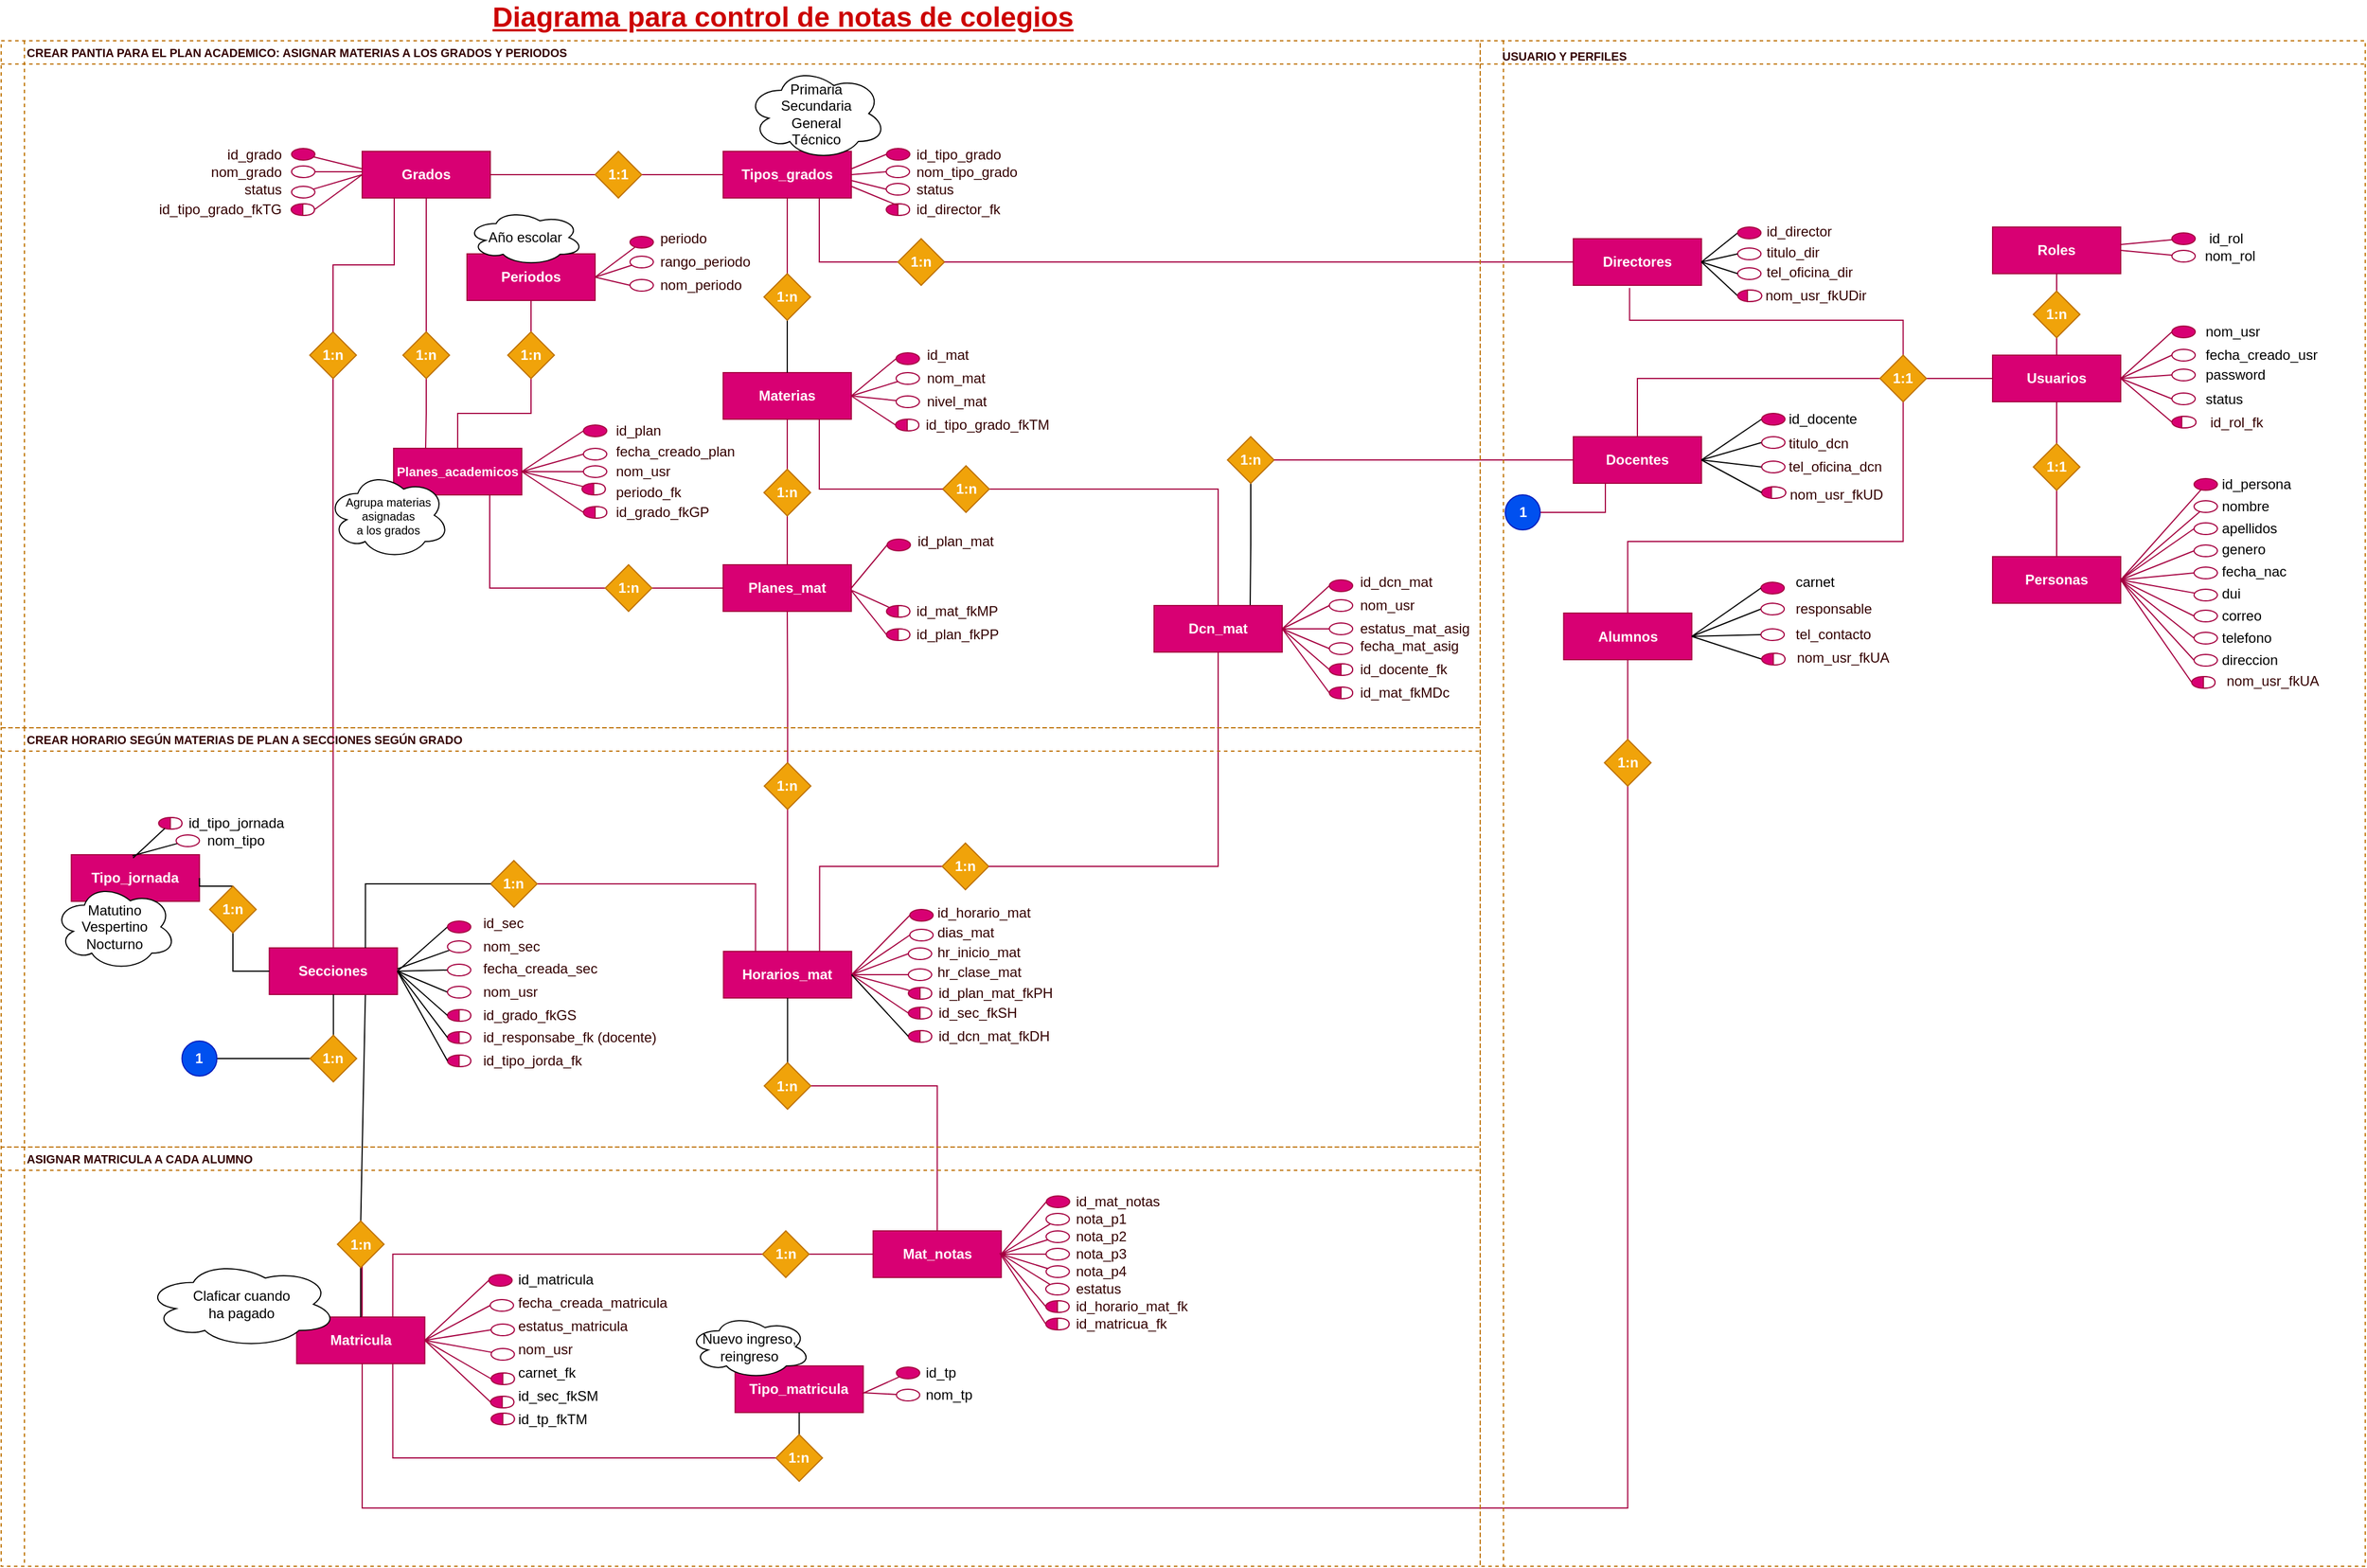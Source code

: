 <mxfile version="13.6.3" type="github">
  <diagram id="Z3SUOvgA0qH0jcRV_NoC" name="General">
    <mxGraphModel dx="1696" dy="1672" grid="1" gridSize="10" guides="1" tooltips="1" connect="1" arrows="1" fold="1" page="1" pageScale="1" pageWidth="850" pageHeight="1100" math="0" shadow="0">
      <root>
        <mxCell id="0" />
        <mxCell id="1" value="Diseño Base" style="" parent="0" />
        <mxCell id="4XaMbFRDXjhc7i4ORzib-2" value="Usuarios" style="rounded=0;whiteSpace=wrap;html=1;fillColor=#d80073;strokeColor=#A50040;fontColor=#ffffff;fontStyle=1" parent="1" vertex="1">
          <mxGeometry x="1160" y="280" width="110" height="40" as="geometry" />
        </mxCell>
        <mxCell id="GyppBiyQgEA9VhqEIzXW-412" style="edgeStyle=none;rounded=0;orthogonalLoop=1;jettySize=auto;html=1;entryX=0.5;entryY=0;entryDx=0;entryDy=0;startArrow=none;startFill=0;endArrow=none;endFill=0;fontSize=10;fontColor=#330000;fillColor=#d80073;strokeColor=#A50040;" edge="1" parent="1" source="b8lKw-kGKd8MyjRBLvb2-25" target="GyppBiyQgEA9VhqEIzXW-411">
          <mxGeometry relative="1" as="geometry" />
        </mxCell>
        <mxCell id="b8lKw-kGKd8MyjRBLvb2-25" value="Roles" style="rounded=0;whiteSpace=wrap;html=1;fillColor=#d80073;strokeColor=#A50040;fontColor=#ffffff;fontStyle=1" parent="1" vertex="1">
          <mxGeometry x="1160" y="170" width="110" height="40" as="geometry" />
        </mxCell>
        <mxCell id="b8lKw-kGKd8MyjRBLvb2-35" value="Personas" style="rounded=0;whiteSpace=wrap;html=1;fillColor=#d80073;strokeColor=#A50040;fontColor=#ffffff;fontStyle=1" parent="1" vertex="1">
          <mxGeometry x="1160" y="453" width="110" height="40" as="geometry" />
        </mxCell>
        <mxCell id="b8lKw-kGKd8MyjRBLvb2-42" value="" style="group" parent="1" vertex="1" connectable="0">
          <mxGeometry x="1314" y="175" width="20" height="10" as="geometry" />
        </mxCell>
        <mxCell id="b8lKw-kGKd8MyjRBLvb2-43" value="id_rol" style="text;html=1;strokeColor=none;fillColor=none;align=left;verticalAlign=middle;whiteSpace=wrap;rounded=0;" parent="1" vertex="1">
          <mxGeometry x="1344" y="170" width="40" height="20" as="geometry" />
        </mxCell>
        <mxCell id="b8lKw-kGKd8MyjRBLvb2-80" value="" style="edgeStyle=none;rounded=0;sketch=0;orthogonalLoop=1;jettySize=auto;html=1;shadow=0;endArrow=none;endFill=0;fontSize=10;entryX=1;entryY=0.5;entryDx=0;entryDy=0;fillColor=#d80073;strokeColor=#A50040;" parent="1" source="b8lKw-kGKd8MyjRBLvb2-44" target="b8lKw-kGKd8MyjRBLvb2-25" edge="1">
          <mxGeometry relative="1" as="geometry" />
        </mxCell>
        <mxCell id="b8lKw-kGKd8MyjRBLvb2-44" value="" style="ellipse;whiteSpace=wrap;html=1;strokeColor=#A50040;fontColor=#ffffff;fillColor=#FFFFFF;" parent="1" vertex="1">
          <mxGeometry x="1314" y="190" width="20" height="10" as="geometry" />
        </mxCell>
        <mxCell id="b8lKw-kGKd8MyjRBLvb2-46" value="nom_rol" style="text;html=1;strokeColor=none;fillColor=none;align=center;verticalAlign=middle;whiteSpace=wrap;rounded=0;" parent="1" vertex="1">
          <mxGeometry x="1344" y="185" width="40" height="20" as="geometry" />
        </mxCell>
        <mxCell id="GyppBiyQgEA9VhqEIzXW-10" style="edgeStyle=orthogonalEdgeStyle;rounded=0;orthogonalLoop=1;jettySize=auto;html=1;exitX=0.5;exitY=1;exitDx=0;exitDy=0;entryX=0.75;entryY=0;entryDx=0;entryDy=0;endArrow=none;endFill=0;" edge="1" parent="1" source="GyppBiyQgEA9VhqEIzXW-316" target="GyppBiyQgEA9VhqEIzXW-7">
          <mxGeometry relative="1" as="geometry" />
        </mxCell>
        <mxCell id="GyppBiyQgEA9VhqEIzXW-381" style="edgeStyle=orthogonalEdgeStyle;rounded=0;orthogonalLoop=1;jettySize=auto;html=1;entryX=1;entryY=0.5;entryDx=0;entryDy=0;startArrow=none;startFill=0;endArrow=none;endFill=0;fontSize=10;fontColor=#330000;exitX=0.25;exitY=1;exitDx=0;exitDy=0;fillColor=#d80073;strokeColor=#A50040;" edge="1" parent="1" source="b8lKw-kGKd8MyjRBLvb2-47" target="GyppBiyQgEA9VhqEIzXW-380">
          <mxGeometry relative="1" as="geometry" />
        </mxCell>
        <mxCell id="b8lKw-kGKd8MyjRBLvb2-47" value="Docentes" style="rounded=0;whiteSpace=wrap;html=1;fillColor=#d80073;strokeColor=#A50040;fontColor=#ffffff;fontStyle=1" parent="1" vertex="1">
          <mxGeometry x="800.0" y="350" width="110" height="40" as="geometry" />
        </mxCell>
        <mxCell id="b8lKw-kGKd8MyjRBLvb2-48" value="Alumnos" style="rounded=0;whiteSpace=wrap;html=1;fillColor=#d80073;strokeColor=#A50040;fontColor=#ffffff;fontStyle=1" parent="1" vertex="1">
          <mxGeometry x="791.71" y="501.5" width="110" height="40" as="geometry" />
        </mxCell>
        <mxCell id="GyppBiyQgEA9VhqEIzXW-163" style="edgeStyle=orthogonalEdgeStyle;rounded=0;orthogonalLoop=1;jettySize=auto;html=1;entryX=0.75;entryY=1;entryDx=0;entryDy=0;startArrow=none;startFill=0;endArrow=none;endFill=0;fontSize=12;fontColor=#330000;fillColor=#d80073;strokeColor=#A50040;" edge="1" parent="1" source="GyppBiyQgEA9VhqEIzXW-241" target="b8lKw-kGKd8MyjRBLvb2-77">
          <mxGeometry relative="1" as="geometry" />
        </mxCell>
        <mxCell id="b8lKw-kGKd8MyjRBLvb2-49" value="Directores" style="rounded=0;whiteSpace=wrap;html=1;fillColor=#d80073;strokeColor=#A50040;fontColor=#ffffff;fontStyle=1" parent="1" vertex="1">
          <mxGeometry x="800" y="180" width="110" height="40" as="geometry" />
        </mxCell>
        <mxCell id="b8lKw-kGKd8MyjRBLvb2-79" value="" style="rounded=0;orthogonalLoop=1;jettySize=auto;html=1;fontSize=10;sketch=0;shadow=0;endArrow=none;endFill=0;fillColor=#d80073;strokeColor=#A50040;" parent="1" source="b8lKw-kGKd8MyjRBLvb2-52" target="b8lKw-kGKd8MyjRBLvb2-25" edge="1">
          <mxGeometry relative="1" as="geometry" />
        </mxCell>
        <mxCell id="b8lKw-kGKd8MyjRBLvb2-52" value="" style="ellipse;whiteSpace=wrap;html=1;strokeColor=#A50040;fontColor=#ffffff;fillColor=#d80073;" parent="1" vertex="1">
          <mxGeometry x="1314" y="175" width="20" height="10" as="geometry" />
        </mxCell>
        <mxCell id="b8lKw-kGKd8MyjRBLvb2-61" value="nom_usr" style="text;html=1;strokeColor=none;fillColor=none;align=left;verticalAlign=middle;whiteSpace=wrap;rounded=0;" parent="1" vertex="1">
          <mxGeometry x="1341.25" y="250" width="60" height="20" as="geometry" />
        </mxCell>
        <mxCell id="NR2YaWxbIULWB_psVSaY-26" style="edgeStyle=orthogonalEdgeStyle;rounded=0;orthogonalLoop=1;jettySize=auto;html=1;entryX=0.5;entryY=0;entryDx=0;entryDy=0;fontSize=12;exitX=0.5;exitY=1;exitDx=0;exitDy=0;endArrow=none;endFill=0;fillColor=#d80073;strokeColor=#A50040;" parent="1" source="b8lKw-kGKd8MyjRBLvb2-65" target="GyppBiyQgEA9VhqEIzXW-265" edge="1">
          <mxGeometry relative="1" as="geometry" />
        </mxCell>
        <mxCell id="GyppBiyQgEA9VhqEIzXW-9" style="edgeStyle=orthogonalEdgeStyle;rounded=0;orthogonalLoop=1;jettySize=auto;html=1;exitX=1;exitY=0.5;exitDx=0;exitDy=0;entryX=0.5;entryY=0;entryDx=0;entryDy=0;endArrow=none;endFill=0;fillColor=#d80073;strokeColor=#A50040;" edge="1" parent="1" source="GyppBiyQgEA9VhqEIzXW-298" target="GyppBiyQgEA9VhqEIzXW-7">
          <mxGeometry relative="1" as="geometry" />
        </mxCell>
        <mxCell id="b8lKw-kGKd8MyjRBLvb2-65" value="Materias" style="rounded=0;whiteSpace=wrap;html=1;fillColor=#d80073;strokeColor=#A50040;fontColor=#ffffff;fontStyle=1" parent="1" vertex="1">
          <mxGeometry x="70" y="295" width="110" height="40" as="geometry" />
        </mxCell>
        <mxCell id="NR2YaWxbIULWB_psVSaY-22" style="edgeStyle=orthogonalEdgeStyle;rounded=0;orthogonalLoop=1;jettySize=auto;html=1;exitX=0.5;exitY=1;exitDx=0;exitDy=0;entryX=0.5;entryY=0;entryDx=0;entryDy=0;fontSize=12;endArrow=none;endFill=0;fillColor=#d80073;strokeColor=#A50040;" parent="1" source="b8lKw-kGKd8MyjRBLvb2-66" target="GyppBiyQgEA9VhqEIzXW-203" edge="1">
          <mxGeometry relative="1" as="geometry" />
        </mxCell>
        <mxCell id="GyppBiyQgEA9VhqEIzXW-202" style="edgeStyle=none;rounded=0;orthogonalLoop=1;jettySize=auto;html=1;entryX=0;entryY=0.5;entryDx=0;entryDy=0;startArrow=none;startFill=0;endArrow=none;endFill=0;fontSize=12;fontColor=#330000;exitX=1;exitY=0.5;exitDx=0;exitDy=0;fillColor=#d80073;strokeColor=#A50040;" edge="1" parent="1" source="b8lKw-kGKd8MyjRBLvb2-66" target="GyppBiyQgEA9VhqEIzXW-200">
          <mxGeometry relative="1" as="geometry">
            <mxPoint x="-40" y="220" as="sourcePoint" />
          </mxGeometry>
        </mxCell>
        <mxCell id="b8lKw-kGKd8MyjRBLvb2-66" value="Periodos" style="rounded=0;whiteSpace=wrap;html=1;fillColor=#d80073;strokeColor=#A50040;fontColor=#ffffff;fontStyle=1" parent="1" vertex="1">
          <mxGeometry x="-150" y="193" width="110" height="40" as="geometry" />
        </mxCell>
        <mxCell id="GyppBiyQgEA9VhqEIzXW-6" style="edgeStyle=orthogonalEdgeStyle;rounded=0;orthogonalLoop=1;jettySize=auto;html=1;exitX=1;exitY=0.5;exitDx=0;exitDy=0;entryX=0.25;entryY=0;entryDx=0;entryDy=0;endArrow=none;endFill=0;fillColor=#d80073;strokeColor=#A50040;" edge="1" parent="1" source="GyppBiyQgEA9VhqEIzXW-337" target="NR2YaWxbIULWB_psVSaY-3">
          <mxGeometry relative="1" as="geometry" />
        </mxCell>
        <mxCell id="GyppBiyQgEA9VhqEIzXW-481" style="edgeStyle=none;rounded=0;orthogonalLoop=1;jettySize=auto;html=1;exitX=0.75;exitY=1;exitDx=0;exitDy=0;entryX=0.5;entryY=0;entryDx=0;entryDy=0;startArrow=none;startFill=0;endArrow=none;endFill=0;fontSize=10;fontColor=#330000;" edge="1" parent="1" source="b8lKw-kGKd8MyjRBLvb2-74" target="GyppBiyQgEA9VhqEIzXW-480">
          <mxGeometry relative="1" as="geometry" />
        </mxCell>
        <mxCell id="b8lKw-kGKd8MyjRBLvb2-74" value="Secciones" style="rounded=0;whiteSpace=wrap;html=1;fillColor=#d80073;strokeColor=#A50040;fontColor=#ffffff;fontStyle=1" parent="1" vertex="1">
          <mxGeometry x="-319.75" y="789" width="110" height="40" as="geometry" />
        </mxCell>
        <mxCell id="NR2YaWxbIULWB_psVSaY-20" style="edgeStyle=orthogonalEdgeStyle;rounded=0;orthogonalLoop=1;jettySize=auto;html=1;exitX=0.5;exitY=1;exitDx=0;exitDy=0;entryX=0.5;entryY=0;entryDx=0;entryDy=0;fontSize=12;endArrow=none;endFill=0;fillColor=#d80073;strokeColor=#A50040;" parent="1" source="b8lKw-kGKd8MyjRBLvb2-75" target="GyppBiyQgEA9VhqEIzXW-205" edge="1">
          <mxGeometry relative="1" as="geometry" />
        </mxCell>
        <mxCell id="b8lKw-kGKd8MyjRBLvb2-75" value="Grados" style="rounded=0;whiteSpace=wrap;html=1;fillColor=#d80073;strokeColor=#A50040;fontColor=#ffffff;fontStyle=1" parent="1" vertex="1">
          <mxGeometry x="-240" y="105" width="110" height="40" as="geometry" />
        </mxCell>
        <mxCell id="NR2YaWxbIULWB_psVSaY-11" style="edgeStyle=orthogonalEdgeStyle;rounded=0;orthogonalLoop=1;jettySize=auto;html=1;entryX=0.5;entryY=0;entryDx=0;entryDy=0;exitX=0.5;exitY=1;exitDx=0;exitDy=0;endArrow=none;endFill=0;fillColor=#d80073;strokeColor=#A50040;" parent="1" source="b8lKw-kGKd8MyjRBLvb2-77" target="GyppBiyQgEA9VhqEIzXW-244" edge="1">
          <mxGeometry relative="1" as="geometry" />
        </mxCell>
        <mxCell id="b8lKw-kGKd8MyjRBLvb2-77" value="Tipos_grados" style="rounded=0;whiteSpace=wrap;html=1;fillColor=#d80073;strokeColor=#A50040;fontColor=#ffffff;fontStyle=1" parent="1" vertex="1">
          <mxGeometry x="70" y="105" width="110" height="40" as="geometry" />
        </mxCell>
        <mxCell id="NR2YaWxbIULWB_psVSaY-3" value="Horarios_mat" style="rounded=0;whiteSpace=wrap;html=1;fillColor=#d80073;strokeColor=#A50040;fontColor=#ffffff;fontStyle=1" parent="1" vertex="1">
          <mxGeometry x="70.25" y="792" width="110" height="40" as="geometry" />
        </mxCell>
        <mxCell id="NR2YaWxbIULWB_psVSaY-4" value="Tipo_jornada" style="rounded=0;whiteSpace=wrap;html=1;fillColor=#d80073;strokeColor=#A50040;fontColor=#ffffff;fontStyle=1" parent="1" vertex="1">
          <mxGeometry x="-489.75" y="709" width="110" height="40" as="geometry" />
        </mxCell>
        <mxCell id="NR2YaWxbIULWB_psVSaY-27" value="" style="edgeStyle=orthogonalEdgeStyle;rounded=0;orthogonalLoop=1;jettySize=auto;html=1;fontSize=12;exitX=0.75;exitY=1;exitDx=0;exitDy=0;entryX=0;entryY=0.5;entryDx=0;entryDy=0;endArrow=none;endFill=0;fillColor=#d80073;strokeColor=#A50040;" parent="1" source="NR2YaWxbIULWB_psVSaY-19" target="GyppBiyQgEA9VhqEIzXW-267" edge="1">
          <mxGeometry relative="1" as="geometry" />
        </mxCell>
        <mxCell id="NR2YaWxbIULWB_psVSaY-19" value="Planes_academicos" style="rounded=0;whiteSpace=wrap;html=1;fillColor=#d80073;strokeColor=#A50040;fontColor=#ffffff;fontStyle=1;fontSize=11;" parent="1" vertex="1">
          <mxGeometry x="-213" y="360" width="110" height="40" as="geometry" />
        </mxCell>
        <mxCell id="NR2YaWxbIULWB_psVSaY-25" value="Planes_mat" style="rounded=0;whiteSpace=wrap;html=1;fillColor=#d80073;strokeColor=#A50040;fontColor=#ffffff;fontStyle=1" parent="1" vertex="1">
          <mxGeometry x="70" y="460" width="110" height="40" as="geometry" />
        </mxCell>
        <mxCell id="AFqO68eLZn9aOLBoOMBV-13" value="id_persona" style="text;html=1;strokeColor=none;fillColor=none;align=left;verticalAlign=middle;whiteSpace=wrap;rounded=0;textDirection=ltr;" vertex="1" parent="1">
          <mxGeometry x="1355.02" y="381" width="80" height="20" as="geometry" />
        </mxCell>
        <mxCell id="AFqO68eLZn9aOLBoOMBV-14" value="" style="rounded=0;orthogonalLoop=1;jettySize=auto;html=1;fontSize=10;sketch=0;shadow=0;endArrow=none;endFill=0;entryX=1;entryY=0.5;entryDx=0;entryDy=0;fillColor=#d80073;strokeColor=#A50040;" edge="1" parent="1" source="AFqO68eLZn9aOLBoOMBV-39" target="b8lKw-kGKd8MyjRBLvb2-35">
          <mxGeometry relative="1" as="geometry">
            <mxPoint x="1321.19" y="387" as="sourcePoint" />
            <mxPoint x="1271.05" y="404.197" as="targetPoint" />
          </mxGeometry>
        </mxCell>
        <mxCell id="AFqO68eLZn9aOLBoOMBV-19" value="nombre" style="text;html=1;strokeColor=none;fillColor=none;align=left;verticalAlign=middle;whiteSpace=wrap;rounded=0;textDirection=ltr;" vertex="1" parent="1">
          <mxGeometry x="1355.02" y="400" width="80" height="20" as="geometry" />
        </mxCell>
        <mxCell id="AFqO68eLZn9aOLBoOMBV-20" value="apellidos" style="text;html=1;strokeColor=none;fillColor=none;align=left;verticalAlign=middle;whiteSpace=wrap;rounded=0;textDirection=ltr;" vertex="1" parent="1">
          <mxGeometry x="1355.02" y="419" width="80" height="20" as="geometry" />
        </mxCell>
        <mxCell id="AFqO68eLZn9aOLBoOMBV-21" value="fecha_nac" style="text;html=1;strokeColor=none;fillColor=none;align=left;verticalAlign=middle;whiteSpace=wrap;rounded=0;textDirection=ltr;" vertex="1" parent="1">
          <mxGeometry x="1355.02" y="456" width="80" height="20" as="geometry" />
        </mxCell>
        <mxCell id="AFqO68eLZn9aOLBoOMBV-25" value="" style="edgeStyle=none;rounded=0;sketch=0;orthogonalLoop=1;jettySize=auto;html=1;shadow=0;endArrow=none;endFill=0;fontSize=10;entryX=1;entryY=0.5;entryDx=0;entryDy=0;fillColor=#d80073;strokeColor=#A50040;" edge="1" parent="1" source="cweQKclYi54O8DaWh0Qv-15" target="b8lKw-kGKd8MyjRBLvb2-35">
          <mxGeometry relative="1" as="geometry">
            <mxPoint x="1327.19" y="403" as="sourcePoint" />
            <mxPoint x="1271.19" y="397" as="targetPoint" />
          </mxGeometry>
        </mxCell>
        <mxCell id="GyppBiyQgEA9VhqEIzXW-11" style="edgeStyle=orthogonalEdgeStyle;rounded=0;orthogonalLoop=1;jettySize=auto;html=1;exitX=0;exitY=0.5;exitDx=0;exitDy=0;entryX=0.75;entryY=0;entryDx=0;entryDy=0;endArrow=none;endFill=0;fillColor=#d80073;strokeColor=#A50040;" edge="1" parent="1" source="GyppBiyQgEA9VhqEIzXW-328" target="NR2YaWxbIULWB_psVSaY-3">
          <mxGeometry relative="1" as="geometry" />
        </mxCell>
        <mxCell id="AFqO68eLZn9aOLBoOMBV-29" value="" style="edgeStyle=none;rounded=0;sketch=0;orthogonalLoop=1;jettySize=auto;html=1;shadow=0;endArrow=none;endFill=0;fontSize=10;exitX=0;exitY=0.5;exitDx=0;exitDy=0;entryX=1;entryY=0.5;entryDx=0;entryDy=0;fillColor=#d80073;strokeColor=#A50040;" edge="1" parent="1" source="cweQKclYi54O8DaWh0Qv-22" target="b8lKw-kGKd8MyjRBLvb2-35">
          <mxGeometry relative="1" as="geometry">
            <mxPoint x="1331.19" y="422" as="sourcePoint" />
            <mxPoint x="1271.17" y="420.861" as="targetPoint" />
          </mxGeometry>
        </mxCell>
        <mxCell id="GyppBiyQgEA9VhqEIzXW-7" value="Dcn_mat" style="rounded=0;whiteSpace=wrap;html=1;fillColor=#d80073;strokeColor=#A50040;fontColor=#ffffff;fontStyle=1" vertex="1" parent="1">
          <mxGeometry x="440" y="495" width="110" height="40" as="geometry" />
        </mxCell>
        <mxCell id="AFqO68eLZn9aOLBoOMBV-32" value="" style="edgeStyle=none;rounded=0;sketch=0;orthogonalLoop=1;jettySize=auto;html=1;shadow=0;endArrow=none;endFill=0;fontSize=10;exitX=0;exitY=0.5;exitDx=0;exitDy=0;entryX=1;entryY=0.5;entryDx=0;entryDy=0;fillColor=#d80073;strokeColor=#A50040;" edge="1" parent="1" source="cweQKclYi54O8DaWh0Qv-23" target="b8lKw-kGKd8MyjRBLvb2-35">
          <mxGeometry relative="1" as="geometry">
            <mxPoint x="1314.119" y="438.464" as="sourcePoint" />
            <mxPoint x="1271.19" y="417" as="targetPoint" />
          </mxGeometry>
        </mxCell>
        <mxCell id="GyppBiyQgEA9VhqEIzXW-18" value="Diagrama para control de notas de colegios" style="text;html=1;align=left;verticalAlign=middle;whiteSpace=wrap;rounded=0;fontStyle=5;fontSize=24;labelBorderColor=none;labelBackgroundColor=none;fontColor=#CC0000;" vertex="1" parent="1">
          <mxGeometry x="-130" y="-20" width="570" height="20" as="geometry" />
        </mxCell>
        <mxCell id="AFqO68eLZn9aOLBoOMBV-33" value="" style="edgeStyle=none;rounded=0;sketch=0;orthogonalLoop=1;jettySize=auto;html=1;shadow=0;endArrow=none;endFill=0;fontSize=10;entryX=1;entryY=0.5;entryDx=0;entryDy=0;exitX=0;exitY=0.5;exitDx=0;exitDy=0;fillColor=#d80073;strokeColor=#A50040;" edge="1" parent="1" source="cweQKclYi54O8DaWh0Qv-24" target="b8lKw-kGKd8MyjRBLvb2-35">
          <mxGeometry relative="1" as="geometry">
            <mxPoint x="1301.19" y="457" as="sourcePoint" />
            <mxPoint x="1281.19" y="427" as="targetPoint" />
          </mxGeometry>
        </mxCell>
        <mxCell id="AFqO68eLZn9aOLBoOMBV-39" value="" style="ellipse;whiteSpace=wrap;html=1;strokeColor=#A50040;fontColor=#ffffff;fillColor=#d80073;" vertex="1" parent="1">
          <mxGeometry x="1333.02" y="386" width="20" height="10" as="geometry" />
        </mxCell>
        <mxCell id="AFqO68eLZn9aOLBoOMBV-55" value="genero" style="text;html=1;strokeColor=none;fillColor=none;align=left;verticalAlign=middle;whiteSpace=wrap;rounded=0;textDirection=ltr;" vertex="1" parent="1">
          <mxGeometry x="1355.02" y="437" width="80" height="20" as="geometry" />
        </mxCell>
        <mxCell id="cweQKclYi54O8DaWh0Qv-1" value="" style="edgeStyle=none;rounded=0;sketch=0;orthogonalLoop=1;jettySize=auto;html=1;shadow=0;endArrow=none;endFill=0;fontSize=10;entryX=1;entryY=0.5;entryDx=0;entryDy=0;exitX=0;exitY=0.5;exitDx=0;exitDy=0;fillColor=#d80073;strokeColor=#A50040;" edge="1" parent="1" source="b8lKw-kGKd8MyjRBLvb2-62" target="4XaMbFRDXjhc7i4ORzib-2">
          <mxGeometry relative="1" as="geometry">
            <mxPoint x="1299" y="310" as="sourcePoint" />
            <mxPoint x="1260" y="318" as="targetPoint" />
          </mxGeometry>
        </mxCell>
        <mxCell id="cweQKclYi54O8DaWh0Qv-15" value="" style="ellipse;whiteSpace=wrap;html=1;strokeColor=#A50040;fontColor=#ffffff;fillColor=#FFFFFF;" vertex="1" parent="1">
          <mxGeometry x="1333.02" y="405" width="20" height="10" as="geometry" />
        </mxCell>
        <mxCell id="cweQKclYi54O8DaWh0Qv-22" value="" style="ellipse;whiteSpace=wrap;html=1;strokeColor=#A50040;fontColor=#ffffff;fillColor=#FFFFFF;" vertex="1" parent="1">
          <mxGeometry x="1333.02" y="424" width="20" height="10" as="geometry" />
        </mxCell>
        <mxCell id="cweQKclYi54O8DaWh0Qv-23" value="" style="ellipse;whiteSpace=wrap;html=1;strokeColor=#A50040;fontColor=#ffffff;fillColor=#FFFFFF;" vertex="1" parent="1">
          <mxGeometry x="1333.02" y="443" width="20" height="10" as="geometry" />
        </mxCell>
        <mxCell id="cweQKclYi54O8DaWh0Qv-24" value="" style="ellipse;whiteSpace=wrap;html=1;strokeColor=#A50040;fontColor=#ffffff;fillColor=#FFFFFF;" vertex="1" parent="1">
          <mxGeometry x="1333.02" y="462" width="20" height="10" as="geometry" />
        </mxCell>
        <mxCell id="cweQKclYi54O8DaWh0Qv-27" value="" style="ellipse;whiteSpace=wrap;html=1;strokeColor=#A50040;fontColor=#ffffff;fillColor=#FFFFFF;flipV=0;" vertex="1" parent="1">
          <mxGeometry x="1314" y="292.0" width="20" height="10" as="geometry" />
        </mxCell>
        <mxCell id="cweQKclYi54O8DaWh0Qv-39" value="" style="edgeStyle=none;rounded=0;sketch=0;orthogonalLoop=1;jettySize=auto;html=1;shadow=0;endArrow=none;endFill=0;fontSize=10;exitX=0;exitY=0.5;exitDx=0;exitDy=0;entryX=1;entryY=0.5;entryDx=0;entryDy=0;fillColor=#d80073;strokeColor=#A50040;" edge="1" parent="1" source="cweQKclYi54O8DaWh0Qv-27" target="4XaMbFRDXjhc7i4ORzib-2">
          <mxGeometry relative="1" as="geometry">
            <mxPoint x="1320" y="347" as="sourcePoint" />
            <mxPoint x="1270" y="340" as="targetPoint" />
          </mxGeometry>
        </mxCell>
        <mxCell id="cweQKclYi54O8DaWh0Qv-41" value="password" style="text;html=1;strokeColor=none;fillColor=none;align=left;verticalAlign=middle;whiteSpace=wrap;rounded=0;" vertex="1" parent="1">
          <mxGeometry x="1341.25" y="287" width="80" height="20" as="geometry" />
        </mxCell>
        <mxCell id="b8lKw-kGKd8MyjRBLvb2-62" value="" style="ellipse;whiteSpace=wrap;html=1;strokeColor=#A50040;fontColor=#ffffff;fillColor=#d80073;flipV=0;" parent="1" vertex="1">
          <mxGeometry x="1314" y="255" width="20" height="10" as="geometry" />
        </mxCell>
        <mxCell id="cweQKclYi54O8DaWh0Qv-61" value="" style="edgeStyle=none;rounded=0;sketch=0;orthogonalLoop=1;jettySize=auto;html=1;shadow=0;endArrow=none;endFill=0;fontSize=10;entryX=1;entryY=0.5;entryDx=0;entryDy=0;exitX=0;exitY=0.5;exitDx=0;exitDy=0;fillColor=#d80073;strokeColor=#A50040;" edge="1" parent="1" source="cweQKclYi54O8DaWh0Qv-62" target="4XaMbFRDXjhc7i4ORzib-2">
          <mxGeometry relative="1" as="geometry">
            <mxPoint x="1280" y="350" as="sourcePoint" />
            <mxPoint x="1251.96" y="319" as="targetPoint" />
          </mxGeometry>
        </mxCell>
        <mxCell id="cweQKclYi54O8DaWh0Qv-62" value="" style="ellipse;whiteSpace=wrap;html=1;strokeColor=#A50040;fontColor=#ffffff;fillColor=#FFFFFF;flipV=0;" vertex="1" parent="1">
          <mxGeometry x="1314" y="312.5" width="20" height="10" as="geometry" />
        </mxCell>
        <mxCell id="cweQKclYi54O8DaWh0Qv-63" value="status" style="text;html=1;strokeColor=none;fillColor=none;align=left;verticalAlign=middle;whiteSpace=wrap;rounded=0;" vertex="1" parent="1">
          <mxGeometry x="1341.25" y="307.5" width="80" height="20" as="geometry" />
        </mxCell>
        <mxCell id="cweQKclYi54O8DaWh0Qv-66" value="" style="rounded=0;orthogonalLoop=1;jettySize=auto;html=1;fontSize=10;sketch=0;shadow=0;endArrow=none;endFill=0;entryX=1;entryY=0.5;entryDx=0;entryDy=0;exitX=0;exitY=0.5;exitDx=0;exitDy=0;" edge="1" parent="1" source="cweQKclYi54O8DaWh0Qv-67" target="b8lKw-kGKd8MyjRBLvb2-47">
          <mxGeometry relative="1" as="geometry">
            <mxPoint x="988.4" y="393" as="sourcePoint" />
            <mxPoint x="838.4" y="410" as="targetPoint" />
          </mxGeometry>
        </mxCell>
        <mxCell id="cweQKclYi54O8DaWh0Qv-67" value="" style="ellipse;whiteSpace=wrap;html=1;strokeColor=#A50040;fontColor=#ffffff;fillColor=#d80073;" vertex="1" parent="1">
          <mxGeometry x="961.73" y="330" width="20" height="10" as="geometry" />
        </mxCell>
        <mxCell id="GyppBiyQgEA9VhqEIzXW-934" value="" style="edgeStyle=none;rounded=0;orthogonalLoop=1;jettySize=auto;html=1;startArrow=none;startFill=0;endArrow=none;endFill=0;fontSize=10;fontColor=#330000;fillColor=#d80073;strokeColor=#A50040;" edge="1" parent="1" source="GyppBiyQgEA9VhqEIzXW-62" target="b8lKw-kGKd8MyjRBLvb2-48">
          <mxGeometry relative="1" as="geometry" />
        </mxCell>
        <mxCell id="GyppBiyQgEA9VhqEIzXW-935" style="edgeStyle=orthogonalEdgeStyle;rounded=0;orthogonalLoop=1;jettySize=auto;html=1;exitX=0.5;exitY=1;exitDx=0;exitDy=0;startArrow=none;startFill=0;endArrow=none;endFill=0;fontSize=10;fontColor=#330000;entryX=0.5;entryY=1;entryDx=0;entryDy=0;fillColor=#d80073;strokeColor=#A50040;" edge="1" parent="1" source="GyppBiyQgEA9VhqEIzXW-62" target="KeY9bx6nSf0-Mt3VNgVW-64">
          <mxGeometry relative="1" as="geometry">
            <mxPoint x="231.714" y="870" as="targetPoint" />
            <Array as="points">
              <mxPoint x="847" y="1270" />
              <mxPoint x="-240" y="1270" />
              <mxPoint x="-240" y="1049" />
            </Array>
          </mxGeometry>
        </mxCell>
        <mxCell id="GyppBiyQgEA9VhqEIzXW-62" value="1:n" style="rhombus;whiteSpace=wrap;html=1;labelBackgroundColor=none;fontSize=12;align=center;fontStyle=1;fillColor=#f0a30a;strokeColor=#BD7000;fontColor=#ffffff;" vertex="1" parent="1">
          <mxGeometry x="826.71" y="610" width="40" height="40" as="geometry" />
        </mxCell>
        <mxCell id="cweQKclYi54O8DaWh0Qv-68" value="id_docente" style="text;html=1;strokeColor=none;fillColor=none;align=left;verticalAlign=middle;whiteSpace=wrap;rounded=0;" vertex="1" parent="1">
          <mxGeometry x="983.23" y="325" width="80" height="20" as="geometry" />
        </mxCell>
        <mxCell id="cweQKclYi54O8DaWh0Qv-86" value="telefono" style="text;html=1;strokeColor=none;fillColor=none;align=left;verticalAlign=middle;whiteSpace=wrap;rounded=0;" vertex="1" parent="1">
          <mxGeometry x="1355.02" y="513" width="80" height="20" as="geometry" />
        </mxCell>
        <mxCell id="cweQKclYi54O8DaWh0Qv-89" value="direccion" style="text;html=1;strokeColor=none;fillColor=none;align=left;verticalAlign=middle;whiteSpace=wrap;rounded=0;" vertex="1" parent="1">
          <mxGeometry x="1355.02" y="532" width="80" height="20" as="geometry" />
        </mxCell>
        <mxCell id="cweQKclYi54O8DaWh0Qv-91" value="" style="rounded=0;orthogonalLoop=1;jettySize=auto;html=1;fontSize=10;sketch=0;shadow=0;endArrow=none;endFill=0;entryX=1;entryY=0.5;entryDx=0;entryDy=0;exitX=0;exitY=0.5;exitDx=0;exitDy=0;" edge="1" parent="1" source="cweQKclYi54O8DaWh0Qv-92" target="b8lKw-kGKd8MyjRBLvb2-47">
          <mxGeometry relative="1" as="geometry">
            <mxPoint x="948.4" y="475" as="sourcePoint" />
            <mxPoint x="920.9" y="445" as="targetPoint" />
          </mxGeometry>
        </mxCell>
        <mxCell id="cweQKclYi54O8DaWh0Qv-92" value="" style="ellipse;whiteSpace=wrap;html=1;strokeColor=#A50040;fontColor=#ffffff;fillColor=#FFFFFF;" vertex="1" parent="1">
          <mxGeometry x="961.73" y="371" width="20" height="10" as="geometry" />
        </mxCell>
        <mxCell id="cweQKclYi54O8DaWh0Qv-93" value="correo" style="text;html=1;strokeColor=none;fillColor=none;align=left;verticalAlign=middle;whiteSpace=wrap;rounded=0;" vertex="1" parent="1">
          <mxGeometry x="1355.02" y="494" width="80" height="20" as="geometry" />
        </mxCell>
        <mxCell id="cweQKclYi54O8DaWh0Qv-94" style="edgeStyle=orthogonalEdgeStyle;rounded=0;orthogonalLoop=1;jettySize=auto;html=1;exitX=0.5;exitY=1;exitDx=0;exitDy=0;" edge="1" parent="1" source="cweQKclYi54O8DaWh0Qv-93" target="cweQKclYi54O8DaWh0Qv-93">
          <mxGeometry relative="1" as="geometry" />
        </mxCell>
        <mxCell id="cweQKclYi54O8DaWh0Qv-111" value="" style="ellipse;whiteSpace=wrap;html=1;strokeColor=#A50040;fontColor=#ffffff;fillColor=#d80073;" vertex="1" parent="1">
          <mxGeometry x="961.11" y="475" width="20" height="10" as="geometry" />
        </mxCell>
        <mxCell id="cweQKclYi54O8DaWh0Qv-112" value="" style="rounded=0;orthogonalLoop=1;jettySize=auto;html=1;fontSize=10;sketch=0;shadow=0;endArrow=none;endFill=0;entryX=1;entryY=0.5;entryDx=0;entryDy=0;exitX=0;exitY=0.5;exitDx=0;exitDy=0;" edge="1" parent="1" source="cweQKclYi54O8DaWh0Qv-111" target="b8lKw-kGKd8MyjRBLvb2-48">
          <mxGeometry relative="1" as="geometry">
            <mxPoint x="941.71" y="481.5" as="sourcePoint" />
            <mxPoint x="911.71" y="491.5" as="targetPoint" />
          </mxGeometry>
        </mxCell>
        <mxCell id="cweQKclYi54O8DaWh0Qv-115" value="" style="rounded=0;orthogonalLoop=1;jettySize=auto;html=1;fontSize=10;sketch=0;shadow=0;endArrow=none;endFill=0;entryX=1;entryY=0.5;entryDx=0;entryDy=0;exitX=0;exitY=0.5;exitDx=0;exitDy=0;" edge="1" parent="1" source="cweQKclYi54O8DaWh0Qv-116" target="b8lKw-kGKd8MyjRBLvb2-48">
          <mxGeometry relative="1" as="geometry">
            <mxPoint x="961.71" y="491.5" as="sourcePoint" />
            <mxPoint x="921.71" y="341.5" as="targetPoint" />
          </mxGeometry>
        </mxCell>
        <mxCell id="cweQKclYi54O8DaWh0Qv-116" value="" style="ellipse;whiteSpace=wrap;html=1;strokeColor=#A50040;fontColor=#ffffff;fillColor=#FFFFFF;" vertex="1" parent="1">
          <mxGeometry x="961.11" y="493" width="20" height="10" as="geometry" />
        </mxCell>
        <mxCell id="cweQKclYi54O8DaWh0Qv-125" value="carnet" style="text;html=1;strokeColor=none;fillColor=none;align=left;verticalAlign=middle;whiteSpace=wrap;rounded=0;" vertex="1" parent="1">
          <mxGeometry x="989.3" y="465" width="80" height="20" as="geometry" />
        </mxCell>
        <mxCell id="cweQKclYi54O8DaWh0Qv-132" value="" style="rounded=0;orthogonalLoop=1;jettySize=auto;html=1;fontSize=10;sketch=0;shadow=0;endArrow=none;endFill=0;exitX=0;exitY=0.5;exitDx=0;exitDy=0;entryX=1;entryY=0.5;entryDx=0;entryDy=0;" edge="1" parent="1" source="cweQKclYi54O8DaWh0Qv-134" target="b8lKw-kGKd8MyjRBLvb2-48">
          <mxGeometry relative="1" as="geometry">
            <mxPoint x="961.71" y="561.5" as="sourcePoint" />
            <mxPoint x="921.71" y="531.5" as="targetPoint" />
          </mxGeometry>
        </mxCell>
        <mxCell id="cweQKclYi54O8DaWh0Qv-134" value="" style="ellipse;whiteSpace=wrap;html=1;strokeColor=#A50040;fontColor=#ffffff;fillColor=#FFFFFF;" vertex="1" parent="1">
          <mxGeometry x="961.11" y="515" width="20" height="10" as="geometry" />
        </mxCell>
        <mxCell id="GyppBiyQgEA9VhqEIzXW-93" style="rounded=0;orthogonalLoop=1;jettySize=auto;html=1;exitX=0;exitY=0.5;exitDx=0;exitDy=0;startArrow=none;startFill=0;endArrow=none;endFill=0;fontSize=12;fontColor=#330000;fillColor=#d80073;strokeColor=#A50040;entryX=1;entryY=0.5;entryDx=0;entryDy=0;" edge="1" parent="1" source="GyppBiyQgEA9VhqEIzXW-68" target="NR2YaWxbIULWB_psVSaY-3">
          <mxGeometry relative="1" as="geometry">
            <mxPoint x="190.25" y="804" as="targetPoint" />
          </mxGeometry>
        </mxCell>
        <mxCell id="GyppBiyQgEA9VhqEIzXW-68" value="" style="ellipse;whiteSpace=wrap;html=1;strokeColor=#A50040;fontColor=#ffffff;fillColor=#d80073;labelBackgroundColor=none;align=left;" vertex="1" parent="1">
          <mxGeometry x="230.25" y="756.0" width="20" height="10" as="geometry" />
        </mxCell>
        <mxCell id="GyppBiyQgEA9VhqEIzXW-69" value="id_horario_mat" style="text;html=1;strokeColor=none;fillColor=none;align=left;verticalAlign=middle;whiteSpace=wrap;rounded=0;labelBackgroundColor=none;fontSize=12;textDirection=ltr;fontColor=#330000;" vertex="1" parent="1">
          <mxGeometry x="252.25" y="749" width="87.5" height="20" as="geometry" />
        </mxCell>
        <mxCell id="GyppBiyQgEA9VhqEIzXW-94" style="edgeStyle=none;rounded=0;orthogonalLoop=1;jettySize=auto;html=1;exitX=0;exitY=0.5;exitDx=0;exitDy=0;startArrow=none;startFill=0;endArrow=none;endFill=0;fontSize=12;fontColor=#330000;fillColor=#d80073;strokeColor=#A50040;entryX=1;entryY=0.5;entryDx=0;entryDy=0;" edge="1" parent="1" source="GyppBiyQgEA9VhqEIzXW-70" target="NR2YaWxbIULWB_psVSaY-3">
          <mxGeometry relative="1" as="geometry">
            <mxPoint x="190.25" y="804" as="targetPoint" />
          </mxGeometry>
        </mxCell>
        <mxCell id="GyppBiyQgEA9VhqEIzXW-70" value="" style="ellipse;whiteSpace=wrap;html=1;strokeColor=#A50040;fontColor=#ffffff;fillColor=#FFFFFF;labelBackgroundColor=none;align=left;" vertex="1" parent="1">
          <mxGeometry x="230.25" y="773" width="20" height="10" as="geometry" />
        </mxCell>
        <mxCell id="GyppBiyQgEA9VhqEIzXW-71" value="dias_mat" style="text;html=1;strokeColor=none;fillColor=none;align=left;verticalAlign=middle;whiteSpace=wrap;rounded=0;labelBackgroundColor=none;fontSize=12;textDirection=ltr;fontColor=#330000;" vertex="1" parent="1">
          <mxGeometry x="252.25" y="766" width="87.5" height="20" as="geometry" />
        </mxCell>
        <mxCell id="GyppBiyQgEA9VhqEIzXW-72" value="hr_inicio_mat" style="text;html=1;strokeColor=none;fillColor=none;align=left;verticalAlign=middle;whiteSpace=wrap;rounded=0;labelBackgroundColor=none;fontSize=12;textDirection=ltr;fontColor=#330000;" vertex="1" parent="1">
          <mxGeometry x="252.25" y="783" width="87.5" height="20" as="geometry" />
        </mxCell>
        <mxCell id="GyppBiyQgEA9VhqEIzXW-95" style="edgeStyle=none;rounded=0;orthogonalLoop=1;jettySize=auto;html=1;exitX=0;exitY=0.5;exitDx=0;exitDy=0;startArrow=none;startFill=0;endArrow=none;endFill=0;fontSize=12;fontColor=#330000;fillColor=#d80073;strokeColor=#A50040;entryX=1;entryY=0.5;entryDx=0;entryDy=0;" edge="1" parent="1" source="GyppBiyQgEA9VhqEIzXW-73" target="NR2YaWxbIULWB_psVSaY-3">
          <mxGeometry relative="1" as="geometry">
            <mxPoint x="190.25" y="804" as="targetPoint" />
          </mxGeometry>
        </mxCell>
        <mxCell id="GyppBiyQgEA9VhqEIzXW-73" value="" style="ellipse;whiteSpace=wrap;html=1;strokeColor=#A50040;fontColor=#ffffff;fillColor=#FFFFFF;labelBackgroundColor=none;align=left;" vertex="1" parent="1">
          <mxGeometry x="229" y="789" width="20" height="10" as="geometry" />
        </mxCell>
        <mxCell id="GyppBiyQgEA9VhqEIzXW-74" value="hr_clase_mat" style="text;html=1;strokeColor=none;fillColor=none;align=left;verticalAlign=middle;whiteSpace=wrap;rounded=0;labelBackgroundColor=none;fontSize=12;textDirection=ltr;fontColor=#330000;" vertex="1" parent="1">
          <mxGeometry x="252.25" y="800" width="87.5" height="20" as="geometry" />
        </mxCell>
        <mxCell id="GyppBiyQgEA9VhqEIzXW-96" style="edgeStyle=none;rounded=0;orthogonalLoop=1;jettySize=auto;html=1;exitX=0;exitY=0.5;exitDx=0;exitDy=0;startArrow=none;startFill=0;endArrow=none;endFill=0;fontSize=12;fontColor=#330000;fillColor=#d80073;strokeColor=#A50040;entryX=1;entryY=0.5;entryDx=0;entryDy=0;" edge="1" parent="1" source="GyppBiyQgEA9VhqEIzXW-75" target="NR2YaWxbIULWB_psVSaY-3">
          <mxGeometry relative="1" as="geometry">
            <mxPoint x="190.25" y="803.793" as="targetPoint" />
          </mxGeometry>
        </mxCell>
        <mxCell id="GyppBiyQgEA9VhqEIzXW-75" value="" style="ellipse;whiteSpace=wrap;html=1;strokeColor=#A50040;fontColor=#ffffff;fillColor=#FFFFFF;labelBackgroundColor=none;align=left;" vertex="1" parent="1">
          <mxGeometry x="229" y="807" width="20" height="10" as="geometry" />
        </mxCell>
        <mxCell id="GyppBiyQgEA9VhqEIzXW-83" value="id_plan_mat_fkPH" style="text;html=1;strokeColor=none;fillColor=none;align=left;verticalAlign=middle;whiteSpace=wrap;rounded=0;labelBackgroundColor=none;fontSize=12;labelPosition=center;verticalLabelPosition=middle;textDirection=ltr;fontColor=#330000;" vertex="1" parent="1">
          <mxGeometry x="252.75" y="818" width="87.5" height="20" as="geometry" />
        </mxCell>
        <mxCell id="GyppBiyQgEA9VhqEIzXW-84" value="" style="group;labelBackgroundColor=none;fontSize=10;fontColor=#CC0000;align=left;" vertex="1" connectable="0" parent="1">
          <mxGeometry x="229" y="823" width="20" height="10" as="geometry" />
        </mxCell>
        <mxCell id="GyppBiyQgEA9VhqEIzXW-85" value="" style="group" vertex="1" connectable="0" parent="GyppBiyQgEA9VhqEIzXW-84">
          <mxGeometry width="20" height="10" as="geometry" />
        </mxCell>
        <mxCell id="GyppBiyQgEA9VhqEIzXW-86" value="" style="ellipse;whiteSpace=wrap;html=1;fillColor=#d80073;gradientDirection=east;strokeColor=#A50040;fontColor=#ffffff;" vertex="1" parent="GyppBiyQgEA9VhqEIzXW-85">
          <mxGeometry width="20" height="10" as="geometry" />
        </mxCell>
        <mxCell id="GyppBiyQgEA9VhqEIzXW-87" value="" style="shape=or;whiteSpace=wrap;html=1;strokeColor=#A50040;fontColor=#ffffff;fillColor=#FFFFFF;" vertex="1" parent="GyppBiyQgEA9VhqEIzXW-85">
          <mxGeometry x="10" width="10" height="10" as="geometry" />
        </mxCell>
        <mxCell id="GyppBiyQgEA9VhqEIzXW-88" value="id_sec_fkSH" style="text;html=1;strokeColor=none;fillColor=none;align=left;verticalAlign=middle;whiteSpace=wrap;rounded=0;labelBackgroundColor=none;fontSize=12;labelPosition=center;verticalLabelPosition=middle;textDirection=ltr;fontColor=#330000;" vertex="1" parent="1">
          <mxGeometry x="252.75" y="835" width="87.5" height="20" as="geometry" />
        </mxCell>
        <mxCell id="GyppBiyQgEA9VhqEIzXW-89" value="" style="group;labelBackgroundColor=none;fontSize=10;fontColor=#CC0000;align=left;" vertex="1" connectable="0" parent="1">
          <mxGeometry x="229" y="840" width="20" height="10" as="geometry" />
        </mxCell>
        <mxCell id="GyppBiyQgEA9VhqEIzXW-90" value="" style="group" vertex="1" connectable="0" parent="GyppBiyQgEA9VhqEIzXW-89">
          <mxGeometry width="20" height="10" as="geometry" />
        </mxCell>
        <mxCell id="GyppBiyQgEA9VhqEIzXW-91" value="" style="ellipse;whiteSpace=wrap;html=1;fillColor=#d80073;gradientDirection=east;strokeColor=#A50040;fontColor=#ffffff;" vertex="1" parent="GyppBiyQgEA9VhqEIzXW-90">
          <mxGeometry width="20" height="10" as="geometry" />
        </mxCell>
        <mxCell id="GyppBiyQgEA9VhqEIzXW-92" value="" style="shape=or;whiteSpace=wrap;html=1;strokeColor=#A50040;fontColor=#ffffff;fillColor=#FFFFFF;" vertex="1" parent="GyppBiyQgEA9VhqEIzXW-90">
          <mxGeometry x="10" width="10" height="10" as="geometry" />
        </mxCell>
        <mxCell id="GyppBiyQgEA9VhqEIzXW-98" style="edgeStyle=none;rounded=0;orthogonalLoop=1;jettySize=auto;html=1;startArrow=none;startFill=0;endArrow=none;endFill=0;fontSize=12;fontColor=#330000;fillColor=#d80073;strokeColor=#A50040;entryX=1;entryY=0.5;entryDx=0;entryDy=0;" edge="1" parent="1" source="GyppBiyQgEA9VhqEIzXW-86" target="NR2YaWxbIULWB_psVSaY-3">
          <mxGeometry relative="1" as="geometry">
            <mxPoint x="190.25" y="804" as="targetPoint" />
          </mxGeometry>
        </mxCell>
        <mxCell id="GyppBiyQgEA9VhqEIzXW-99" style="edgeStyle=none;rounded=0;orthogonalLoop=1;jettySize=auto;html=1;startArrow=none;startFill=0;endArrow=none;endFill=0;fontSize=12;fontColor=#330000;fillColor=#d80073;strokeColor=#A50040;exitX=0;exitY=0.5;exitDx=0;exitDy=0;entryX=1;entryY=0.5;entryDx=0;entryDy=0;" edge="1" parent="1" source="GyppBiyQgEA9VhqEIzXW-91" target="NR2YaWxbIULWB_psVSaY-3">
          <mxGeometry relative="1" as="geometry">
            <mxPoint x="190.25" y="804" as="targetPoint" />
          </mxGeometry>
        </mxCell>
        <mxCell id="GyppBiyQgEA9VhqEIzXW-124" style="edgeStyle=none;rounded=0;orthogonalLoop=1;jettySize=auto;html=1;exitX=0;exitY=0.5;exitDx=0;exitDy=0;startArrow=none;startFill=0;endArrow=none;endFill=0;fontSize=12;fontColor=#330000;fillColor=#d80073;strokeColor=#A50040;" edge="1" parent="1" source="GyppBiyQgEA9VhqEIzXW-100">
          <mxGeometry relative="1" as="geometry">
            <mxPoint x="180" y="120" as="targetPoint" />
          </mxGeometry>
        </mxCell>
        <mxCell id="GyppBiyQgEA9VhqEIzXW-100" value="" style="ellipse;whiteSpace=wrap;html=1;strokeColor=#A50040;fontColor=#ffffff;fillColor=#d80073;labelBackgroundColor=none;align=left;" vertex="1" parent="1">
          <mxGeometry x="210.25" y="102.5" width="20" height="10" as="geometry" />
        </mxCell>
        <mxCell id="GyppBiyQgEA9VhqEIzXW-101" value="id_tipo_grado" style="text;html=1;strokeColor=none;fillColor=none;align=left;verticalAlign=middle;whiteSpace=wrap;rounded=0;labelBackgroundColor=none;fontSize=12;textDirection=ltr;fontColor=#330000;" vertex="1" parent="1">
          <mxGeometry x="234" y="97.5" width="87.5" height="20" as="geometry" />
        </mxCell>
        <mxCell id="GyppBiyQgEA9VhqEIzXW-125" style="edgeStyle=none;rounded=0;orthogonalLoop=1;jettySize=auto;html=1;exitX=0;exitY=0.5;exitDx=0;exitDy=0;startArrow=none;startFill=0;endArrow=none;endFill=0;fontSize=12;fontColor=#330000;entryX=1;entryY=0.5;entryDx=0;entryDy=0;fillColor=#d80073;strokeColor=#A50040;" edge="1" parent="1" source="GyppBiyQgEA9VhqEIzXW-102" target="b8lKw-kGKd8MyjRBLvb2-77">
          <mxGeometry relative="1" as="geometry">
            <mxPoint x="180" y="123" as="targetPoint" />
          </mxGeometry>
        </mxCell>
        <mxCell id="GyppBiyQgEA9VhqEIzXW-102" value="" style="ellipse;whiteSpace=wrap;html=1;strokeColor=#A50040;fontColor=#ffffff;fillColor=#FFFFFF;labelBackgroundColor=none;align=left;" vertex="1" parent="1">
          <mxGeometry x="210" y="117.5" width="20" height="10" as="geometry" />
        </mxCell>
        <mxCell id="GyppBiyQgEA9VhqEIzXW-103" value="nom_tipo_grado" style="text;html=1;strokeColor=none;fillColor=none;align=left;verticalAlign=middle;whiteSpace=wrap;rounded=0;labelBackgroundColor=none;fontSize=12;textDirection=ltr;fontColor=#330000;" vertex="1" parent="1">
          <mxGeometry x="234" y="112.5" width="87.5" height="20" as="geometry" />
        </mxCell>
        <mxCell id="GyppBiyQgEA9VhqEIzXW-104" value="status" style="text;html=1;strokeColor=none;fillColor=none;align=left;verticalAlign=middle;whiteSpace=wrap;rounded=0;labelBackgroundColor=none;fontSize=12;textDirection=ltr;fontColor=#330000;" vertex="1" parent="1">
          <mxGeometry x="234" y="127.5" width="87.5" height="20" as="geometry" />
        </mxCell>
        <mxCell id="GyppBiyQgEA9VhqEIzXW-126" style="edgeStyle=none;rounded=0;orthogonalLoop=1;jettySize=auto;html=1;exitX=0;exitY=0.5;exitDx=0;exitDy=0;startArrow=none;startFill=0;endArrow=none;endFill=0;fontSize=12;fontColor=#330000;fillColor=#d80073;strokeColor=#A50040;" edge="1" parent="1" source="GyppBiyQgEA9VhqEIzXW-105">
          <mxGeometry relative="1" as="geometry">
            <mxPoint x="180" y="130" as="targetPoint" />
          </mxGeometry>
        </mxCell>
        <mxCell id="GyppBiyQgEA9VhqEIzXW-105" value="" style="ellipse;whiteSpace=wrap;html=1;strokeColor=#A50040;fontColor=#ffffff;fillColor=#FFFFFF;labelBackgroundColor=none;align=left;" vertex="1" parent="1">
          <mxGeometry x="210" y="132.5" width="20" height="10" as="geometry" />
        </mxCell>
        <mxCell id="GyppBiyQgEA9VhqEIzXW-123" value="&lt;span style=&quot;color: rgb(0 , 0 , 0)&quot;&gt;Primaria&lt;/span&gt;&lt;br style=&quot;color: rgb(0 , 0 , 0)&quot;&gt;&lt;span style=&quot;color: rgb(0 , 0 , 0)&quot;&gt;Secundaria&lt;/span&gt;&lt;br style=&quot;color: rgb(0 , 0 , 0)&quot;&gt;&lt;span style=&quot;color: rgb(0 , 0 , 0)&quot;&gt;General&lt;/span&gt;&lt;br style=&quot;color: rgb(0 , 0 , 0)&quot;&gt;&lt;span style=&quot;color: rgb(0 , 0 , 0)&quot;&gt;Técnico&lt;/span&gt;" style="ellipse;shape=cloud;whiteSpace=wrap;html=1;labelBackgroundColor=none;fontSize=12;fontColor=#330000;align=center;" vertex="1" parent="1">
          <mxGeometry x="90" y="32.5" width="120" height="80" as="geometry" />
        </mxCell>
        <mxCell id="GyppBiyQgEA9VhqEIzXW-129" style="edgeStyle=orthogonalEdgeStyle;rounded=0;orthogonalLoop=1;jettySize=auto;html=1;entryX=1;entryY=0.5;entryDx=0;entryDy=0;startArrow=none;startFill=0;endArrow=none;endFill=0;fontSize=12;fontColor=#330000;fillColor=#d80073;strokeColor=#A50040;" edge="1" parent="1" source="GyppBiyQgEA9VhqEIzXW-127" target="b8lKw-kGKd8MyjRBLvb2-75">
          <mxGeometry relative="1" as="geometry" />
        </mxCell>
        <mxCell id="GyppBiyQgEA9VhqEIzXW-130" style="edgeStyle=orthogonalEdgeStyle;rounded=0;orthogonalLoop=1;jettySize=auto;html=1;startArrow=none;startFill=0;endArrow=none;endFill=0;fontSize=12;fontColor=#330000;fillColor=#d80073;strokeColor=#A50040;" edge="1" parent="1" source="GyppBiyQgEA9VhqEIzXW-127" target="b8lKw-kGKd8MyjRBLvb2-77">
          <mxGeometry relative="1" as="geometry" />
        </mxCell>
        <mxCell id="GyppBiyQgEA9VhqEIzXW-127" value="1:1" style="rhombus;whiteSpace=wrap;html=1;labelBackgroundColor=none;fontSize=12;fontColor=#ffffff;align=center;fillColor=#f0a30a;strokeColor=#BD7000;fontStyle=1" vertex="1" parent="1">
          <mxGeometry x="-40" y="105" width="40" height="40" as="geometry" />
        </mxCell>
        <mxCell id="GyppBiyQgEA9VhqEIzXW-154" style="edgeStyle=none;rounded=0;orthogonalLoop=1;jettySize=auto;html=1;startArrow=none;startFill=0;endArrow=none;endFill=0;fontSize=12;fontColor=#330000;fillColor=#d80073;strokeColor=#A50040;" edge="1" parent="1" source="GyppBiyQgEA9VhqEIzXW-131">
          <mxGeometry relative="1" as="geometry">
            <mxPoint x="-240" y="120" as="targetPoint" />
          </mxGeometry>
        </mxCell>
        <mxCell id="GyppBiyQgEA9VhqEIzXW-131" value="" style="ellipse;whiteSpace=wrap;html=1;strokeColor=#A50040;fontColor=#ffffff;fillColor=#d80073;labelBackgroundColor=none;align=left;" vertex="1" parent="1">
          <mxGeometry x="-300.62" y="102.5" width="20" height="10" as="geometry" />
        </mxCell>
        <mxCell id="GyppBiyQgEA9VhqEIzXW-132" value="id_grado" style="text;html=1;strokeColor=none;fillColor=none;align=right;verticalAlign=middle;whiteSpace=wrap;rounded=0;labelBackgroundColor=none;fontSize=12;textDirection=ltr;fontColor=#330000;" vertex="1" parent="1">
          <mxGeometry x="-395" y="97.5" width="87.5" height="20" as="geometry" />
        </mxCell>
        <mxCell id="GyppBiyQgEA9VhqEIzXW-153" style="edgeStyle=none;rounded=0;orthogonalLoop=1;jettySize=auto;html=1;startArrow=none;startFill=0;endArrow=none;endFill=0;fontSize=12;fontColor=#330000;fillColor=#d80073;strokeColor=#A50040;" edge="1" parent="1" source="GyppBiyQgEA9VhqEIzXW-133">
          <mxGeometry relative="1" as="geometry">
            <mxPoint x="-240" y="122.5" as="targetPoint" />
          </mxGeometry>
        </mxCell>
        <mxCell id="GyppBiyQgEA9VhqEIzXW-133" value="" style="ellipse;whiteSpace=wrap;html=1;strokeColor=#A50040;fontColor=#ffffff;fillColor=#FFFFFF;labelBackgroundColor=none;align=left;" vertex="1" parent="1">
          <mxGeometry x="-300.62" y="117.5" width="20" height="10" as="geometry" />
        </mxCell>
        <mxCell id="GyppBiyQgEA9VhqEIzXW-134" value="nom_grado" style="text;html=1;strokeColor=none;fillColor=none;align=right;verticalAlign=middle;whiteSpace=wrap;rounded=0;labelBackgroundColor=none;fontSize=12;textDirection=ltr;fontColor=#330000;" vertex="1" parent="1">
          <mxGeometry x="-395" y="112.5" width="87.5" height="20" as="geometry" />
        </mxCell>
        <mxCell id="GyppBiyQgEA9VhqEIzXW-135" value="status" style="text;html=1;strokeColor=none;fillColor=none;align=right;verticalAlign=middle;whiteSpace=wrap;rounded=0;labelBackgroundColor=none;fontSize=12;textDirection=ltr;fontColor=#330000;" vertex="1" parent="1">
          <mxGeometry x="-395" y="127.5" width="87.5" height="20" as="geometry" />
        </mxCell>
        <mxCell id="GyppBiyQgEA9VhqEIzXW-152" style="edgeStyle=none;rounded=0;orthogonalLoop=1;jettySize=auto;html=1;entryX=0;entryY=0.5;entryDx=0;entryDy=0;startArrow=none;startFill=0;endArrow=none;endFill=0;fontSize=12;fontColor=#330000;fillColor=#d80073;strokeColor=#A50040;" edge="1" parent="1" source="GyppBiyQgEA9VhqEIzXW-136" target="b8lKw-kGKd8MyjRBLvb2-75">
          <mxGeometry relative="1" as="geometry" />
        </mxCell>
        <mxCell id="GyppBiyQgEA9VhqEIzXW-136" value="" style="ellipse;whiteSpace=wrap;html=1;strokeColor=#A50040;fontColor=#ffffff;fillColor=#FFFFFF;labelBackgroundColor=none;align=left;" vertex="1" parent="1">
          <mxGeometry x="-300.62" y="135" width="20" height="10" as="geometry" />
        </mxCell>
        <mxCell id="GyppBiyQgEA9VhqEIzXW-146" value="" style="group;labelBackgroundColor=none;fontSize=12;fontColor=#330000;align=right;" vertex="1" connectable="0" parent="1">
          <mxGeometry x="-301" y="150" width="20" height="10" as="geometry" />
        </mxCell>
        <mxCell id="GyppBiyQgEA9VhqEIzXW-150" value="id_tipo_grado_fkTG" style="text;html=1;strokeColor=none;fillColor=none;align=right;verticalAlign=middle;whiteSpace=wrap;rounded=0;labelBackgroundColor=none;fontSize=12;textDirection=ltr;fontColor=#330000;" vertex="1" parent="1">
          <mxGeometry x="-395" y="145" width="87.5" height="20" as="geometry" />
        </mxCell>
        <mxCell id="GyppBiyQgEA9VhqEIzXW-151" style="edgeStyle=none;rounded=0;orthogonalLoop=1;jettySize=auto;html=1;exitX=1;exitY=0.5;exitDx=0;exitDy=0;exitPerimeter=0;entryX=0;entryY=0.5;entryDx=0;entryDy=0;startArrow=none;startFill=0;endArrow=none;endFill=0;fontSize=12;fontColor=#330000;fillColor=#d80073;strokeColor=#A50040;" edge="1" parent="1" target="b8lKw-kGKd8MyjRBLvb2-75">
          <mxGeometry relative="1" as="geometry">
            <mxPoint x="-281" y="155.0" as="sourcePoint" />
          </mxGeometry>
        </mxCell>
        <mxCell id="GyppBiyQgEA9VhqEIzXW-155" value="" style="group;labelBackgroundColor=none;fontSize=12;fontColor=#330000;align=right;" vertex="1" connectable="0" parent="1">
          <mxGeometry x="-301" y="150" width="20" height="10" as="geometry" />
        </mxCell>
        <mxCell id="GyppBiyQgEA9VhqEIzXW-156" value="" style="group" vertex="1" connectable="0" parent="GyppBiyQgEA9VhqEIzXW-155">
          <mxGeometry width="20" height="10" as="geometry" />
        </mxCell>
        <mxCell id="GyppBiyQgEA9VhqEIzXW-157" value="" style="ellipse;whiteSpace=wrap;html=1;fillColor=#d80073;gradientDirection=east;strokeColor=#A50040;fontColor=#ffffff;" vertex="1" parent="GyppBiyQgEA9VhqEIzXW-156">
          <mxGeometry width="20" height="10" as="geometry" />
        </mxCell>
        <mxCell id="GyppBiyQgEA9VhqEIzXW-158" value="" style="shape=or;whiteSpace=wrap;html=1;strokeColor=#A50040;fontColor=#ffffff;fillColor=#FFFFFF;" vertex="1" parent="GyppBiyQgEA9VhqEIzXW-156">
          <mxGeometry x="10" width="10" height="10" as="geometry" />
        </mxCell>
        <mxCell id="GyppBiyQgEA9VhqEIzXW-159" value="id_director" style="text;html=1;strokeColor=none;fillColor=none;align=left;verticalAlign=middle;whiteSpace=wrap;rounded=0;labelBackgroundColor=none;fontSize=12;textDirection=ltr;fontColor=#330000;" vertex="1" parent="1">
          <mxGeometry x="963.61" y="164" width="87.5" height="20" as="geometry" />
        </mxCell>
        <mxCell id="GyppBiyQgEA9VhqEIzXW-161" style="edgeStyle=none;rounded=0;orthogonalLoop=1;jettySize=auto;html=1;entryX=1;entryY=0.5;entryDx=0;entryDy=0;startArrow=none;startFill=0;endArrow=none;endFill=0;fontSize=12;fontColor=#330000;exitX=0;exitY=0.5;exitDx=0;exitDy=0;" edge="1" parent="1" source="GyppBiyQgEA9VhqEIzXW-160" target="b8lKw-kGKd8MyjRBLvb2-49">
          <mxGeometry relative="1" as="geometry" />
        </mxCell>
        <mxCell id="GyppBiyQgEA9VhqEIzXW-160" value="" style="ellipse;whiteSpace=wrap;html=1;strokeColor=#A50040;fontColor=#ffffff;fillColor=#d80073;labelBackgroundColor=none;align=left;flipV=0;" vertex="1" parent="1">
          <mxGeometry x="941.11" y="170.0" width="20" height="10" as="geometry" />
        </mxCell>
        <mxCell id="GyppBiyQgEA9VhqEIzXW-164" value="" style="group;labelBackgroundColor=none;fontSize=12;fontColor=#330000;align=right;" vertex="1" connectable="0" parent="1">
          <mxGeometry x="210" y="150" width="20" height="10" as="geometry" />
        </mxCell>
        <mxCell id="GyppBiyQgEA9VhqEIzXW-165" value="" style="group" vertex="1" connectable="0" parent="GyppBiyQgEA9VhqEIzXW-164">
          <mxGeometry width="20" height="10" as="geometry" />
        </mxCell>
        <mxCell id="GyppBiyQgEA9VhqEIzXW-166" value="" style="ellipse;whiteSpace=wrap;html=1;fillColor=#d80073;gradientDirection=east;strokeColor=#A50040;fontColor=#ffffff;" vertex="1" parent="GyppBiyQgEA9VhqEIzXW-165">
          <mxGeometry width="20" height="10" as="geometry" />
        </mxCell>
        <mxCell id="GyppBiyQgEA9VhqEIzXW-167" value="" style="shape=or;whiteSpace=wrap;html=1;strokeColor=#A50040;fontColor=#ffffff;fillColor=#FFFFFF;" vertex="1" parent="GyppBiyQgEA9VhqEIzXW-165">
          <mxGeometry x="10" width="10" height="10" as="geometry" />
        </mxCell>
        <mxCell id="GyppBiyQgEA9VhqEIzXW-168" value="id_director_fk" style="text;html=1;strokeColor=none;fillColor=none;align=left;verticalAlign=middle;whiteSpace=wrap;rounded=0;labelBackgroundColor=none;fontSize=12;textDirection=ltr;fontColor=#330000;" vertex="1" parent="1">
          <mxGeometry x="234" y="145" width="87.5" height="20" as="geometry" />
        </mxCell>
        <mxCell id="GyppBiyQgEA9VhqEIzXW-169" style="rounded=0;orthogonalLoop=1;jettySize=auto;html=1;entryX=1;entryY=0.75;entryDx=0;entryDy=0;startArrow=none;startFill=0;endArrow=none;endFill=0;fontSize=12;fontColor=#330000;fillColor=#d80073;strokeColor=#A50040;exitX=0;exitY=0.146;exitDx=0;exitDy=0;exitPerimeter=0;" edge="1" parent="1" source="GyppBiyQgEA9VhqEIzXW-167" target="b8lKw-kGKd8MyjRBLvb2-77">
          <mxGeometry relative="1" as="geometry" />
        </mxCell>
        <mxCell id="GyppBiyQgEA9VhqEIzXW-170" value="id_responsabe_fk (docente)" style="text;html=1;strokeColor=none;fillColor=none;align=left;verticalAlign=middle;whiteSpace=wrap;rounded=0;labelBackgroundColor=none;fontSize=12;textDirection=ltr;fontColor=#330000;" vertex="1" parent="1">
          <mxGeometry x="-138" y="856" width="158.75" height="20" as="geometry" />
        </mxCell>
        <mxCell id="GyppBiyQgEA9VhqEIzXW-185" value="" style="group;labelBackgroundColor=none;fontSize=12;fontColor=#330000;align=right;" vertex="1" connectable="0" parent="1">
          <mxGeometry x="-166.75" y="861.0" width="20" height="10" as="geometry" />
        </mxCell>
        <mxCell id="GyppBiyQgEA9VhqEIzXW-186" value="" style="group" vertex="1" connectable="0" parent="GyppBiyQgEA9VhqEIzXW-185">
          <mxGeometry width="20" height="10" as="geometry" />
        </mxCell>
        <mxCell id="GyppBiyQgEA9VhqEIzXW-187" value="" style="ellipse;whiteSpace=wrap;html=1;fillColor=#d80073;gradientDirection=east;strokeColor=#A50040;fontColor=#ffffff;" vertex="1" parent="GyppBiyQgEA9VhqEIzXW-186">
          <mxGeometry width="20" height="10" as="geometry" />
        </mxCell>
        <mxCell id="GyppBiyQgEA9VhqEIzXW-188" value="" style="shape=or;whiteSpace=wrap;html=1;strokeColor=#A50040;fontColor=#ffffff;fillColor=#FFFFFF;" vertex="1" parent="GyppBiyQgEA9VhqEIzXW-186">
          <mxGeometry x="10" width="10" height="10" as="geometry" />
        </mxCell>
        <mxCell id="GyppBiyQgEA9VhqEIzXW-189" value="&lt;span style=&quot;color: rgb(0, 0, 0);&quot;&gt;Año escolar&lt;/span&gt;" style="ellipse;shape=cloud;whiteSpace=wrap;html=1;labelBackgroundColor=none;fontSize=12;fontColor=#330000;align=center;" vertex="1" parent="1">
          <mxGeometry x="-150" y="155" width="100" height="48" as="geometry" />
        </mxCell>
        <mxCell id="GyppBiyQgEA9VhqEIzXW-195" style="edgeStyle=none;rounded=0;orthogonalLoop=1;jettySize=auto;html=1;entryX=1;entryY=0.5;entryDx=0;entryDy=0;startArrow=none;startFill=0;endArrow=none;endFill=0;fontSize=12;fontColor=#330000;fillColor=#d80073;strokeColor=#A50040;" edge="1" parent="1" source="GyppBiyQgEA9VhqEIzXW-190" target="b8lKw-kGKd8MyjRBLvb2-66">
          <mxGeometry relative="1" as="geometry" />
        </mxCell>
        <mxCell id="GyppBiyQgEA9VhqEIzXW-190" value="" style="ellipse;whiteSpace=wrap;html=1;strokeColor=#A50040;fontColor=#ffffff;fillColor=#d80073;labelBackgroundColor=none;align=left;verticalAlign=middle;flipV=1;flipH=1;" vertex="1" parent="1">
          <mxGeometry x="-10" y="178.0" width="20" height="10" as="geometry" />
        </mxCell>
        <mxCell id="GyppBiyQgEA9VhqEIzXW-191" value="periodo" style="text;html=1;strokeColor=none;fillColor=none;align=left;verticalAlign=middle;whiteSpace=wrap;rounded=0;labelBackgroundColor=none;fontSize=12;textDirection=ltr;fontColor=#330000;" vertex="1" parent="1">
          <mxGeometry x="14" y="170" width="87.5" height="20" as="geometry" />
        </mxCell>
        <mxCell id="GyppBiyQgEA9VhqEIzXW-199" style="edgeStyle=none;rounded=0;orthogonalLoop=1;jettySize=auto;html=1;startArrow=none;startFill=0;endArrow=none;endFill=0;fontSize=12;fontColor=#330000;fillColor=#d80073;strokeColor=#A50040;entryX=1;entryY=0.5;entryDx=0;entryDy=0;" edge="1" parent="1" source="GyppBiyQgEA9VhqEIzXW-197" target="b8lKw-kGKd8MyjRBLvb2-66">
          <mxGeometry relative="1" as="geometry">
            <mxPoint x="-40" y="210.0" as="targetPoint" />
          </mxGeometry>
        </mxCell>
        <mxCell id="GyppBiyQgEA9VhqEIzXW-197" value="" style="ellipse;whiteSpace=wrap;html=1;strokeColor=#A50040;fontColor=#ffffff;fillColor=#FFFFFF;labelBackgroundColor=none;align=center;" vertex="1" parent="1">
          <mxGeometry x="-10" y="195" width="20" height="10" as="geometry" />
        </mxCell>
        <mxCell id="GyppBiyQgEA9VhqEIzXW-198" value="rango_periodo" style="text;html=1;strokeColor=none;fillColor=none;align=left;verticalAlign=middle;whiteSpace=wrap;rounded=0;labelBackgroundColor=none;fontSize=12;textDirection=ltr;fontColor=#330000;" vertex="1" parent="1">
          <mxGeometry x="14" y="190" width="87.5" height="20" as="geometry" />
        </mxCell>
        <mxCell id="GyppBiyQgEA9VhqEIzXW-200" value="" style="ellipse;whiteSpace=wrap;html=1;strokeColor=#A50040;fontColor=#ffffff;fillColor=#FFFFFF;labelBackgroundColor=none;align=center;" vertex="1" parent="1">
          <mxGeometry x="-10" y="215" width="20" height="10" as="geometry" />
        </mxCell>
        <mxCell id="GyppBiyQgEA9VhqEIzXW-201" value="nom_periodo" style="text;html=1;strokeColor=none;fillColor=none;align=left;verticalAlign=middle;whiteSpace=wrap;rounded=0;labelBackgroundColor=none;fontSize=12;textDirection=ltr;fontColor=#330000;" vertex="1" parent="1">
          <mxGeometry x="14" y="210" width="87.5" height="20" as="geometry" />
        </mxCell>
        <mxCell id="GyppBiyQgEA9VhqEIzXW-204" value="" style="edgeStyle=orthogonalEdgeStyle;rounded=0;orthogonalLoop=1;jettySize=auto;html=1;startArrow=none;startFill=0;endArrow=none;endFill=0;fontSize=12;fontColor=#330000;exitX=0.5;exitY=1;exitDx=0;exitDy=0;fillColor=#d80073;strokeColor=#A50040;" edge="1" parent="1" source="GyppBiyQgEA9VhqEIzXW-203" target="NR2YaWxbIULWB_psVSaY-19">
          <mxGeometry relative="1" as="geometry" />
        </mxCell>
        <mxCell id="GyppBiyQgEA9VhqEIzXW-203" value="1:n" style="rhombus;whiteSpace=wrap;html=1;labelBackgroundColor=none;fontSize=12;fontColor=#ffffff;align=center;fillColor=#f0a30a;strokeColor=#BD7000;fontStyle=1" vertex="1" parent="1">
          <mxGeometry x="-115" y="260" width="40" height="40" as="geometry" />
        </mxCell>
        <mxCell id="GyppBiyQgEA9VhqEIzXW-206" style="edgeStyle=orthogonalEdgeStyle;rounded=0;orthogonalLoop=1;jettySize=auto;html=1;entryX=0.25;entryY=0;entryDx=0;entryDy=0;startArrow=none;startFill=0;endArrow=none;endFill=0;fontSize=12;fontColor=#330000;exitX=0.5;exitY=1;exitDx=0;exitDy=0;fillColor=#d80073;strokeColor=#A50040;" edge="1" parent="1" source="GyppBiyQgEA9VhqEIzXW-205" target="NR2YaWxbIULWB_psVSaY-19">
          <mxGeometry relative="1" as="geometry" />
        </mxCell>
        <mxCell id="GyppBiyQgEA9VhqEIzXW-205" value="1:n" style="rhombus;whiteSpace=wrap;html=1;labelBackgroundColor=none;fontSize=12;fontColor=#ffffff;align=center;fillColor=#f0a30a;strokeColor=#BD7000;fontStyle=1" vertex="1" parent="1">
          <mxGeometry x="-205" y="260" width="40" height="40" as="geometry" />
        </mxCell>
        <mxCell id="GyppBiyQgEA9VhqEIzXW-231" style="rounded=0;orthogonalLoop=1;jettySize=auto;html=1;entryX=1;entryY=0.5;entryDx=0;entryDy=0;startArrow=none;startFill=0;endArrow=none;endFill=0;fontSize=12;fontColor=#330000;fillColor=#d80073;strokeColor=#A50040;exitX=0;exitY=0.5;exitDx=0;exitDy=0;" edge="1" parent="1" source="GyppBiyQgEA9VhqEIzXW-207" target="NR2YaWxbIULWB_psVSaY-19">
          <mxGeometry relative="1" as="geometry" />
        </mxCell>
        <mxCell id="GyppBiyQgEA9VhqEIzXW-207" value="" style="ellipse;whiteSpace=wrap;html=1;strokeColor=#A50040;fontColor=#ffffff;fillColor=#d80073;labelBackgroundColor=none;align=left;verticalAlign=middle;flipV=0;flipH=1;" vertex="1" parent="1">
          <mxGeometry x="-50" y="340.0" width="20" height="10" as="geometry" />
        </mxCell>
        <mxCell id="GyppBiyQgEA9VhqEIzXW-208" value="id_plan" style="text;html=1;strokeColor=none;fillColor=none;align=left;verticalAlign=middle;whiteSpace=wrap;rounded=0;labelBackgroundColor=none;fontSize=12;textDirection=ltr;fontColor=#330000;" vertex="1" parent="1">
          <mxGeometry x="-24" y="335" width="79.5" height="20" as="geometry" />
        </mxCell>
        <mxCell id="GyppBiyQgEA9VhqEIzXW-232" style="edgeStyle=none;rounded=0;orthogonalLoop=1;jettySize=auto;html=1;exitX=0;exitY=0.5;exitDx=0;exitDy=0;entryX=1;entryY=0.5;entryDx=0;entryDy=0;startArrow=none;startFill=0;endArrow=none;endFill=0;fontSize=12;fontColor=#330000;fillColor=#d80073;strokeColor=#A50040;" edge="1" parent="1" source="GyppBiyQgEA9VhqEIzXW-209" target="NR2YaWxbIULWB_psVSaY-19">
          <mxGeometry relative="1" as="geometry" />
        </mxCell>
        <mxCell id="GyppBiyQgEA9VhqEIzXW-209" value="" style="ellipse;whiteSpace=wrap;html=1;strokeColor=#A50040;fontColor=#ffffff;fillColor=#FFFFFF;labelBackgroundColor=none;align=center;flipV=0;" vertex="1" parent="1">
          <mxGeometry x="-50" y="360" width="20" height="10" as="geometry" />
        </mxCell>
        <mxCell id="GyppBiyQgEA9VhqEIzXW-210" value="fecha_creado_plan" style="text;html=1;strokeColor=none;fillColor=none;align=left;verticalAlign=middle;whiteSpace=wrap;rounded=0;labelBackgroundColor=none;fontSize=12;textDirection=ltr;fontColor=#330000;" vertex="1" parent="1">
          <mxGeometry x="-24" y="353" width="87.5" height="20" as="geometry" />
        </mxCell>
        <mxCell id="GyppBiyQgEA9VhqEIzXW-233" style="edgeStyle=none;rounded=0;orthogonalLoop=1;jettySize=auto;html=1;entryX=1;entryY=0.5;entryDx=0;entryDy=0;startArrow=none;startFill=0;endArrow=none;endFill=0;fontSize=12;fontColor=#330000;fillColor=#d80073;strokeColor=#A50040;exitX=0;exitY=0.5;exitDx=0;exitDy=0;" edge="1" parent="1" source="GyppBiyQgEA9VhqEIzXW-211" target="NR2YaWxbIULWB_psVSaY-19">
          <mxGeometry relative="1" as="geometry" />
        </mxCell>
        <mxCell id="GyppBiyQgEA9VhqEIzXW-211" value="" style="ellipse;whiteSpace=wrap;html=1;strokeColor=#A50040;fontColor=#ffffff;fillColor=#FFFFFF;labelBackgroundColor=none;align=center;flipV=0;" vertex="1" parent="1">
          <mxGeometry x="-50" y="375" width="20" height="10" as="geometry" />
        </mxCell>
        <mxCell id="GyppBiyQgEA9VhqEIzXW-212" value="nom_usr" style="text;html=1;strokeColor=none;fillColor=none;align=left;verticalAlign=middle;whiteSpace=wrap;rounded=0;labelBackgroundColor=none;fontSize=12;textDirection=ltr;fontColor=#330000;" vertex="1" parent="1">
          <mxGeometry x="-24" y="370" width="87.5" height="20" as="geometry" />
        </mxCell>
        <mxCell id="GyppBiyQgEA9VhqEIzXW-213" value="periodo_fk" style="text;html=1;strokeColor=none;fillColor=none;align=left;verticalAlign=middle;whiteSpace=wrap;rounded=0;labelBackgroundColor=none;fontSize=12;textDirection=ltr;fontColor=#330000;" vertex="1" parent="1">
          <mxGeometry x="-24" y="388" width="87.5" height="20" as="geometry" />
        </mxCell>
        <mxCell id="GyppBiyQgEA9VhqEIzXW-214" value="id_grado_fkGP" style="text;html=1;strokeColor=none;fillColor=none;align=left;verticalAlign=middle;whiteSpace=wrap;rounded=0;labelBackgroundColor=none;fontSize=12;textDirection=ltr;fontColor=#330000;" vertex="1" parent="1">
          <mxGeometry x="-24" y="405" width="87.5" height="20" as="geometry" />
        </mxCell>
        <mxCell id="GyppBiyQgEA9VhqEIzXW-219" value="" style="group;labelBackgroundColor=none;fontSize=12;fontColor=#330000;align=center;flipV=0;" vertex="1" connectable="0" parent="1">
          <mxGeometry x="-51.25" y="390" width="20" height="10" as="geometry" />
        </mxCell>
        <mxCell id="GyppBiyQgEA9VhqEIzXW-220" value="" style="group;flipV=0;" vertex="1" connectable="0" parent="GyppBiyQgEA9VhqEIzXW-219">
          <mxGeometry width="20" height="10" as="geometry" />
        </mxCell>
        <mxCell id="GyppBiyQgEA9VhqEIzXW-221" value="" style="ellipse;whiteSpace=wrap;html=1;fillColor=#d80073;gradientDirection=east;strokeColor=#A50040;fontColor=#ffffff;flipV=0;" vertex="1" parent="GyppBiyQgEA9VhqEIzXW-220">
          <mxGeometry width="20" height="10" as="geometry" />
        </mxCell>
        <mxCell id="GyppBiyQgEA9VhqEIzXW-222" value="" style="shape=or;whiteSpace=wrap;html=1;strokeColor=#A50040;fontColor=#ffffff;fillColor=#FFFFFF;flipV=0;" vertex="1" parent="GyppBiyQgEA9VhqEIzXW-220">
          <mxGeometry x="10" width="10" height="10" as="geometry" />
        </mxCell>
        <mxCell id="GyppBiyQgEA9VhqEIzXW-225" value="" style="group;labelBackgroundColor=none;fontSize=12;fontColor=#330000;align=center;flipV=0;" vertex="1" connectable="0" parent="1">
          <mxGeometry x="-50" y="410" width="20" height="10" as="geometry" />
        </mxCell>
        <mxCell id="GyppBiyQgEA9VhqEIzXW-226" value="" style="group;flipV=0;" vertex="1" connectable="0" parent="GyppBiyQgEA9VhqEIzXW-225">
          <mxGeometry width="20" height="10" as="geometry" />
        </mxCell>
        <mxCell id="GyppBiyQgEA9VhqEIzXW-227" value="" style="ellipse;whiteSpace=wrap;html=1;fillColor=#d80073;gradientDirection=east;strokeColor=#A50040;fontColor=#ffffff;flipV=0;" vertex="1" parent="GyppBiyQgEA9VhqEIzXW-226">
          <mxGeometry width="20" height="10" as="geometry" />
        </mxCell>
        <mxCell id="GyppBiyQgEA9VhqEIzXW-228" value="" style="shape=or;whiteSpace=wrap;html=1;strokeColor=#A50040;fontColor=#ffffff;fillColor=#FFFFFF;flipV=0;" vertex="1" parent="GyppBiyQgEA9VhqEIzXW-226">
          <mxGeometry x="10" width="10" height="10" as="geometry" />
        </mxCell>
        <mxCell id="GyppBiyQgEA9VhqEIzXW-234" style="edgeStyle=none;rounded=0;orthogonalLoop=1;jettySize=auto;html=1;entryX=1;entryY=0.5;entryDx=0;entryDy=0;startArrow=none;startFill=0;endArrow=none;endFill=0;fontSize=12;fontColor=#330000;fillColor=#d80073;strokeColor=#A50040;" edge="1" parent="1" source="GyppBiyQgEA9VhqEIzXW-221" target="NR2YaWxbIULWB_psVSaY-19">
          <mxGeometry relative="1" as="geometry" />
        </mxCell>
        <mxCell id="GyppBiyQgEA9VhqEIzXW-235" style="edgeStyle=none;rounded=0;orthogonalLoop=1;jettySize=auto;html=1;entryX=1;entryY=0.5;entryDx=0;entryDy=0;startArrow=none;startFill=0;endArrow=none;endFill=0;fontSize=12;fontColor=#330000;fillColor=#d80073;strokeColor=#A50040;exitX=0;exitY=0.5;exitDx=0;exitDy=0;" edge="1" parent="1" source="GyppBiyQgEA9VhqEIzXW-227" target="NR2YaWxbIULWB_psVSaY-19">
          <mxGeometry relative="1" as="geometry" />
        </mxCell>
        <mxCell id="GyppBiyQgEA9VhqEIzXW-241" value="1:n" style="rhombus;whiteSpace=wrap;html=1;labelBackgroundColor=none;fontSize=12;fontColor=#ffffff;align=center;fillColor=#f0a30a;strokeColor=#BD7000;fontStyle=1" vertex="1" parent="1">
          <mxGeometry x="220" y="180" width="40" height="40" as="geometry" />
        </mxCell>
        <mxCell id="GyppBiyQgEA9VhqEIzXW-242" style="edgeStyle=orthogonalEdgeStyle;rounded=0;orthogonalLoop=1;jettySize=auto;html=1;startArrow=none;startFill=0;endArrow=none;endFill=0;fontSize=12;fontColor=#330000;fillColor=#d80073;strokeColor=#A50040;" edge="1" parent="1" source="b8lKw-kGKd8MyjRBLvb2-49">
          <mxGeometry relative="1" as="geometry">
            <mxPoint x="330" y="200.059" as="sourcePoint" />
            <mxPoint x="260" y="200" as="targetPoint" />
          </mxGeometry>
        </mxCell>
        <mxCell id="KeY9bx6nSf0-Mt3VNgVW-2" value="" style="ellipse;whiteSpace=wrap;html=1;strokeColor=#A50040;fontColor=#ffffff;fillColor=#FFFFFF;flipV=0;" vertex="1" parent="1">
          <mxGeometry x="941.11" y="205" width="20" height="10" as="geometry" />
        </mxCell>
        <mxCell id="GyppBiyQgEA9VhqEIzXW-245" style="rounded=0;orthogonalLoop=1;jettySize=auto;html=1;entryX=0.5;entryY=0;entryDx=0;entryDy=0;startArrow=none;startFill=0;endArrow=none;endFill=0;fontSize=12;fontColor=#330000;edgeStyle=orthogonalEdgeStyle;exitX=0.5;exitY=1;exitDx=0;exitDy=0;" edge="1" parent="1" source="GyppBiyQgEA9VhqEIzXW-244" target="b8lKw-kGKd8MyjRBLvb2-65">
          <mxGeometry relative="1" as="geometry" />
        </mxCell>
        <mxCell id="GyppBiyQgEA9VhqEIzXW-244" value="1:n" style="rhombus;whiteSpace=wrap;html=1;labelBackgroundColor=none;fontSize=12;fontColor=#ffffff;align=center;fillColor=#f0a30a;strokeColor=#BD7000;fontStyle=1" vertex="1" parent="1">
          <mxGeometry x="105" y="210" width="40" height="40" as="geometry" />
        </mxCell>
        <mxCell id="KeY9bx6nSf0-Mt3VNgVW-14" style="edgeStyle=none;rounded=0;orthogonalLoop=1;jettySize=auto;html=1;entryX=1;entryY=0.5;entryDx=0;entryDy=0;startArrow=none;startFill=0;endArrow=none;endFill=0;fontSize=12;fontColor=#330000;exitX=0;exitY=0.5;exitDx=0;exitDy=0;" edge="1" parent="1" source="KeY9bx6nSf0-Mt3VNgVW-2" target="b8lKw-kGKd8MyjRBLvb2-49">
          <mxGeometry relative="1" as="geometry">
            <mxPoint x="945.406" y="199.925" as="sourcePoint" />
            <mxPoint x="927.75" y="250" as="targetPoint" />
          </mxGeometry>
        </mxCell>
        <mxCell id="GyppBiyQgEA9VhqEIzXW-257" style="rounded=0;orthogonalLoop=1;jettySize=auto;html=1;exitX=0;exitY=0.5;exitDx=0;exitDy=0;entryX=1;entryY=0.5;entryDx=0;entryDy=0;startArrow=none;startFill=0;endArrow=none;endFill=0;fontSize=12;fontColor=#330000;fillColor=#d80073;strokeColor=#A50040;" edge="1" parent="1" source="GyppBiyQgEA9VhqEIzXW-246" target="b8lKw-kGKd8MyjRBLvb2-65">
          <mxGeometry relative="1" as="geometry" />
        </mxCell>
        <mxCell id="GyppBiyQgEA9VhqEIzXW-246" value="" style="ellipse;whiteSpace=wrap;html=1;strokeColor=#A50040;fontColor=#ffffff;fillColor=#d80073;labelBackgroundColor=none;align=left;verticalAlign=middle;flipV=1;flipH=1;" vertex="1" parent="1">
          <mxGeometry x="218.5" y="278.0" width="20" height="10" as="geometry" />
        </mxCell>
        <mxCell id="GyppBiyQgEA9VhqEIzXW-247" value="id_mat" style="text;html=1;strokeColor=none;fillColor=none;align=left;verticalAlign=middle;whiteSpace=wrap;rounded=0;labelBackgroundColor=none;fontSize=12;textDirection=ltr;fontColor=#330000;" vertex="1" parent="1">
          <mxGeometry x="242.5" y="270" width="87.5" height="20" as="geometry" />
        </mxCell>
        <mxCell id="GyppBiyQgEA9VhqEIzXW-258" style="edgeStyle=none;rounded=0;orthogonalLoop=1;jettySize=auto;html=1;entryX=1;entryY=0.5;entryDx=0;entryDy=0;startArrow=none;startFill=0;endArrow=none;endFill=0;fontSize=12;fontColor=#330000;fillColor=#d80073;strokeColor=#A50040;" edge="1" parent="1" source="GyppBiyQgEA9VhqEIzXW-248" target="b8lKw-kGKd8MyjRBLvb2-65">
          <mxGeometry relative="1" as="geometry" />
        </mxCell>
        <mxCell id="GyppBiyQgEA9VhqEIzXW-248" value="" style="ellipse;whiteSpace=wrap;html=1;strokeColor=#A50040;fontColor=#ffffff;fillColor=#FFFFFF;labelBackgroundColor=none;align=center;" vertex="1" parent="1">
          <mxGeometry x="218.5" y="295" width="20" height="10" as="geometry" />
        </mxCell>
        <mxCell id="GyppBiyQgEA9VhqEIzXW-249" value="nom_mat" style="text;html=1;strokeColor=none;fillColor=none;align=left;verticalAlign=middle;whiteSpace=wrap;rounded=0;labelBackgroundColor=none;fontSize=12;textDirection=ltr;fontColor=#330000;" vertex="1" parent="1">
          <mxGeometry x="242.5" y="290" width="87.5" height="20" as="geometry" />
        </mxCell>
        <mxCell id="GyppBiyQgEA9VhqEIzXW-259" value="" style="edgeStyle=none;rounded=0;orthogonalLoop=1;jettySize=auto;html=1;startArrow=none;startFill=0;endArrow=none;endFill=0;fontSize=12;fontColor=#330000;entryX=1;entryY=0.5;entryDx=0;entryDy=0;fillColor=#d80073;strokeColor=#A50040;" edge="1" parent="1" source="GyppBiyQgEA9VhqEIzXW-250" target="b8lKw-kGKd8MyjRBLvb2-65">
          <mxGeometry relative="1" as="geometry">
            <mxPoint x="180" y="318" as="targetPoint" />
          </mxGeometry>
        </mxCell>
        <mxCell id="KeY9bx6nSf0-Mt3VNgVW-22" style="edgeStyle=none;rounded=0;orthogonalLoop=1;jettySize=auto;html=1;entryX=1;entryY=0.5;entryDx=0;entryDy=0;startArrow=none;startFill=0;endArrow=none;endFill=0;fontSize=12;fontColor=#330000;exitX=0;exitY=0.5;exitDx=0;exitDy=0;" edge="1" parent="1" source="GyppBiyQgEA9VhqEIzXW-439" target="b8lKw-kGKd8MyjRBLvb2-49">
          <mxGeometry relative="1" as="geometry">
            <mxPoint x="937.13" y="245" as="sourcePoint" />
            <mxPoint x="927.75" y="250" as="targetPoint" />
          </mxGeometry>
        </mxCell>
        <mxCell id="GyppBiyQgEA9VhqEIzXW-250" value="" style="ellipse;whiteSpace=wrap;html=1;strokeColor=#A50040;fontColor=#ffffff;fillColor=#FFFFFF;labelBackgroundColor=none;align=center;" vertex="1" parent="1">
          <mxGeometry x="218.5" y="315" width="20" height="10" as="geometry" />
        </mxCell>
        <mxCell id="GyppBiyQgEA9VhqEIzXW-251" value="nivel_mat" style="text;html=1;strokeColor=none;fillColor=none;align=left;verticalAlign=middle;whiteSpace=wrap;rounded=0;labelBackgroundColor=none;fontSize=12;textDirection=ltr;fontColor=#330000;" vertex="1" parent="1">
          <mxGeometry x="242.5" y="310" width="87.5" height="20" as="geometry" />
        </mxCell>
        <mxCell id="KeY9bx6nSf0-Mt3VNgVW-25" value="" style="ellipse;whiteSpace=wrap;html=1;strokeColor=#A50040;fontColor=#ffffff;fillColor=#FFFFFF;flipV=0;" vertex="1" parent="1">
          <mxGeometry x="941.11" y="188" width="20" height="10" as="geometry" />
        </mxCell>
        <mxCell id="GyppBiyQgEA9VhqEIzXW-252" value="" style="group;labelBackgroundColor=none;fontSize=12;fontColor=#330000;align=right;" vertex="1" connectable="0" parent="1">
          <mxGeometry x="218" y="335" width="20" height="10" as="geometry" />
        </mxCell>
        <mxCell id="GyppBiyQgEA9VhqEIzXW-253" value="" style="group" vertex="1" connectable="0" parent="GyppBiyQgEA9VhqEIzXW-252">
          <mxGeometry width="20" height="10" as="geometry" />
        </mxCell>
        <mxCell id="GyppBiyQgEA9VhqEIzXW-254" value="" style="ellipse;whiteSpace=wrap;html=1;fillColor=#d80073;gradientDirection=east;strokeColor=#A50040;fontColor=#ffffff;" vertex="1" parent="GyppBiyQgEA9VhqEIzXW-253">
          <mxGeometry width="20" height="10" as="geometry" />
        </mxCell>
        <mxCell id="GyppBiyQgEA9VhqEIzXW-255" value="" style="shape=or;whiteSpace=wrap;html=1;strokeColor=#A50040;fontColor=#ffffff;fillColor=#FFFFFF;" vertex="1" parent="GyppBiyQgEA9VhqEIzXW-253">
          <mxGeometry x="10" width="10" height="10" as="geometry" />
        </mxCell>
        <mxCell id="KeY9bx6nSf0-Mt3VNgVW-26" style="edgeStyle=none;rounded=0;orthogonalLoop=1;jettySize=auto;html=1;entryX=1;entryY=0.5;entryDx=0;entryDy=0;startArrow=none;startFill=0;endArrow=none;endFill=0;fontSize=12;fontColor=#330000;exitX=0;exitY=0.5;exitDx=0;exitDy=0;" edge="1" parent="1" source="KeY9bx6nSf0-Mt3VNgVW-25" target="b8lKw-kGKd8MyjRBLvb2-49">
          <mxGeometry relative="1" as="geometry">
            <mxPoint x="942.75" y="190" as="sourcePoint" />
            <mxPoint x="927.75" y="250" as="targetPoint" />
          </mxGeometry>
        </mxCell>
        <mxCell id="GyppBiyQgEA9VhqEIzXW-256" value="id_tipo_grado_fkTM" style="text;html=1;strokeColor=none;fillColor=none;align=left;verticalAlign=middle;whiteSpace=wrap;rounded=0;labelBackgroundColor=none;fontSize=12;textDirection=ltr;fontColor=#330000;" vertex="1" parent="1">
          <mxGeometry x="242" y="330" width="87.5" height="20" as="geometry" />
        </mxCell>
        <mxCell id="GyppBiyQgEA9VhqEIzXW-260" style="edgeStyle=none;rounded=0;orthogonalLoop=1;jettySize=auto;html=1;entryX=1;entryY=0.5;entryDx=0;entryDy=0;startArrow=none;startFill=0;endArrow=none;endFill=0;fontSize=12;fontColor=#330000;fillColor=#d80073;strokeColor=#A50040;exitX=0;exitY=0.5;exitDx=0;exitDy=0;" edge="1" parent="1" source="GyppBiyQgEA9VhqEIzXW-254" target="b8lKw-kGKd8MyjRBLvb2-65">
          <mxGeometry relative="1" as="geometry">
            <mxPoint x="221" y="336" as="sourcePoint" />
          </mxGeometry>
        </mxCell>
        <mxCell id="GyppBiyQgEA9VhqEIzXW-261" value="&lt;span style=&quot;color: rgb(0 , 0 , 0) ; font-size: 10px&quot;&gt;Agrupa materias asignadas &lt;br&gt;a los grados&lt;/span&gt;" style="ellipse;shape=cloud;whiteSpace=wrap;html=1;labelBackgroundColor=none;fontSize=10;fontColor=#330000;align=center;verticalAlign=middle;" vertex="1" parent="1">
          <mxGeometry x="-270" y="380" width="105" height="75" as="geometry" />
        </mxCell>
        <mxCell id="KeY9bx6nSf0-Mt3VNgVW-29" value="responsable" style="text;html=1;strokeColor=none;fillColor=none;align=left;verticalAlign=middle;whiteSpace=wrap;rounded=0;labelBackgroundColor=none;fontSize=12;textDirection=ltr;fontColor=#330000;" vertex="1" parent="1">
          <mxGeometry x="989.3" y="488" width="87.5" height="20" as="geometry" />
        </mxCell>
        <mxCell id="GyppBiyQgEA9VhqEIzXW-266" value="" style="edgeStyle=none;rounded=0;orthogonalLoop=1;jettySize=auto;html=1;startArrow=none;startFill=0;endArrow=none;endFill=0;fontSize=10;fontColor=#330000;fillColor=#d80073;strokeColor=#A50040;" edge="1" parent="1" source="GyppBiyQgEA9VhqEIzXW-265" target="NR2YaWxbIULWB_psVSaY-25">
          <mxGeometry relative="1" as="geometry" />
        </mxCell>
        <mxCell id="GyppBiyQgEA9VhqEIzXW-265" value="1:n" style="rhombus;whiteSpace=wrap;html=1;labelBackgroundColor=none;fontSize=12;fontColor=#ffffff;align=center;fillColor=#f0a30a;strokeColor=#BD7000;fontStyle=1" vertex="1" parent="1">
          <mxGeometry x="105" y="378" width="40" height="40" as="geometry" />
        </mxCell>
        <mxCell id="GyppBiyQgEA9VhqEIzXW-268" style="edgeStyle=none;rounded=0;orthogonalLoop=1;jettySize=auto;html=1;entryX=0;entryY=0.5;entryDx=0;entryDy=0;startArrow=none;startFill=0;endArrow=none;endFill=0;fontSize=10;fontColor=#330000;fillColor=#d80073;strokeColor=#A50040;" edge="1" parent="1" source="GyppBiyQgEA9VhqEIzXW-267" target="NR2YaWxbIULWB_psVSaY-25">
          <mxGeometry relative="1" as="geometry" />
        </mxCell>
        <mxCell id="GyppBiyQgEA9VhqEIzXW-267" value="1:n" style="rhombus;whiteSpace=wrap;html=1;labelBackgroundColor=none;fontSize=12;fontColor=#ffffff;align=center;fillColor=#f0a30a;strokeColor=#BD7000;fontStyle=1" vertex="1" parent="1">
          <mxGeometry x="-31.25" y="460" width="40" height="40" as="geometry" />
        </mxCell>
        <mxCell id="GyppBiyQgEA9VhqEIzXW-292" style="rounded=0;orthogonalLoop=1;jettySize=auto;html=1;entryX=1;entryY=0.5;entryDx=0;entryDy=0;startArrow=none;startFill=0;endArrow=none;endFill=0;fontSize=10;fontColor=#330000;exitX=0;exitY=0.5;exitDx=0;exitDy=0;fillColor=#d80073;strokeColor=#A50040;" edge="1" parent="1" source="GyppBiyQgEA9VhqEIzXW-269" target="NR2YaWxbIULWB_psVSaY-25">
          <mxGeometry relative="1" as="geometry" />
        </mxCell>
        <mxCell id="GyppBiyQgEA9VhqEIzXW-269" value="" style="ellipse;whiteSpace=wrap;html=1;strokeColor=#A50040;fontColor=#ffffff;fillColor=#d80073;labelBackgroundColor=none;align=left;verticalAlign=middle;flipV=1;flipH=1;" vertex="1" parent="1">
          <mxGeometry x="210.75" y="438.0" width="20" height="10" as="geometry" />
        </mxCell>
        <mxCell id="GyppBiyQgEA9VhqEIzXW-270" value="id_plan_mat" style="text;html=1;strokeColor=none;fillColor=none;align=left;verticalAlign=middle;whiteSpace=wrap;rounded=0;labelBackgroundColor=none;fontSize=12;textDirection=ltr;fontColor=#330000;" vertex="1" parent="1">
          <mxGeometry x="234.75" y="430" width="87.5" height="20" as="geometry" />
        </mxCell>
        <mxCell id="GyppBiyQgEA9VhqEIzXW-275" value="" style="group;labelBackgroundColor=none;fontSize=12;fontColor=#330000;align=right;" vertex="1" connectable="0" parent="1">
          <mxGeometry x="210.25" y="495" width="20" height="10" as="geometry" />
        </mxCell>
        <mxCell id="GyppBiyQgEA9VhqEIzXW-276" value="" style="group" vertex="1" connectable="0" parent="GyppBiyQgEA9VhqEIzXW-275">
          <mxGeometry width="20" height="10" as="geometry" />
        </mxCell>
        <mxCell id="GyppBiyQgEA9VhqEIzXW-277" value="" style="ellipse;whiteSpace=wrap;html=1;fillColor=#d80073;gradientDirection=east;strokeColor=#A50040;fontColor=#ffffff;" vertex="1" parent="GyppBiyQgEA9VhqEIzXW-276">
          <mxGeometry width="20" height="10" as="geometry" />
        </mxCell>
        <mxCell id="GyppBiyQgEA9VhqEIzXW-278" value="" style="shape=or;whiteSpace=wrap;html=1;strokeColor=#A50040;fontColor=#ffffff;fillColor=#FFFFFF;" vertex="1" parent="GyppBiyQgEA9VhqEIzXW-276">
          <mxGeometry x="10" width="10" height="10" as="geometry" />
        </mxCell>
        <mxCell id="GyppBiyQgEA9VhqEIzXW-279" value="id_mat_fkMP" style="text;html=1;strokeColor=none;fillColor=none;align=left;verticalAlign=middle;whiteSpace=wrap;rounded=0;labelBackgroundColor=none;fontSize=12;textDirection=ltr;fontColor=#330000;" vertex="1" parent="1">
          <mxGeometry x="234.25" y="490" width="87.5" height="20" as="geometry" />
        </mxCell>
        <mxCell id="GyppBiyQgEA9VhqEIzXW-285" value="" style="group;labelBackgroundColor=none;fontSize=12;fontColor=#330000;align=right;" vertex="1" connectable="0" parent="1">
          <mxGeometry x="210.25" y="515" width="20" height="10" as="geometry" />
        </mxCell>
        <mxCell id="GyppBiyQgEA9VhqEIzXW-286" value="" style="group" vertex="1" connectable="0" parent="GyppBiyQgEA9VhqEIzXW-285">
          <mxGeometry width="20" height="10" as="geometry" />
        </mxCell>
        <mxCell id="GyppBiyQgEA9VhqEIzXW-287" value="" style="ellipse;whiteSpace=wrap;html=1;fillColor=#d80073;gradientDirection=east;strokeColor=#A50040;fontColor=#ffffff;" vertex="1" parent="GyppBiyQgEA9VhqEIzXW-286">
          <mxGeometry width="20" height="10" as="geometry" />
        </mxCell>
        <mxCell id="GyppBiyQgEA9VhqEIzXW-288" value="" style="shape=or;whiteSpace=wrap;html=1;strokeColor=#A50040;fontColor=#ffffff;fillColor=#FFFFFF;" vertex="1" parent="GyppBiyQgEA9VhqEIzXW-286">
          <mxGeometry x="10" width="10" height="10" as="geometry" />
        </mxCell>
        <mxCell id="GyppBiyQgEA9VhqEIzXW-289" value="id_plan_fkPP" style="text;html=1;strokeColor=none;fillColor=none;align=left;verticalAlign=middle;whiteSpace=wrap;rounded=0;labelBackgroundColor=none;fontSize=12;textDirection=ltr;fontColor=#330000;" vertex="1" parent="1">
          <mxGeometry x="234.25" y="510" width="87.5" height="20" as="geometry" />
        </mxCell>
        <mxCell id="GyppBiyQgEA9VhqEIzXW-295" style="edgeStyle=none;rounded=0;orthogonalLoop=1;jettySize=auto;html=1;entryX=1.005;entryY=0.551;entryDx=0;entryDy=0;entryPerimeter=0;startArrow=none;startFill=0;endArrow=none;endFill=0;fontSize=10;fontColor=#330000;fillColor=#d80073;strokeColor=#A50040;" edge="1" parent="1" source="GyppBiyQgEA9VhqEIzXW-277" target="NR2YaWxbIULWB_psVSaY-25">
          <mxGeometry relative="1" as="geometry" />
        </mxCell>
        <mxCell id="GyppBiyQgEA9VhqEIzXW-296" style="edgeStyle=none;rounded=0;orthogonalLoop=1;jettySize=auto;html=1;entryX=1.001;entryY=0.556;entryDx=0;entryDy=0;entryPerimeter=0;startArrow=none;startFill=0;endArrow=none;endFill=0;fontSize=10;fontColor=#330000;exitX=0;exitY=0.5;exitDx=0;exitDy=0;fillColor=#d80073;strokeColor=#A50040;" edge="1" parent="1" source="GyppBiyQgEA9VhqEIzXW-287" target="NR2YaWxbIULWB_psVSaY-25">
          <mxGeometry relative="1" as="geometry" />
        </mxCell>
        <mxCell id="GyppBiyQgEA9VhqEIzXW-298" value="1:n" style="rhombus;whiteSpace=wrap;html=1;labelBackgroundColor=none;fontSize=12;fontColor=#ffffff;align=center;fillColor=#f0a30a;strokeColor=#BD7000;fontStyle=1" vertex="1" parent="1">
          <mxGeometry x="258.5" y="375" width="40" height="40" as="geometry" />
        </mxCell>
        <mxCell id="GyppBiyQgEA9VhqEIzXW-299" style="edgeStyle=orthogonalEdgeStyle;rounded=0;orthogonalLoop=1;jettySize=auto;html=1;exitX=0.75;exitY=1;exitDx=0;exitDy=0;entryX=0;entryY=0.5;entryDx=0;entryDy=0;endArrow=none;endFill=0;fillColor=#d80073;strokeColor=#A50040;" edge="1" parent="1" source="b8lKw-kGKd8MyjRBLvb2-65" target="GyppBiyQgEA9VhqEIzXW-298">
          <mxGeometry relative="1" as="geometry">
            <mxPoint x="152.5" y="335.0" as="sourcePoint" />
            <mxPoint x="405" y="460.0" as="targetPoint" />
          </mxGeometry>
        </mxCell>
        <mxCell id="GyppBiyQgEA9VhqEIzXW-322" style="edgeStyle=none;rounded=0;orthogonalLoop=1;jettySize=auto;html=1;exitX=0;exitY=0.5;exitDx=0;exitDy=0;entryX=1;entryY=0.5;entryDx=0;entryDy=0;startArrow=none;startFill=0;endArrow=none;endFill=0;fontSize=10;fontColor=#330000;fillColor=#d80073;strokeColor=#A50040;" edge="1" parent="1" source="GyppBiyQgEA9VhqEIzXW-300" target="GyppBiyQgEA9VhqEIzXW-7">
          <mxGeometry relative="1" as="geometry" />
        </mxCell>
        <mxCell id="GyppBiyQgEA9VhqEIzXW-300" value="" style="ellipse;whiteSpace=wrap;html=1;strokeColor=#A50040;fontColor=#ffffff;fillColor=#d80073;labelBackgroundColor=none;align=left;verticalAlign=middle;flipV=1;flipH=1;" vertex="1" parent="1">
          <mxGeometry x="590.5" y="473.0" width="20" height="10" as="geometry" />
        </mxCell>
        <mxCell id="GyppBiyQgEA9VhqEIzXW-301" value="id_dcn_mat" style="text;html=1;strokeColor=none;fillColor=none;align=left;verticalAlign=middle;whiteSpace=wrap;rounded=0;labelBackgroundColor=none;fontSize=12;textDirection=ltr;fontColor=#330000;" vertex="1" parent="1">
          <mxGeometry x="614.5" y="465" width="87.5" height="20" as="geometry" />
        </mxCell>
        <mxCell id="GyppBiyQgEA9VhqEIzXW-325" style="edgeStyle=none;rounded=0;orthogonalLoop=1;jettySize=auto;html=1;exitX=0;exitY=0.5;exitDx=0;exitDy=0;entryX=1;entryY=0.5;entryDx=0;entryDy=0;startArrow=none;startFill=0;endArrow=none;endFill=0;fontSize=10;fontColor=#330000;fillColor=#d80073;strokeColor=#A50040;" edge="1" parent="1" source="GyppBiyQgEA9VhqEIzXW-302" target="GyppBiyQgEA9VhqEIzXW-7">
          <mxGeometry relative="1" as="geometry" />
        </mxCell>
        <mxCell id="GyppBiyQgEA9VhqEIzXW-302" value="" style="ellipse;whiteSpace=wrap;html=1;strokeColor=#A50040;fontColor=#ffffff;fillColor=#FFFFFF;labelBackgroundColor=none;align=center;" vertex="1" parent="1">
          <mxGeometry x="590.5" y="490" width="20" height="10" as="geometry" />
        </mxCell>
        <mxCell id="GyppBiyQgEA9VhqEIzXW-303" value="nom_usr" style="text;html=1;strokeColor=none;fillColor=none;align=left;verticalAlign=middle;whiteSpace=wrap;rounded=0;labelBackgroundColor=none;fontSize=12;textDirection=ltr;fontColor=#330000;" vertex="1" parent="1">
          <mxGeometry x="614.5" y="485" width="87.5" height="20" as="geometry" />
        </mxCell>
        <mxCell id="GyppBiyQgEA9VhqEIzXW-323" style="edgeStyle=none;rounded=0;orthogonalLoop=1;jettySize=auto;html=1;exitX=0;exitY=0.5;exitDx=0;exitDy=0;entryX=1;entryY=0.5;entryDx=0;entryDy=0;startArrow=none;startFill=0;endArrow=none;endFill=0;fontSize=10;fontColor=#330000;fillColor=#d80073;strokeColor=#A50040;" edge="1" parent="1" source="GyppBiyQgEA9VhqEIzXW-304" target="GyppBiyQgEA9VhqEIzXW-7">
          <mxGeometry relative="1" as="geometry" />
        </mxCell>
        <mxCell id="GyppBiyQgEA9VhqEIzXW-304" value="" style="ellipse;whiteSpace=wrap;html=1;strokeColor=#A50040;fontColor=#ffffff;fillColor=#FFFFFF;labelBackgroundColor=none;align=center;" vertex="1" parent="1">
          <mxGeometry x="590.5" y="510" width="20" height="10" as="geometry" />
        </mxCell>
        <mxCell id="GyppBiyQgEA9VhqEIzXW-305" value="estatus_mat_asig" style="text;html=1;strokeColor=none;fillColor=none;align=left;verticalAlign=middle;whiteSpace=wrap;rounded=0;labelBackgroundColor=none;fontSize=12;textDirection=ltr;fontColor=#330000;" vertex="1" parent="1">
          <mxGeometry x="614.5" y="505" width="87.5" height="20" as="geometry" />
        </mxCell>
        <mxCell id="GyppBiyQgEA9VhqEIzXW-306" value="" style="group;labelBackgroundColor=none;fontSize=12;fontColor=#330000;align=right;" vertex="1" connectable="0" parent="1">
          <mxGeometry x="590.5" y="545" width="20" height="10" as="geometry" />
        </mxCell>
        <mxCell id="GyppBiyQgEA9VhqEIzXW-307" value="" style="group" vertex="1" connectable="0" parent="GyppBiyQgEA9VhqEIzXW-306">
          <mxGeometry width="20" height="10" as="geometry" />
        </mxCell>
        <mxCell id="GyppBiyQgEA9VhqEIzXW-308" value="" style="ellipse;whiteSpace=wrap;html=1;fillColor=#d80073;gradientDirection=east;strokeColor=#A50040;fontColor=#ffffff;" vertex="1" parent="GyppBiyQgEA9VhqEIzXW-307">
          <mxGeometry width="20" height="10" as="geometry" />
        </mxCell>
        <mxCell id="GyppBiyQgEA9VhqEIzXW-309" value="" style="shape=or;whiteSpace=wrap;html=1;strokeColor=#A50040;fontColor=#ffffff;fillColor=#FFFFFF;" vertex="1" parent="GyppBiyQgEA9VhqEIzXW-307">
          <mxGeometry x="10" width="10" height="10" as="geometry" />
        </mxCell>
        <mxCell id="GyppBiyQgEA9VhqEIzXW-310" value="id_docente_fk" style="text;html=1;strokeColor=none;fillColor=none;align=left;verticalAlign=middle;whiteSpace=wrap;rounded=0;labelBackgroundColor=none;fontSize=12;textDirection=ltr;fontColor=#330000;" vertex="1" parent="1">
          <mxGeometry x="614.5" y="540" width="87.5" height="20" as="geometry" />
        </mxCell>
        <mxCell id="GyppBiyQgEA9VhqEIzXW-311" value="" style="group;labelBackgroundColor=none;fontSize=12;fontColor=#330000;align=right;" vertex="1" connectable="0" parent="1">
          <mxGeometry x="590.5" y="565" width="20" height="10" as="geometry" />
        </mxCell>
        <mxCell id="GyppBiyQgEA9VhqEIzXW-312" value="" style="group" vertex="1" connectable="0" parent="GyppBiyQgEA9VhqEIzXW-311">
          <mxGeometry width="20" height="10" as="geometry" />
        </mxCell>
        <mxCell id="GyppBiyQgEA9VhqEIzXW-313" value="" style="ellipse;whiteSpace=wrap;html=1;fillColor=#d80073;gradientDirection=east;strokeColor=#A50040;fontColor=#ffffff;" vertex="1" parent="GyppBiyQgEA9VhqEIzXW-312">
          <mxGeometry width="20" height="10" as="geometry" />
        </mxCell>
        <mxCell id="GyppBiyQgEA9VhqEIzXW-314" value="" style="shape=or;whiteSpace=wrap;html=1;strokeColor=#A50040;fontColor=#ffffff;fillColor=#FFFFFF;" vertex="1" parent="GyppBiyQgEA9VhqEIzXW-312">
          <mxGeometry x="10" width="10" height="10" as="geometry" />
        </mxCell>
        <mxCell id="GyppBiyQgEA9VhqEIzXW-315" value="id_mat_fkMDc" style="text;html=1;strokeColor=none;fillColor=none;align=left;verticalAlign=middle;whiteSpace=wrap;rounded=0;labelBackgroundColor=none;fontSize=12;textDirection=ltr;fontColor=#330000;" vertex="1" parent="1">
          <mxGeometry x="614.5" y="560" width="87.5" height="20" as="geometry" />
        </mxCell>
        <mxCell id="GyppBiyQgEA9VhqEIzXW-316" value="1:n" style="rhombus;whiteSpace=wrap;html=1;labelBackgroundColor=none;fontSize=12;fontColor=#ffffff;align=center;fillColor=#f0a30a;strokeColor=#BD7000;fontStyle=1" vertex="1" parent="1">
          <mxGeometry x="503" y="350" width="40" height="40" as="geometry" />
        </mxCell>
        <mxCell id="GyppBiyQgEA9VhqEIzXW-317" style="edgeStyle=orthogonalEdgeStyle;rounded=0;orthogonalLoop=1;jettySize=auto;html=1;exitX=0;exitY=0.5;exitDx=0;exitDy=0;entryX=1;entryY=0.5;entryDx=0;entryDy=0;endArrow=none;endFill=0;fillColor=#d80073;strokeColor=#A50040;" edge="1" parent="1" source="b8lKw-kGKd8MyjRBLvb2-47" target="GyppBiyQgEA9VhqEIzXW-316">
          <mxGeometry relative="1" as="geometry">
            <mxPoint x="1107.4" y="402.0" as="sourcePoint" />
            <mxPoint x="1014.9" y="517.0" as="targetPoint" />
          </mxGeometry>
        </mxCell>
        <mxCell id="GyppBiyQgEA9VhqEIzXW-324" style="edgeStyle=none;rounded=0;orthogonalLoop=1;jettySize=auto;html=1;exitX=0;exitY=0.5;exitDx=0;exitDy=0;entryX=1;entryY=0.5;entryDx=0;entryDy=0;startArrow=none;startFill=0;endArrow=none;endFill=0;fontSize=10;fontColor=#330000;fillColor=#d80073;strokeColor=#A50040;" edge="1" parent="1" source="GyppBiyQgEA9VhqEIzXW-320" target="GyppBiyQgEA9VhqEIzXW-7">
          <mxGeometry relative="1" as="geometry" />
        </mxCell>
        <mxCell id="GyppBiyQgEA9VhqEIzXW-320" value="" style="ellipse;whiteSpace=wrap;html=1;strokeColor=#A50040;fontColor=#ffffff;fillColor=#FFFFFF;labelBackgroundColor=none;align=center;flipV=0;" vertex="1" parent="1">
          <mxGeometry x="590.5" y="527" width="20" height="10" as="geometry" />
        </mxCell>
        <mxCell id="GyppBiyQgEA9VhqEIzXW-321" value="fecha_mat_asig" style="text;html=1;strokeColor=none;fillColor=none;align=left;verticalAlign=middle;whiteSpace=wrap;rounded=0;labelBackgroundColor=none;fontSize=12;textDirection=ltr;fontColor=#330000;" vertex="1" parent="1">
          <mxGeometry x="614.5" y="520" width="87.5" height="20" as="geometry" />
        </mxCell>
        <mxCell id="GyppBiyQgEA9VhqEIzXW-326" style="edgeStyle=none;rounded=0;orthogonalLoop=1;jettySize=auto;html=1;exitX=0;exitY=0.5;exitDx=0;exitDy=0;entryX=1;entryY=0.5;entryDx=0;entryDy=0;startArrow=none;startFill=0;endArrow=none;endFill=0;fontSize=10;fontColor=#330000;fillColor=#d80073;strokeColor=#A50040;" edge="1" parent="1" source="GyppBiyQgEA9VhqEIzXW-308" target="GyppBiyQgEA9VhqEIzXW-7">
          <mxGeometry relative="1" as="geometry" />
        </mxCell>
        <mxCell id="GyppBiyQgEA9VhqEIzXW-327" style="edgeStyle=none;rounded=0;orthogonalLoop=1;jettySize=auto;html=1;exitX=0;exitY=0.5;exitDx=0;exitDy=0;entryX=1;entryY=0.5;entryDx=0;entryDy=0;startArrow=none;startFill=0;endArrow=none;endFill=0;fontSize=10;fontColor=#330000;fillColor=#d80073;strokeColor=#A50040;" edge="1" parent="1" source="GyppBiyQgEA9VhqEIzXW-313" target="GyppBiyQgEA9VhqEIzXW-7">
          <mxGeometry relative="1" as="geometry" />
        </mxCell>
        <mxCell id="GyppBiyQgEA9VhqEIzXW-328" value="1:n" style="rhombus;whiteSpace=wrap;html=1;labelBackgroundColor=none;fontSize=12;fontColor=#ffffff;align=center;fillColor=#f0a30a;strokeColor=#BD7000;fontStyle=1" vertex="1" parent="1">
          <mxGeometry x="258" y="699" width="40" height="40" as="geometry" />
        </mxCell>
        <mxCell id="GyppBiyQgEA9VhqEIzXW-329" style="edgeStyle=orthogonalEdgeStyle;rounded=0;orthogonalLoop=1;jettySize=auto;html=1;exitX=0.5;exitY=1;exitDx=0;exitDy=0;entryX=1;entryY=0.5;entryDx=0;entryDy=0;endArrow=none;endFill=0;fillColor=#d80073;strokeColor=#A50040;" edge="1" parent="1" source="GyppBiyQgEA9VhqEIzXW-7" target="GyppBiyQgEA9VhqEIzXW-328">
          <mxGeometry relative="1" as="geometry">
            <mxPoint x="377.5" y="500" as="sourcePoint" />
            <mxPoint x="162.5" y="645.0" as="targetPoint" />
          </mxGeometry>
        </mxCell>
        <mxCell id="GyppBiyQgEA9VhqEIzXW-337" value="1:n" style="rhombus;whiteSpace=wrap;html=1;labelBackgroundColor=none;fontSize=12;fontColor=#ffffff;align=center;fillColor=#f0a30a;strokeColor=#BD7000;fontStyle=1" vertex="1" parent="1">
          <mxGeometry x="-129.75" y="714" width="40" height="40" as="geometry" />
        </mxCell>
        <mxCell id="GyppBiyQgEA9VhqEIzXW-338" style="edgeStyle=orthogonalEdgeStyle;rounded=0;orthogonalLoop=1;jettySize=auto;html=1;exitX=0.75;exitY=0;exitDx=0;exitDy=0;entryX=0;entryY=0.5;entryDx=0;entryDy=0;endArrow=none;endFill=0;" edge="1" parent="1" source="b8lKw-kGKd8MyjRBLvb2-74" target="GyppBiyQgEA9VhqEIzXW-337">
          <mxGeometry relative="1" as="geometry">
            <mxPoint x="-179.75" y="809.0" as="sourcePoint" />
            <mxPoint x="80.25" y="809.0" as="targetPoint" />
          </mxGeometry>
        </mxCell>
        <mxCell id="GyppBiyQgEA9VhqEIzXW-362" style="rounded=0;orthogonalLoop=1;jettySize=auto;html=1;exitX=0;exitY=0.5;exitDx=0;exitDy=0;entryX=1;entryY=0.5;entryDx=0;entryDy=0;startArrow=none;startFill=0;endArrow=none;endFill=0;fontSize=10;fontColor=#330000;" edge="1" parent="1" source="GyppBiyQgEA9VhqEIzXW-340" target="b8lKw-kGKd8MyjRBLvb2-74">
          <mxGeometry relative="1" as="geometry" />
        </mxCell>
        <mxCell id="GyppBiyQgEA9VhqEIzXW-340" value="" style="ellipse;whiteSpace=wrap;html=1;strokeColor=#A50040;fontColor=#ffffff;fillColor=#d80073;labelBackgroundColor=none;align=left;verticalAlign=middle;flipV=1;flipH=1;" vertex="1" parent="1">
          <mxGeometry x="-166.75" y="766.0" width="20" height="10" as="geometry" />
        </mxCell>
        <mxCell id="GyppBiyQgEA9VhqEIzXW-341" value="id_sec" style="text;html=1;strokeColor=none;fillColor=none;align=left;verticalAlign=middle;whiteSpace=wrap;rounded=0;labelBackgroundColor=none;fontSize=12;textDirection=ltr;fontColor=#330000;flipH=1;" vertex="1" parent="1">
          <mxGeometry x="-138" y="758" width="87.5" height="20" as="geometry" />
        </mxCell>
        <mxCell id="GyppBiyQgEA9VhqEIzXW-475" style="rounded=0;orthogonalLoop=1;jettySize=auto;html=1;startArrow=none;startFill=0;endArrow=none;endFill=0;fontSize=10;fontColor=#330000;" edge="1" parent="1" source="GyppBiyQgEA9VhqEIzXW-342">
          <mxGeometry relative="1" as="geometry">
            <mxPoint x="-209.75" y="807" as="targetPoint" />
          </mxGeometry>
        </mxCell>
        <mxCell id="GyppBiyQgEA9VhqEIzXW-342" value="" style="ellipse;whiteSpace=wrap;html=1;strokeColor=#A50040;fontColor=#ffffff;fillColor=#FFFFFF;labelBackgroundColor=none;align=center;" vertex="1" parent="1">
          <mxGeometry x="-166.75" y="783" width="20" height="10" as="geometry" />
        </mxCell>
        <mxCell id="GyppBiyQgEA9VhqEIzXW-343" value="nom_sec" style="text;html=1;strokeColor=none;fillColor=none;align=left;verticalAlign=middle;whiteSpace=wrap;rounded=0;labelBackgroundColor=none;fontSize=12;textDirection=ltr;fontColor=#330000;" vertex="1" parent="1">
          <mxGeometry x="-138" y="778" width="87.5" height="20" as="geometry" />
        </mxCell>
        <mxCell id="GyppBiyQgEA9VhqEIzXW-363" style="edgeStyle=none;rounded=0;orthogonalLoop=1;jettySize=auto;html=1;exitX=0;exitY=0.5;exitDx=0;exitDy=0;entryX=1;entryY=0.5;entryDx=0;entryDy=0;startArrow=none;startFill=0;endArrow=none;endFill=0;fontSize=10;fontColor=#330000;" edge="1" parent="1" source="GyppBiyQgEA9VhqEIzXW-344" target="b8lKw-kGKd8MyjRBLvb2-74">
          <mxGeometry relative="1" as="geometry" />
        </mxCell>
        <mxCell id="GyppBiyQgEA9VhqEIzXW-344" value="" style="ellipse;whiteSpace=wrap;html=1;strokeColor=#A50040;fontColor=#ffffff;fillColor=#FFFFFF;labelBackgroundColor=none;align=center;" vertex="1" parent="1">
          <mxGeometry x="-166.75" y="803" width="20" height="10" as="geometry" />
        </mxCell>
        <mxCell id="GyppBiyQgEA9VhqEIzXW-345" value="fecha_creada_sec" style="text;html=1;strokeColor=none;fillColor=none;align=left;verticalAlign=middle;whiteSpace=wrap;rounded=0;labelBackgroundColor=none;fontSize=12;textDirection=ltr;fontColor=#330000;" vertex="1" parent="1">
          <mxGeometry x="-138" y="797" width="87.5" height="20" as="geometry" />
        </mxCell>
        <mxCell id="GyppBiyQgEA9VhqEIzXW-346" value="" style="group;labelBackgroundColor=none;fontSize=12;fontColor=#330000;align=right;" vertex="1" connectable="0" parent="1">
          <mxGeometry x="-166.75" y="842.0" width="20" height="10" as="geometry" />
        </mxCell>
        <mxCell id="GyppBiyQgEA9VhqEIzXW-347" value="" style="group" vertex="1" connectable="0" parent="GyppBiyQgEA9VhqEIzXW-346">
          <mxGeometry width="20" height="10" as="geometry" />
        </mxCell>
        <mxCell id="GyppBiyQgEA9VhqEIzXW-348" value="" style="ellipse;whiteSpace=wrap;html=1;fillColor=#d80073;gradientDirection=east;strokeColor=#A50040;fontColor=#ffffff;" vertex="1" parent="GyppBiyQgEA9VhqEIzXW-347">
          <mxGeometry width="20" height="10" as="geometry" />
        </mxCell>
        <mxCell id="GyppBiyQgEA9VhqEIzXW-349" value="" style="shape=or;whiteSpace=wrap;html=1;strokeColor=#A50040;fontColor=#ffffff;fillColor=#FFFFFF;" vertex="1" parent="GyppBiyQgEA9VhqEIzXW-347">
          <mxGeometry x="10" width="10" height="10" as="geometry" />
        </mxCell>
        <mxCell id="GyppBiyQgEA9VhqEIzXW-350" value="id_grado_fkGS" style="text;html=1;strokeColor=none;fillColor=none;align=left;verticalAlign=middle;whiteSpace=wrap;rounded=0;labelBackgroundColor=none;fontSize=12;textDirection=ltr;fontColor=#330000;" vertex="1" parent="1">
          <mxGeometry x="-138" y="837" width="87.5" height="20" as="geometry" />
        </mxCell>
        <mxCell id="GyppBiyQgEA9VhqEIzXW-351" value="" style="group;labelBackgroundColor=none;fontSize=12;fontColor=#330000;align=right;" vertex="1" connectable="0" parent="1">
          <mxGeometry x="-166.75" y="881.0" width="20" height="10" as="geometry" />
        </mxCell>
        <mxCell id="GyppBiyQgEA9VhqEIzXW-352" value="" style="group" vertex="1" connectable="0" parent="GyppBiyQgEA9VhqEIzXW-351">
          <mxGeometry width="20" height="10" as="geometry" />
        </mxCell>
        <mxCell id="GyppBiyQgEA9VhqEIzXW-353" value="" style="ellipse;whiteSpace=wrap;html=1;fillColor=#d80073;gradientDirection=east;strokeColor=#A50040;fontColor=#ffffff;" vertex="1" parent="GyppBiyQgEA9VhqEIzXW-352">
          <mxGeometry width="20" height="10" as="geometry" />
        </mxCell>
        <mxCell id="GyppBiyQgEA9VhqEIzXW-354" value="" style="shape=or;whiteSpace=wrap;html=1;strokeColor=#A50040;fontColor=#ffffff;fillColor=#FFFFFF;" vertex="1" parent="GyppBiyQgEA9VhqEIzXW-352">
          <mxGeometry x="10" width="10" height="10" as="geometry" />
        </mxCell>
        <mxCell id="GyppBiyQgEA9VhqEIzXW-355" value="id_tipo_jorda_fk" style="text;html=1;strokeColor=none;fillColor=none;align=left;verticalAlign=middle;whiteSpace=wrap;rounded=0;labelBackgroundColor=none;fontSize=12;textDirection=ltr;fontColor=#330000;" vertex="1" parent="1">
          <mxGeometry x="-138" y="877.0" width="87.5" height="18" as="geometry" />
        </mxCell>
        <mxCell id="GyppBiyQgEA9VhqEIzXW-364" style="edgeStyle=none;rounded=0;orthogonalLoop=1;jettySize=auto;html=1;exitX=0;exitY=0.5;exitDx=0;exitDy=0;entryX=1;entryY=0.5;entryDx=0;entryDy=0;startArrow=none;startFill=0;endArrow=none;endFill=0;fontSize=10;fontColor=#330000;" edge="1" parent="1" source="GyppBiyQgEA9VhqEIzXW-356" target="b8lKw-kGKd8MyjRBLvb2-74">
          <mxGeometry relative="1" as="geometry" />
        </mxCell>
        <mxCell id="GyppBiyQgEA9VhqEIzXW-356" value="" style="ellipse;whiteSpace=wrap;html=1;strokeColor=#A50040;fontColor=#ffffff;fillColor=#FFFFFF;labelBackgroundColor=none;align=center;" vertex="1" parent="1">
          <mxGeometry x="-166.75" y="822" width="20" height="10" as="geometry" />
        </mxCell>
        <mxCell id="GyppBiyQgEA9VhqEIzXW-357" value="nom_usr" style="text;html=1;strokeColor=none;fillColor=none;align=left;verticalAlign=middle;whiteSpace=wrap;rounded=0;labelBackgroundColor=none;fontSize=12;textDirection=ltr;fontColor=#330000;" vertex="1" parent="1">
          <mxGeometry x="-138" y="817" width="87.5" height="20" as="geometry" />
        </mxCell>
        <mxCell id="GyppBiyQgEA9VhqEIzXW-360" style="edgeStyle=orthogonalEdgeStyle;rounded=0;orthogonalLoop=1;jettySize=auto;html=1;entryX=0.5;entryY=0;entryDx=0;entryDy=0;startArrow=none;startFill=0;endArrow=none;endFill=0;fontSize=10;fontColor=#330000;fillColor=#d80073;strokeColor=#A50040;" edge="1" parent="1" source="GyppBiyQgEA9VhqEIzXW-358" target="b8lKw-kGKd8MyjRBLvb2-74">
          <mxGeometry relative="1" as="geometry" />
        </mxCell>
        <mxCell id="GyppBiyQgEA9VhqEIzXW-358" value="1:n" style="rhombus;whiteSpace=wrap;html=1;labelBackgroundColor=none;fontSize=12;fontColor=#ffffff;align=center;fillColor=#f0a30a;strokeColor=#BD7000;fontStyle=1" vertex="1" parent="1">
          <mxGeometry x="-285" y="260" width="40" height="40" as="geometry" />
        </mxCell>
        <mxCell id="GyppBiyQgEA9VhqEIzXW-359" style="edgeStyle=orthogonalEdgeStyle;rounded=0;orthogonalLoop=1;jettySize=auto;html=1;exitX=0.25;exitY=1;exitDx=0;exitDy=0;startArrow=none;startFill=0;endArrow=none;endFill=0;fontSize=10;fontColor=#330000;entryX=0.5;entryY=0;entryDx=0;entryDy=0;fillColor=#d80073;strokeColor=#A50040;" edge="1" parent="1" source="b8lKw-kGKd8MyjRBLvb2-75" target="GyppBiyQgEA9VhqEIzXW-358">
          <mxGeometry relative="1" as="geometry">
            <mxPoint x="-265" y="645" as="targetPoint" />
            <mxPoint x="-212.5" y="145" as="sourcePoint" />
            <Array as="points" />
          </mxGeometry>
        </mxCell>
        <mxCell id="GyppBiyQgEA9VhqEIzXW-365" style="edgeStyle=none;rounded=0;orthogonalLoop=1;jettySize=auto;html=1;exitX=0;exitY=0.5;exitDx=0;exitDy=0;entryX=1;entryY=0.5;entryDx=0;entryDy=0;startArrow=none;startFill=0;endArrow=none;endFill=0;fontSize=10;fontColor=#330000;" edge="1" parent="1" source="GyppBiyQgEA9VhqEIzXW-348" target="b8lKw-kGKd8MyjRBLvb2-74">
          <mxGeometry relative="1" as="geometry" />
        </mxCell>
        <mxCell id="GyppBiyQgEA9VhqEIzXW-366" style="edgeStyle=none;rounded=0;orthogonalLoop=1;jettySize=auto;html=1;exitX=0;exitY=0.5;exitDx=0;exitDy=0;entryX=1;entryY=0.5;entryDx=0;entryDy=0;startArrow=none;startFill=0;endArrow=none;endFill=0;fontSize=10;fontColor=#330000;" edge="1" parent="1" source="GyppBiyQgEA9VhqEIzXW-187" target="b8lKw-kGKd8MyjRBLvb2-74">
          <mxGeometry relative="1" as="geometry" />
        </mxCell>
        <mxCell id="GyppBiyQgEA9VhqEIzXW-367" style="edgeStyle=none;rounded=0;orthogonalLoop=1;jettySize=auto;html=1;exitX=0;exitY=0.5;exitDx=0;exitDy=0;entryX=1;entryY=0.5;entryDx=0;entryDy=0;startArrow=none;startFill=0;endArrow=none;endFill=0;fontSize=10;fontColor=#330000;" edge="1" parent="1" source="GyppBiyQgEA9VhqEIzXW-353" target="b8lKw-kGKd8MyjRBLvb2-74">
          <mxGeometry relative="1" as="geometry" />
        </mxCell>
        <mxCell id="GyppBiyQgEA9VhqEIzXW-490" style="edgeStyle=orthogonalEdgeStyle;rounded=0;orthogonalLoop=1;jettySize=auto;html=1;entryX=1;entryY=0.5;entryDx=0;entryDy=0;startArrow=none;startFill=0;endArrow=none;endFill=0;fontSize=10;fontColor=#330000;exitX=0.5;exitY=0;exitDx=0;exitDy=0;" edge="1" parent="1" source="GyppBiyQgEA9VhqEIzXW-368" target="NR2YaWxbIULWB_psVSaY-4">
          <mxGeometry relative="1" as="geometry" />
        </mxCell>
        <mxCell id="GyppBiyQgEA9VhqEIzXW-918" style="rounded=0;orthogonalLoop=1;jettySize=auto;html=1;exitX=0.5;exitY=1;exitDx=0;exitDy=0;entryX=0;entryY=0.5;entryDx=0;entryDy=0;startArrow=none;startFill=0;endArrow=none;endFill=0;fontSize=10;fontColor=#330000;edgeStyle=orthogonalEdgeStyle;" edge="1" parent="1" source="GyppBiyQgEA9VhqEIzXW-368" target="b8lKw-kGKd8MyjRBLvb2-74">
          <mxGeometry relative="1" as="geometry" />
        </mxCell>
        <mxCell id="GyppBiyQgEA9VhqEIzXW-368" value="1:n" style="rhombus;whiteSpace=wrap;html=1;labelBackgroundColor=none;fontSize=12;fontColor=#ffffff;align=center;fillColor=#f0a30a;strokeColor=#BD7000;fontStyle=1" vertex="1" parent="1">
          <mxGeometry x="-371" y="736" width="40" height="40" as="geometry" />
        </mxCell>
        <mxCell id="GyppBiyQgEA9VhqEIzXW-372" value="&lt;span style=&quot;color: rgb(0 , 0 , 0) ; font-size: 12px&quot;&gt;Matutino&lt;/span&gt;&lt;br style=&quot;color: rgb(0 , 0 , 0) ; font-size: 12px&quot;&gt;&lt;span style=&quot;color: rgb(0 , 0 , 0) ; font-size: 12px&quot;&gt;Vespertino&lt;/span&gt;&lt;br style=&quot;color: rgb(0 , 0 , 0) ; font-size: 12px&quot;&gt;&lt;span style=&quot;color: rgb(0 , 0 , 0) ; font-size: 12px&quot;&gt;Nocturno&lt;/span&gt;" style="ellipse;shape=cloud;whiteSpace=wrap;html=1;labelBackgroundColor=none;fontSize=10;fontColor=#330000;align=center;verticalAlign=middle;" vertex="1" parent="1">
          <mxGeometry x="-504.75" y="733.5" width="105" height="75" as="geometry" />
        </mxCell>
        <mxCell id="GyppBiyQgEA9VhqEIzXW-380" value="1" style="ellipse;whiteSpace=wrap;html=1;rounded=0;fontColor=#ffffff;fontStyle=1;strokeColor=#001DBC;fillColor=#0050ef;" vertex="1" parent="1">
          <mxGeometry x="741.53" y="400" width="30" height="30" as="geometry" />
        </mxCell>
        <mxCell id="GyppBiyQgEA9VhqEIzXW-385" value="" style="edgeStyle=orthogonalEdgeStyle;rounded=0;orthogonalLoop=1;jettySize=auto;html=1;startArrow=none;startFill=0;endArrow=none;endFill=0;fontSize=10;fontColor=#330000;" edge="1" parent="1" source="GyppBiyQgEA9VhqEIzXW-382" target="GyppBiyQgEA9VhqEIzXW-384">
          <mxGeometry relative="1" as="geometry" />
        </mxCell>
        <mxCell id="GyppBiyQgEA9VhqEIzXW-382" value="1" style="ellipse;whiteSpace=wrap;html=1;rounded=0;fontColor=#ffffff;fontStyle=1;strokeColor=#001DBC;fillColor=#0050ef;" vertex="1" parent="1">
          <mxGeometry x="-394.75" y="869" width="30" height="30" as="geometry" />
        </mxCell>
        <mxCell id="GyppBiyQgEA9VhqEIzXW-386" value="" style="edgeStyle=orthogonalEdgeStyle;rounded=0;orthogonalLoop=1;jettySize=auto;html=1;startArrow=none;startFill=0;endArrow=none;endFill=0;fontSize=10;fontColor=#330000;" edge="1" parent="1" source="GyppBiyQgEA9VhqEIzXW-384" target="b8lKw-kGKd8MyjRBLvb2-74">
          <mxGeometry relative="1" as="geometry" />
        </mxCell>
        <mxCell id="GyppBiyQgEA9VhqEIzXW-384" value="1:n" style="rhombus;whiteSpace=wrap;html=1;labelBackgroundColor=none;fontSize=12;fontColor=#ffffff;align=center;fillColor=#f0a30a;strokeColor=#BD7000;fontStyle=1" vertex="1" parent="1">
          <mxGeometry x="-284.75" y="864" width="40" height="40" as="geometry" />
        </mxCell>
        <mxCell id="KeY9bx6nSf0-Mt3VNgVW-53" value="nom_usr_fkUA" style="text;html=1;strokeColor=none;fillColor=none;align=left;verticalAlign=middle;whiteSpace=wrap;rounded=0;labelBackgroundColor=none;fontSize=12;textDirection=ltr;fontColor=#330000;" vertex="1" parent="1">
          <mxGeometry x="989.92" y="530" width="87.5" height="20" as="geometry" />
        </mxCell>
        <mxCell id="KeY9bx6nSf0-Mt3VNgVW-54" style="edgeStyle=none;rounded=0;orthogonalLoop=1;jettySize=auto;html=1;entryX=1;entryY=0.5;entryDx=0;entryDy=0;startArrow=none;startFill=0;endArrow=none;endFill=0;fontSize=12;fontColor=#330000;exitX=0;exitY=0.5;exitDx=0;exitDy=0;" edge="1" parent="1" source="GyppBiyQgEA9VhqEIzXW-449" target="b8lKw-kGKd8MyjRBLvb2-48">
          <mxGeometry relative="1" as="geometry">
            <mxPoint x="962.4" y="631.5" as="sourcePoint" />
            <mxPoint x="903.02" y="569.5" as="targetPoint" />
          </mxGeometry>
        </mxCell>
        <mxCell id="KeY9bx6nSf0-Mt3VNgVW-56" value="" style="ellipse;whiteSpace=wrap;html=1;fillColor=#d80073;gradientDirection=east;strokeColor=#A50040;fontColor=#ffffff;" vertex="1" parent="1">
          <mxGeometry x="961.73" y="393" width="20.62" height="10" as="geometry" />
        </mxCell>
        <mxCell id="KeY9bx6nSf0-Mt3VNgVW-57" value="" style="shape=or;whiteSpace=wrap;html=1;strokeColor=#A50040;fontColor=#ffffff;fillColor=#FFFFFF;" vertex="1" parent="1">
          <mxGeometry x="970.127" y="393" width="12.223" height="10" as="geometry" />
        </mxCell>
        <mxCell id="KeY9bx6nSf0-Mt3VNgVW-59" style="edgeStyle=none;rounded=0;orthogonalLoop=1;jettySize=auto;html=1;entryX=1;entryY=0.5;entryDx=0;entryDy=0;startArrow=none;startFill=0;endArrow=none;endFill=0;fontSize=12;fontColor=#330000;exitX=0;exitY=0.5;exitDx=0;exitDy=0;" edge="1" parent="1" source="KeY9bx6nSf0-Mt3VNgVW-56" target="b8lKw-kGKd8MyjRBLvb2-47">
          <mxGeometry relative="1" as="geometry">
            <mxPoint x="725.496" y="268.465" as="sourcePoint" />
            <mxPoint x="903.4" y="390" as="targetPoint" />
          </mxGeometry>
        </mxCell>
        <mxCell id="GyppBiyQgEA9VhqEIzXW-984" style="edgeStyle=orthogonalEdgeStyle;rounded=0;orthogonalLoop=1;jettySize=auto;html=1;exitX=0.75;exitY=1;exitDx=0;exitDy=0;entryX=0.076;entryY=0.508;entryDx=0;entryDy=0;entryPerimeter=0;startArrow=none;startFill=0;endArrow=none;endFill=0;fontSize=10;fontColor=#330000;fillColor=#d80073;strokeColor=#A50040;" edge="1" parent="1" source="KeY9bx6nSf0-Mt3VNgVW-64" target="GyppBiyQgEA9VhqEIzXW-982">
          <mxGeometry relative="1" as="geometry">
            <Array as="points">
              <mxPoint x="-213.75" y="1227" />
              <mxPoint x="118.25" y="1227" />
            </Array>
          </mxGeometry>
        </mxCell>
        <mxCell id="KeY9bx6nSf0-Mt3VNgVW-64" value="Matricula" style="rounded=0;whiteSpace=wrap;html=1;fillColor=#d80073;strokeColor=#A50040;fontColor=#ffffff;fontStyle=1" vertex="1" parent="1">
          <mxGeometry x="-296.25" y="1106" width="110" height="40" as="geometry" />
        </mxCell>
        <mxCell id="KeY9bx6nSf0-Mt3VNgVW-65" value="" style="ellipse;whiteSpace=wrap;html=1;strokeColor=#A50040;fontColor=#ffffff;fillColor=#d80073;flipH=1;" vertex="1" parent="1">
          <mxGeometry x="-131.25" y="1069.5" width="20" height="10" as="geometry" />
        </mxCell>
        <mxCell id="KeY9bx6nSf0-Mt3VNgVW-66" value="id_matricula" style="text;html=1;strokeColor=none;fillColor=none;align=left;verticalAlign=middle;whiteSpace=wrap;rounded=0;flipH=1;" vertex="1" parent="1">
          <mxGeometry x="-107.75" y="1063.5" width="80" height="20" as="geometry" />
        </mxCell>
        <mxCell id="KeY9bx6nSf0-Mt3VNgVW-67" value="" style="rounded=0;orthogonalLoop=1;jettySize=auto;html=1;fontSize=10;sketch=0;shadow=0;endArrow=none;endFill=0;exitX=0;exitY=0.5;exitDx=0;exitDy=0;entryX=1;entryY=0.5;entryDx=0;entryDy=0;fillColor=#d80073;strokeColor=#A50040;" edge="1" parent="1" source="KeY9bx6nSf0-Mt3VNgVW-65" target="KeY9bx6nSf0-Mt3VNgVW-64">
          <mxGeometry relative="1" as="geometry">
            <mxPoint x="-86.87" y="1089" as="sourcePoint" />
            <mxPoint x="-127.25" y="1129" as="targetPoint" />
          </mxGeometry>
        </mxCell>
        <mxCell id="KeY9bx6nSf0-Mt3VNgVW-68" value="" style="ellipse;whiteSpace=wrap;html=1;strokeColor=#A50040;fontColor=#ffffff;fillColor=#FFFFFF;flipH=1;" vertex="1" parent="1">
          <mxGeometry x="-130.05" y="1091" width="20" height="10" as="geometry" />
        </mxCell>
        <mxCell id="KeY9bx6nSf0-Mt3VNgVW-70" value="" style="rounded=0;orthogonalLoop=1;jettySize=auto;html=1;fontSize=10;sketch=0;shadow=0;endArrow=none;endFill=0;exitX=0;exitY=0.5;exitDx=0;exitDy=0;entryX=1;entryY=0.5;entryDx=0;entryDy=0;fillColor=#d80073;strokeColor=#A50040;" edge="1" parent="1" source="KeY9bx6nSf0-Mt3VNgVW-68" target="KeY9bx6nSf0-Mt3VNgVW-64">
          <mxGeometry relative="1" as="geometry">
            <mxPoint x="-66.25" y="1101.5" as="sourcePoint" />
            <mxPoint x="-126.25" y="1139" as="targetPoint" />
          </mxGeometry>
        </mxCell>
        <mxCell id="KeY9bx6nSf0-Mt3VNgVW-72" value="" style="ellipse;whiteSpace=wrap;html=1;strokeColor=#A50040;fontColor=#ffffff;fillColor=#FFFFFF;" vertex="1" parent="1">
          <mxGeometry x="-129.28" y="1112" width="20" height="10" as="geometry" />
        </mxCell>
        <mxCell id="KeY9bx6nSf0-Mt3VNgVW-73" value="" style="rounded=0;orthogonalLoop=1;jettySize=auto;html=1;fontSize=10;sketch=0;shadow=0;endArrow=none;endFill=0;exitX=0;exitY=0.5;exitDx=0;exitDy=0;entryX=1;entryY=0.5;entryDx=0;entryDy=0;fillColor=#d80073;strokeColor=#A50040;" edge="1" parent="1" source="KeY9bx6nSf0-Mt3VNgVW-72" target="KeY9bx6nSf0-Mt3VNgVW-64">
          <mxGeometry relative="1" as="geometry">
            <mxPoint x="-63.47" y="1144" as="sourcePoint" />
            <mxPoint x="-123.47" y="1176.5" as="targetPoint" />
          </mxGeometry>
        </mxCell>
        <mxCell id="KeY9bx6nSf0-Mt3VNgVW-78" value="" style="rounded=0;orthogonalLoop=1;jettySize=auto;html=1;fontSize=10;sketch=0;shadow=0;endArrow=none;endFill=0;entryX=1;entryY=0.5;entryDx=0;entryDy=0;exitX=0;exitY=0.5;exitDx=0;exitDy=0;fillColor=#d80073;strokeColor=#A50040;" edge="1" parent="1" source="GyppBiyQgEA9VhqEIzXW-1002" target="KeY9bx6nSf0-Mt3VNgVW-64">
          <mxGeometry relative="1" as="geometry">
            <mxPoint x="-130.75" y="1159" as="sourcePoint" />
            <mxPoint x="-116.25" y="1144" as="targetPoint" />
          </mxGeometry>
        </mxCell>
        <mxCell id="KeY9bx6nSf0-Mt3VNgVW-79" value="carnet_fk" style="text;html=1;strokeColor=none;fillColor=none;align=left;verticalAlign=middle;whiteSpace=wrap;rounded=0;" vertex="1" parent="1">
          <mxGeometry x="-107.75" y="1144" width="80" height="20" as="geometry" />
        </mxCell>
        <mxCell id="KeY9bx6nSf0-Mt3VNgVW-80" value="&lt;font color=&quot;#000000&quot;&gt;&lt;span style=&quot;font-size: 12px&quot;&gt;Claficar cuando &lt;br&gt;ha pagado&lt;br&gt;&lt;/span&gt;&lt;/font&gt;" style="ellipse;shape=cloud;whiteSpace=wrap;html=1;labelBackgroundColor=none;fontSize=10;fontColor=#330000;align=center;verticalAlign=middle;" vertex="1" parent="1">
          <mxGeometry x="-426.25" y="1057.5" width="165" height="75" as="geometry" />
        </mxCell>
        <mxCell id="GyppBiyQgEA9VhqEIzXW-389" style="rounded=0;orthogonalLoop=1;jettySize=auto;html=1;exitX=0;exitY=0.5;exitDx=0;exitDy=0;entryX=1;entryY=0.5;entryDx=0;entryDy=0;startArrow=none;startFill=0;endArrow=none;endFill=0;fontSize=10;fontColor=#330000;fillColor=#d80073;strokeColor=#A50040;" edge="1" parent="1" source="GyppBiyQgEA9VhqEIzXW-387" target="4XaMbFRDXjhc7i4ORzib-2">
          <mxGeometry relative="1" as="geometry" />
        </mxCell>
        <mxCell id="GyppBiyQgEA9VhqEIzXW-387" value="" style="ellipse;whiteSpace=wrap;html=1;strokeColor=#A50040;fontColor=#ffffff;fillColor=#FFFFFF;flipV=0;" vertex="1" parent="1">
          <mxGeometry x="1314" y="275" width="20" height="10" as="geometry" />
        </mxCell>
        <mxCell id="GyppBiyQgEA9VhqEIzXW-388" value="fecha_creado_usr" style="text;html=1;strokeColor=none;fillColor=none;align=left;verticalAlign=middle;whiteSpace=wrap;rounded=0;" vertex="1" parent="1">
          <mxGeometry x="1341.25" y="270.0" width="80" height="20" as="geometry" />
        </mxCell>
        <mxCell id="GyppBiyQgEA9VhqEIzXW-394" value="id_sec_fkSM" style="text;html=1;strokeColor=none;fillColor=none;align=left;verticalAlign=middle;whiteSpace=wrap;rounded=0;" vertex="1" parent="1">
          <mxGeometry x="-107.75" y="1164" width="80" height="20" as="geometry" />
        </mxCell>
        <mxCell id="GyppBiyQgEA9VhqEIzXW-401" value="dui" style="text;html=1;strokeColor=none;fillColor=none;align=left;verticalAlign=middle;whiteSpace=wrap;rounded=0;textDirection=ltr;" vertex="1" parent="1">
          <mxGeometry x="1355.02" y="475" width="80" height="20" as="geometry" />
        </mxCell>
        <mxCell id="GyppBiyQgEA9VhqEIzXW-403" value="nom_usr_fkUD" style="text;html=1;strokeColor=none;fillColor=none;align=left;verticalAlign=middle;whiteSpace=wrap;rounded=0;labelBackgroundColor=none;fontSize=12;textDirection=ltr;fontColor=#330000;" vertex="1" parent="1">
          <mxGeometry x="983.85" y="390" width="87.5" height="20" as="geometry" />
        </mxCell>
        <mxCell id="GyppBiyQgEA9VhqEIzXW-409" style="edgeStyle=none;rounded=0;orthogonalLoop=1;jettySize=auto;html=1;exitX=0;exitY=0.5;exitDx=0;exitDy=0;entryX=1;entryY=0.5;entryDx=0;entryDy=0;startArrow=none;startFill=0;endArrow=none;endFill=0;fontSize=10;fontColor=#330000;fillColor=#d80073;strokeColor=#A50040;" edge="1" parent="1" source="GyppBiyQgEA9VhqEIzXW-405" target="4XaMbFRDXjhc7i4ORzib-2">
          <mxGeometry relative="1" as="geometry" />
        </mxCell>
        <mxCell id="GyppBiyQgEA9VhqEIzXW-405" value="" style="ellipse;whiteSpace=wrap;html=1;fillColor=#d80073;gradientDirection=east;strokeColor=#A50040;fontColor=#ffffff;flipV=0;" vertex="1" parent="1">
          <mxGeometry x="1314" y="332.5" width="20.62" height="10" as="geometry" />
        </mxCell>
        <mxCell id="GyppBiyQgEA9VhqEIzXW-406" value="" style="shape=or;whiteSpace=wrap;html=1;strokeColor=#A50040;fontColor=#ffffff;fillColor=#FFFFFF;flipV=0;" vertex="1" parent="1">
          <mxGeometry x="1322.397" y="332.5" width="12.223" height="10" as="geometry" />
        </mxCell>
        <mxCell id="GyppBiyQgEA9VhqEIzXW-407" value="id_rol_fk" style="text;html=1;strokeColor=none;fillColor=none;align=left;verticalAlign=middle;whiteSpace=wrap;rounded=0;labelBackgroundColor=none;fontSize=12;textDirection=ltr;fontColor=#330000;" vertex="1" parent="1">
          <mxGeometry x="1345.08" y="327.5" width="87.5" height="20" as="geometry" />
        </mxCell>
        <mxCell id="GyppBiyQgEA9VhqEIzXW-413" style="edgeStyle=none;rounded=0;orthogonalLoop=1;jettySize=auto;html=1;exitX=0.5;exitY=1;exitDx=0;exitDy=0;entryX=0.5;entryY=0;entryDx=0;entryDy=0;startArrow=none;startFill=0;endArrow=none;endFill=0;fontSize=10;fontColor=#330000;fillColor=#d80073;strokeColor=#A50040;" edge="1" parent="1" source="GyppBiyQgEA9VhqEIzXW-411" target="4XaMbFRDXjhc7i4ORzib-2">
          <mxGeometry relative="1" as="geometry" />
        </mxCell>
        <mxCell id="GyppBiyQgEA9VhqEIzXW-411" value="1:n" style="rhombus;whiteSpace=wrap;html=1;labelBackgroundColor=none;fontSize=12;align=center;fontStyle=1;fillColor=#f0a30a;strokeColor=#BD7000;fontColor=#ffffff;" vertex="1" parent="1">
          <mxGeometry x="1195" y="225" width="40" height="40" as="geometry" />
        </mxCell>
        <mxCell id="GyppBiyQgEA9VhqEIzXW-426" style="edgeStyle=none;rounded=0;orthogonalLoop=1;jettySize=auto;html=1;entryX=1;entryY=0.5;entryDx=0;entryDy=0;startArrow=none;startFill=0;endArrow=none;endFill=0;fontSize=10;fontColor=#330000;fillColor=#d80073;strokeColor=#A50040;" edge="1" parent="1" source="GyppBiyQgEA9VhqEIzXW-421" target="b8lKw-kGKd8MyjRBLvb2-35">
          <mxGeometry relative="1" as="geometry" />
        </mxCell>
        <mxCell id="GyppBiyQgEA9VhqEIzXW-421" value="" style="ellipse;whiteSpace=wrap;html=1;strokeColor=#A50040;fontColor=#ffffff;fillColor=#FFFFFF;" vertex="1" parent="1">
          <mxGeometry x="1333.02" y="481" width="20" height="10" as="geometry" />
        </mxCell>
        <mxCell id="GyppBiyQgEA9VhqEIzXW-427" style="edgeStyle=none;rounded=0;orthogonalLoop=1;jettySize=auto;html=1;exitX=0;exitY=0.5;exitDx=0;exitDy=0;entryX=1;entryY=0.5;entryDx=0;entryDy=0;startArrow=none;startFill=0;endArrow=none;endFill=0;fontSize=10;fontColor=#330000;fillColor=#d80073;strokeColor=#A50040;" edge="1" parent="1" source="GyppBiyQgEA9VhqEIzXW-422" target="b8lKw-kGKd8MyjRBLvb2-35">
          <mxGeometry relative="1" as="geometry" />
        </mxCell>
        <mxCell id="GyppBiyQgEA9VhqEIzXW-422" value="" style="ellipse;whiteSpace=wrap;html=1;strokeColor=#A50040;fontColor=#ffffff;fillColor=#FFFFFF;" vertex="1" parent="1">
          <mxGeometry x="1333.02" y="499" width="20" height="10" as="geometry" />
        </mxCell>
        <mxCell id="GyppBiyQgEA9VhqEIzXW-428" style="edgeStyle=none;rounded=0;orthogonalLoop=1;jettySize=auto;html=1;exitX=0;exitY=0.5;exitDx=0;exitDy=0;entryX=1;entryY=0.5;entryDx=0;entryDy=0;startArrow=none;startFill=0;endArrow=none;endFill=0;fontSize=10;fontColor=#330000;fillColor=#d80073;strokeColor=#A50040;" edge="1" parent="1" source="GyppBiyQgEA9VhqEIzXW-423" target="b8lKw-kGKd8MyjRBLvb2-35">
          <mxGeometry relative="1" as="geometry" />
        </mxCell>
        <mxCell id="GyppBiyQgEA9VhqEIzXW-423" value="" style="ellipse;whiteSpace=wrap;html=1;strokeColor=#A50040;fontColor=#ffffff;fillColor=#FFFFFF;" vertex="1" parent="1">
          <mxGeometry x="1333.02" y="518" width="20" height="10" as="geometry" />
        </mxCell>
        <mxCell id="GyppBiyQgEA9VhqEIzXW-429" style="edgeStyle=none;rounded=0;orthogonalLoop=1;jettySize=auto;html=1;exitX=0;exitY=0.5;exitDx=0;exitDy=0;entryX=1;entryY=0.5;entryDx=0;entryDy=0;startArrow=none;startFill=0;endArrow=none;endFill=0;fontSize=10;fontColor=#330000;fillColor=#d80073;strokeColor=#A50040;" edge="1" parent="1" source="GyppBiyQgEA9VhqEIzXW-424" target="b8lKw-kGKd8MyjRBLvb2-35">
          <mxGeometry relative="1" as="geometry" />
        </mxCell>
        <mxCell id="GyppBiyQgEA9VhqEIzXW-424" value="" style="ellipse;whiteSpace=wrap;html=1;strokeColor=#A50040;fontColor=#ffffff;fillColor=#FFFFFF;" vertex="1" parent="1">
          <mxGeometry x="1333.02" y="537" width="20" height="10" as="geometry" />
        </mxCell>
        <mxCell id="GyppBiyQgEA9VhqEIzXW-437" value="nom_usr_fkUDir" style="text;html=1;strokeColor=none;fillColor=none;align=left;verticalAlign=middle;whiteSpace=wrap;rounded=0;labelBackgroundColor=none;fontSize=12;textDirection=ltr;fontColor=#330000;" vertex="1" parent="1">
          <mxGeometry x="962.75" y="219" width="87.5" height="20" as="geometry" />
        </mxCell>
        <mxCell id="GyppBiyQgEA9VhqEIzXW-438" value="tel_contacto" style="text;html=1;strokeColor=none;fillColor=none;align=left;verticalAlign=middle;whiteSpace=wrap;rounded=0;labelBackgroundColor=none;fontSize=12;textDirection=ltr;fontColor=#330000;" vertex="1" parent="1">
          <mxGeometry x="989.3" y="510" width="87.5" height="20" as="geometry" />
        </mxCell>
        <mxCell id="GyppBiyQgEA9VhqEIzXW-439" value="" style="ellipse;whiteSpace=wrap;html=1;fillColor=#d80073;gradientDirection=east;strokeColor=#A50040;fontColor=#ffffff;" vertex="1" parent="1">
          <mxGeometry x="941.11" y="224" width="20.62" height="10" as="geometry" />
        </mxCell>
        <mxCell id="GyppBiyQgEA9VhqEIzXW-440" value="" style="shape=or;whiteSpace=wrap;html=1;strokeColor=#A50040;fontColor=#ffffff;fillColor=#FFFFFF;" vertex="1" parent="1">
          <mxGeometry x="949.507" y="224" width="12.223" height="10" as="geometry" />
        </mxCell>
        <mxCell id="GyppBiyQgEA9VhqEIzXW-442" value="tel_oficina_dir" style="text;html=1;strokeColor=none;fillColor=none;align=left;verticalAlign=middle;whiteSpace=wrap;rounded=0;labelBackgroundColor=none;fontSize=12;textDirection=ltr;fontColor=#330000;" vertex="1" parent="1">
          <mxGeometry x="963.61" y="199" width="87.5" height="20" as="geometry" />
        </mxCell>
        <mxCell id="GyppBiyQgEA9VhqEIzXW-443" value="tel_oficina_dcn" style="text;html=1;strokeColor=none;fillColor=none;align=left;verticalAlign=middle;whiteSpace=wrap;rounded=0;labelBackgroundColor=none;fontSize=12;textDirection=ltr;fontColor=#330000;" vertex="1" parent="1">
          <mxGeometry x="983.23" y="366" width="87.5" height="20" as="geometry" />
        </mxCell>
        <mxCell id="GyppBiyQgEA9VhqEIzXW-447" value="" style="group;dashed=1;labelBackgroundColor=none;fillColor=none;fontSize=10;fontColor=#330000;align=left;" vertex="1" connectable="0" parent="1">
          <mxGeometry x="961.73" y="536" width="20" height="10" as="geometry" />
        </mxCell>
        <mxCell id="GyppBiyQgEA9VhqEIzXW-448" value="" style="group" vertex="1" connectable="0" parent="GyppBiyQgEA9VhqEIzXW-447">
          <mxGeometry width="20" height="10" as="geometry" />
        </mxCell>
        <mxCell id="GyppBiyQgEA9VhqEIzXW-449" value="" style="ellipse;whiteSpace=wrap;html=1;fillColor=#d80073;gradientDirection=east;strokeColor=#A50040;fontColor=#ffffff;" vertex="1" parent="GyppBiyQgEA9VhqEIzXW-448">
          <mxGeometry width="20" height="10" as="geometry" />
        </mxCell>
        <mxCell id="GyppBiyQgEA9VhqEIzXW-450" value="" style="shape=or;whiteSpace=wrap;html=1;strokeColor=#A50040;fontColor=#ffffff;fillColor=#FFFFFF;" vertex="1" parent="GyppBiyQgEA9VhqEIzXW-448">
          <mxGeometry x="10" width="10" height="10" as="geometry" />
        </mxCell>
        <mxCell id="GyppBiyQgEA9VhqEIzXW-451" value="" style="group;dashed=1;labelBackgroundColor=none;fillColor=none;fontSize=10;fontColor=#330000;align=left;" vertex="1" connectable="0" parent="1">
          <mxGeometry x="961.11" y="540" width="20" height="10" as="geometry" />
        </mxCell>
        <mxCell id="GyppBiyQgEA9VhqEIzXW-456" value="titulo_dcn" style="text;html=1;strokeColor=none;fillColor=none;align=left;verticalAlign=middle;whiteSpace=wrap;rounded=0;labelBackgroundColor=none;fontSize=12;textDirection=ltr;fontColor=#330000;" vertex="1" parent="1">
          <mxGeometry x="983.23" y="346" width="87.5" height="20" as="geometry" />
        </mxCell>
        <mxCell id="GyppBiyQgEA9VhqEIzXW-460" style="edgeStyle=none;rounded=0;orthogonalLoop=1;jettySize=auto;html=1;exitX=0;exitY=0.5;exitDx=0;exitDy=0;entryX=1;entryY=0.5;entryDx=0;entryDy=0;startArrow=none;startFill=0;endArrow=none;endFill=0;fontSize=10;fontColor=#330000;" edge="1" parent="1" source="GyppBiyQgEA9VhqEIzXW-457" target="b8lKw-kGKd8MyjRBLvb2-47">
          <mxGeometry relative="1" as="geometry" />
        </mxCell>
        <mxCell id="GyppBiyQgEA9VhqEIzXW-457" value="" style="ellipse;whiteSpace=wrap;html=1;strokeColor=#A50040;fontColor=#ffffff;fillColor=#FFFFFF;" vertex="1" parent="1">
          <mxGeometry x="961.73" y="350" width="20" height="10" as="geometry" />
        </mxCell>
        <mxCell id="GyppBiyQgEA9VhqEIzXW-458" value="titulo_dir" style="text;html=1;strokeColor=none;fillColor=none;align=left;verticalAlign=middle;whiteSpace=wrap;rounded=0;labelBackgroundColor=none;fontSize=12;textDirection=ltr;fontColor=#330000;" vertex="1" parent="1">
          <mxGeometry x="963.61" y="182" width="87.5" height="20" as="geometry" />
        </mxCell>
        <mxCell id="GyppBiyQgEA9VhqEIzXW-461" value="nom_usr_fkUA" style="text;html=1;strokeColor=none;fillColor=none;align=left;verticalAlign=middle;whiteSpace=wrap;rounded=0;labelBackgroundColor=none;fontSize=12;textDirection=ltr;fontColor=#330000;" vertex="1" parent="1">
          <mxGeometry x="1359.18" y="550" width="87.5" height="20" as="geometry" />
        </mxCell>
        <mxCell id="GyppBiyQgEA9VhqEIzXW-462" value="" style="group;dashed=1;labelBackgroundColor=none;fillColor=none;fontSize=10;fontColor=#330000;align=left;" vertex="1" connectable="0" parent="1">
          <mxGeometry x="1330.99" y="556" width="20" height="10" as="geometry" />
        </mxCell>
        <mxCell id="GyppBiyQgEA9VhqEIzXW-463" value="" style="group" vertex="1" connectable="0" parent="GyppBiyQgEA9VhqEIzXW-462">
          <mxGeometry width="20" height="10" as="geometry" />
        </mxCell>
        <mxCell id="GyppBiyQgEA9VhqEIzXW-464" value="" style="ellipse;whiteSpace=wrap;html=1;fillColor=#d80073;gradientDirection=east;strokeColor=#A50040;fontColor=#ffffff;" vertex="1" parent="GyppBiyQgEA9VhqEIzXW-463">
          <mxGeometry width="20" height="10" as="geometry" />
        </mxCell>
        <mxCell id="GyppBiyQgEA9VhqEIzXW-465" value="" style="shape=or;whiteSpace=wrap;html=1;strokeColor=#A50040;fontColor=#ffffff;fillColor=#FFFFFF;" vertex="1" parent="GyppBiyQgEA9VhqEIzXW-463">
          <mxGeometry x="10" width="10" height="10" as="geometry" />
        </mxCell>
        <mxCell id="GyppBiyQgEA9VhqEIzXW-466" style="edgeStyle=none;rounded=0;orthogonalLoop=1;jettySize=auto;html=1;exitX=0;exitY=0.5;exitDx=0;exitDy=0;entryX=1;entryY=0.5;entryDx=0;entryDy=0;startArrow=none;startFill=0;endArrow=none;endFill=0;fontSize=10;fontColor=#330000;fillColor=#d80073;strokeColor=#A50040;" edge="1" parent="1" source="GyppBiyQgEA9VhqEIzXW-464" target="b8lKw-kGKd8MyjRBLvb2-35">
          <mxGeometry relative="1" as="geometry" />
        </mxCell>
        <mxCell id="GyppBiyQgEA9VhqEIzXW-468" style="edgeStyle=none;rounded=0;orthogonalLoop=1;jettySize=auto;html=1;startArrow=none;startFill=0;endArrow=none;endFill=0;fontSize=10;fontColor=#330000;fillColor=#d80073;strokeColor=#A50040;" edge="1" parent="1" source="GyppBiyQgEA9VhqEIzXW-467" target="b8lKw-kGKd8MyjRBLvb2-35">
          <mxGeometry relative="1" as="geometry" />
        </mxCell>
        <mxCell id="GyppBiyQgEA9VhqEIzXW-469" style="edgeStyle=none;rounded=0;orthogonalLoop=1;jettySize=auto;html=1;startArrow=none;startFill=0;endArrow=none;endFill=0;fontSize=10;fontColor=#330000;fillColor=#d80073;strokeColor=#A50040;" edge="1" parent="1" source="GyppBiyQgEA9VhqEIzXW-467" target="4XaMbFRDXjhc7i4ORzib-2">
          <mxGeometry relative="1" as="geometry" />
        </mxCell>
        <mxCell id="GyppBiyQgEA9VhqEIzXW-467" value="1:1" style="rhombus;whiteSpace=wrap;html=1;labelBackgroundColor=none;fontSize=12;align=center;fontStyle=1;fillColor=#f0a30a;strokeColor=#BD7000;fontColor=#ffffff;" vertex="1" parent="1">
          <mxGeometry x="1195" y="356" width="40" height="40" as="geometry" />
        </mxCell>
        <mxCell id="GyppBiyQgEA9VhqEIzXW-471" value="" style="edgeStyle=none;rounded=0;orthogonalLoop=1;jettySize=auto;html=1;startArrow=none;startFill=0;endArrow=none;endFill=0;fontSize=10;fontColor=#330000;entryX=0;entryY=0.5;entryDx=0;entryDy=0;fillColor=#d80073;strokeColor=#A50040;" edge="1" parent="1" source="GyppBiyQgEA9VhqEIzXW-470" target="4XaMbFRDXjhc7i4ORzib-2">
          <mxGeometry relative="1" as="geometry" />
        </mxCell>
        <mxCell id="GyppBiyQgEA9VhqEIzXW-472" style="edgeStyle=orthogonalEdgeStyle;rounded=0;orthogonalLoop=1;jettySize=auto;html=1;exitX=0.5;exitY=0;exitDx=0;exitDy=0;entryX=0.439;entryY=1.057;entryDx=0;entryDy=0;entryPerimeter=0;startArrow=none;startFill=0;endArrow=none;endFill=0;fontSize=10;fontColor=#330000;fillColor=#d80073;strokeColor=#A50040;" edge="1" parent="1" source="GyppBiyQgEA9VhqEIzXW-470" target="b8lKw-kGKd8MyjRBLvb2-49">
          <mxGeometry relative="1" as="geometry" />
        </mxCell>
        <mxCell id="GyppBiyQgEA9VhqEIzXW-473" value="" style="edgeStyle=orthogonalEdgeStyle;rounded=0;orthogonalLoop=1;jettySize=auto;html=1;startArrow=none;startFill=0;endArrow=none;endFill=0;fontSize=10;fontColor=#330000;entryX=0.5;entryY=0;entryDx=0;entryDy=0;fillColor=#d80073;strokeColor=#A50040;" edge="1" parent="1" source="GyppBiyQgEA9VhqEIzXW-470" target="b8lKw-kGKd8MyjRBLvb2-47">
          <mxGeometry relative="1" as="geometry" />
        </mxCell>
        <mxCell id="GyppBiyQgEA9VhqEIzXW-474" style="edgeStyle=orthogonalEdgeStyle;rounded=0;orthogonalLoop=1;jettySize=auto;html=1;exitX=0.5;exitY=1;exitDx=0;exitDy=0;entryX=0.5;entryY=0;entryDx=0;entryDy=0;startArrow=none;startFill=0;endArrow=none;endFill=0;fontSize=10;fontColor=#330000;fillColor=#d80073;strokeColor=#A50040;" edge="1" parent="1" source="GyppBiyQgEA9VhqEIzXW-470" target="b8lKw-kGKd8MyjRBLvb2-48">
          <mxGeometry relative="1" as="geometry">
            <Array as="points">
              <mxPoint x="1083" y="440" />
              <mxPoint x="847" y="440" />
            </Array>
          </mxGeometry>
        </mxCell>
        <mxCell id="GyppBiyQgEA9VhqEIzXW-470" value="1:1" style="rhombus;whiteSpace=wrap;html=1;labelBackgroundColor=none;fontSize=12;align=center;fontStyle=1;fillColor=#f0a30a;strokeColor=#BD7000;fontColor=#ffffff;" vertex="1" parent="1">
          <mxGeometry x="1063.23" y="280" width="40" height="40" as="geometry" />
        </mxCell>
        <mxCell id="GyppBiyQgEA9VhqEIzXW-476" value="fecha_creada_matricula" style="text;html=1;strokeColor=none;fillColor=none;align=left;verticalAlign=middle;whiteSpace=wrap;rounded=0;labelBackgroundColor=none;fontSize=12;textDirection=ltr;fontColor=#330000;flipH=1;" vertex="1" parent="1">
          <mxGeometry x="-107.75" y="1084" width="87.5" height="20" as="geometry" />
        </mxCell>
        <mxCell id="GyppBiyQgEA9VhqEIzXW-477" value="estatus_matricula" style="text;html=1;strokeColor=none;fillColor=none;align=left;verticalAlign=middle;whiteSpace=wrap;rounded=0;labelBackgroundColor=none;fontSize=12;textDirection=ltr;fontColor=#330000;" vertex="1" parent="1">
          <mxGeometry x="-107.75" y="1104" width="87.5" height="20" as="geometry" />
        </mxCell>
        <mxCell id="GyppBiyQgEA9VhqEIzXW-483" style="edgeStyle=none;rounded=0;orthogonalLoop=1;jettySize=auto;html=1;entryX=1;entryY=0.5;entryDx=0;entryDy=0;startArrow=none;startFill=0;endArrow=none;endFill=0;fontSize=10;fontColor=#330000;fillColor=#d80073;strokeColor=#A50040;" edge="1" parent="1" source="GyppBiyQgEA9VhqEIzXW-478" target="KeY9bx6nSf0-Mt3VNgVW-64">
          <mxGeometry relative="1" as="geometry" />
        </mxCell>
        <mxCell id="GyppBiyQgEA9VhqEIzXW-478" value="" style="ellipse;whiteSpace=wrap;html=1;strokeColor=#A50040;fontColor=#ffffff;fillColor=#FFFFFF;" vertex="1" parent="1">
          <mxGeometry x="-129.28" y="1133" width="20" height="10" as="geometry" />
        </mxCell>
        <mxCell id="GyppBiyQgEA9VhqEIzXW-479" value="nom_usr" style="text;html=1;strokeColor=none;fillColor=none;align=left;verticalAlign=middle;whiteSpace=wrap;rounded=0;labelBackgroundColor=none;fontSize=12;textDirection=ltr;fontColor=#330000;" vertex="1" parent="1">
          <mxGeometry x="-107.75" y="1124" width="87.5" height="20" as="geometry" />
        </mxCell>
        <mxCell id="GyppBiyQgEA9VhqEIzXW-482" style="edgeStyle=none;rounded=0;orthogonalLoop=1;jettySize=auto;html=1;entryX=0.5;entryY=0;entryDx=0;entryDy=0;startArrow=none;startFill=0;endArrow=none;endFill=0;fontSize=10;fontColor=#330000;" edge="1" parent="1" source="GyppBiyQgEA9VhqEIzXW-480" target="KeY9bx6nSf0-Mt3VNgVW-64">
          <mxGeometry relative="1" as="geometry" />
        </mxCell>
        <mxCell id="GyppBiyQgEA9VhqEIzXW-480" value="1:n" style="rhombus;whiteSpace=wrap;html=1;labelBackgroundColor=none;fontSize=12;fontColor=#ffffff;align=center;fillColor=#f0a30a;strokeColor=#BD7000;fontStyle=1" vertex="1" parent="1">
          <mxGeometry x="-261.25" y="1023.5" width="40" height="40" as="geometry" />
        </mxCell>
        <mxCell id="GyppBiyQgEA9VhqEIzXW-484" style="edgeStyle=none;rounded=0;orthogonalLoop=1;jettySize=auto;html=1;entryX=1;entryY=0.5;entryDx=0;entryDy=0;startArrow=none;startFill=0;endArrow=none;endFill=0;fontSize=10;fontColor=#330000;exitX=0;exitY=0.5;exitDx=0;exitDy=0;fillColor=#d80073;strokeColor=#A50040;" edge="1" parent="1" source="GyppBiyQgEA9VhqEIzXW-997" target="KeY9bx6nSf0-Mt3VNgVW-64">
          <mxGeometry relative="1" as="geometry">
            <mxPoint x="-129.58" y="1179.5" as="sourcePoint" />
          </mxGeometry>
        </mxCell>
        <mxCell id="GyppBiyQgEA9VhqEIzXW-908" value="id_tipo_jornada" style="text;html=1;strokeColor=none;fillColor=none;align=left;verticalAlign=middle;whiteSpace=wrap;rounded=0;" vertex="1" parent="1">
          <mxGeometry x="-391" y="672" width="80" height="20" as="geometry" />
        </mxCell>
        <mxCell id="GyppBiyQgEA9VhqEIzXW-909" value="" style="group;dashed=1;labelBackgroundColor=none;fillColor=none;fontSize=10;fontColor=#330000;align=left;" vertex="1" connectable="0" parent="1">
          <mxGeometry x="-414.75" y="677" width="20" height="10" as="geometry" />
        </mxCell>
        <mxCell id="GyppBiyQgEA9VhqEIzXW-910" value="" style="group" vertex="1" connectable="0" parent="GyppBiyQgEA9VhqEIzXW-909">
          <mxGeometry width="20" height="10" as="geometry" />
        </mxCell>
        <mxCell id="GyppBiyQgEA9VhqEIzXW-911" value="" style="ellipse;whiteSpace=wrap;html=1;fillColor=#d80073;gradientDirection=east;strokeColor=#A50040;fontColor=#ffffff;" vertex="1" parent="GyppBiyQgEA9VhqEIzXW-910">
          <mxGeometry width="20" height="10" as="geometry" />
        </mxCell>
        <mxCell id="GyppBiyQgEA9VhqEIzXW-912" value="" style="shape=or;whiteSpace=wrap;html=1;strokeColor=#A50040;fontColor=#ffffff;fillColor=#FFFFFF;" vertex="1" parent="GyppBiyQgEA9VhqEIzXW-910">
          <mxGeometry x="10" width="10" height="10" as="geometry" />
        </mxCell>
        <mxCell id="GyppBiyQgEA9VhqEIzXW-916" style="rounded=0;orthogonalLoop=1;jettySize=auto;html=1;entryX=0.477;entryY=0.022;entryDx=0;entryDy=0;entryPerimeter=0;startArrow=none;startFill=0;endArrow=none;endFill=0;fontSize=10;fontColor=#330000;" edge="1" parent="1" source="GyppBiyQgEA9VhqEIzXW-914" target="NR2YaWxbIULWB_psVSaY-4">
          <mxGeometry relative="1" as="geometry" />
        </mxCell>
        <mxCell id="GyppBiyQgEA9VhqEIzXW-914" value="" style="ellipse;whiteSpace=wrap;html=1;strokeColor=#A50040;fontColor=#ffffff;fillColor=#FFFFFF;labelBackgroundColor=none;align=left;" vertex="1" parent="1">
          <mxGeometry x="-399.75" y="692" width="20" height="10" as="geometry" />
        </mxCell>
        <mxCell id="GyppBiyQgEA9VhqEIzXW-915" value="nom_tipo" style="text;html=1;strokeColor=none;fillColor=none;align=left;verticalAlign=middle;whiteSpace=wrap;rounded=0;" vertex="1" parent="1">
          <mxGeometry x="-374.75" y="687" width="80" height="20" as="geometry" />
        </mxCell>
        <mxCell id="GyppBiyQgEA9VhqEIzXW-917" style="edgeStyle=none;rounded=0;orthogonalLoop=1;jettySize=auto;html=1;entryX=0.482;entryY=0.07;entryDx=0;entryDy=0;entryPerimeter=0;startArrow=none;startFill=0;endArrow=none;endFill=0;fontSize=10;fontColor=#330000;" edge="1" parent="1" source="GyppBiyQgEA9VhqEIzXW-911" target="NR2YaWxbIULWB_psVSaY-4">
          <mxGeometry relative="1" as="geometry" />
        </mxCell>
        <mxCell id="GyppBiyQgEA9VhqEIzXW-926" style="edgeStyle=orthogonalEdgeStyle;rounded=0;orthogonalLoop=1;jettySize=auto;html=1;entryX=0.5;entryY=0;entryDx=0;entryDy=0;startArrow=none;startFill=0;endArrow=none;endFill=0;fontSize=10;fontColor=#330000;fillColor=#d80073;strokeColor=#A50040;" edge="1" parent="1" source="GyppBiyQgEA9VhqEIzXW-925" target="NR2YaWxbIULWB_psVSaY-3">
          <mxGeometry relative="1" as="geometry" />
        </mxCell>
        <mxCell id="GyppBiyQgEA9VhqEIzXW-927" style="edgeStyle=orthogonalEdgeStyle;rounded=0;orthogonalLoop=1;jettySize=auto;html=1;entryX=0.5;entryY=1;entryDx=0;entryDy=0;startArrow=none;startFill=0;endArrow=none;endFill=0;fontSize=10;fontColor=#330000;fillColor=#d80073;strokeColor=#A50040;" edge="1" parent="1" source="GyppBiyQgEA9VhqEIzXW-925" target="NR2YaWxbIULWB_psVSaY-25">
          <mxGeometry relative="1" as="geometry" />
        </mxCell>
        <mxCell id="GyppBiyQgEA9VhqEIzXW-925" value="1:n" style="rhombus;whiteSpace=wrap;html=1;labelBackgroundColor=none;fontSize=12;fontColor=#ffffff;align=center;fillColor=#f0a30a;strokeColor=#BD7000;fontStyle=1" vertex="1" parent="1">
          <mxGeometry x="105.25" y="630" width="40" height="40" as="geometry" />
        </mxCell>
        <mxCell id="GyppBiyQgEA9VhqEIzXW-928" value="id_dcn_mat_fkDH" style="text;html=1;strokeColor=none;fillColor=none;align=left;verticalAlign=middle;whiteSpace=wrap;rounded=0;labelBackgroundColor=none;fontSize=12;labelPosition=center;verticalLabelPosition=middle;textDirection=ltr;fontColor=#330000;" vertex="1" parent="1">
          <mxGeometry x="252.75" y="855" width="87.5" height="20" as="geometry" />
        </mxCell>
        <mxCell id="GyppBiyQgEA9VhqEIzXW-929" value="" style="group;labelBackgroundColor=none;fontSize=10;fontColor=#CC0000;align=left;" vertex="1" connectable="0" parent="1">
          <mxGeometry x="229" y="860" width="20" height="10" as="geometry" />
        </mxCell>
        <mxCell id="GyppBiyQgEA9VhqEIzXW-930" value="" style="group" vertex="1" connectable="0" parent="GyppBiyQgEA9VhqEIzXW-929">
          <mxGeometry width="20" height="10" as="geometry" />
        </mxCell>
        <mxCell id="GyppBiyQgEA9VhqEIzXW-931" value="" style="ellipse;whiteSpace=wrap;html=1;fillColor=#d80073;gradientDirection=east;strokeColor=#A50040;fontColor=#ffffff;" vertex="1" parent="GyppBiyQgEA9VhqEIzXW-930">
          <mxGeometry width="20" height="10" as="geometry" />
        </mxCell>
        <mxCell id="GyppBiyQgEA9VhqEIzXW-932" value="" style="shape=or;whiteSpace=wrap;html=1;strokeColor=#A50040;fontColor=#ffffff;fillColor=#FFFFFF;" vertex="1" parent="GyppBiyQgEA9VhqEIzXW-930">
          <mxGeometry x="10" width="10" height="10" as="geometry" />
        </mxCell>
        <mxCell id="GyppBiyQgEA9VhqEIzXW-933" style="rounded=0;orthogonalLoop=1;jettySize=auto;html=1;entryX=1;entryY=0.5;entryDx=0;entryDy=0;startArrow=none;startFill=0;endArrow=none;endFill=0;fontSize=10;fontColor=#330000;exitX=0;exitY=0.5;exitDx=0;exitDy=0;" edge="1" parent="1" source="GyppBiyQgEA9VhqEIzXW-931" target="NR2YaWxbIULWB_psVSaY-3">
          <mxGeometry relative="1" as="geometry" />
        </mxCell>
        <mxCell id="GyppBiyQgEA9VhqEIzXW-938" value="nota_p2" style="text;html=1;strokeColor=none;fillColor=none;align=left;verticalAlign=middle;whiteSpace=wrap;rounded=0;labelBackgroundColor=none;fontSize=12;textDirection=ltr;fontColor=#330000;" vertex="1" parent="1">
          <mxGeometry x="371.25" y="1027" width="87.5" height="20" as="geometry" />
        </mxCell>
        <mxCell id="GyppBiyQgEA9VhqEIzXW-939" value="nota_p3" style="text;html=1;strokeColor=none;fillColor=none;align=left;verticalAlign=middle;whiteSpace=wrap;rounded=0;labelBackgroundColor=none;fontSize=12;textDirection=ltr;fontColor=#330000;" vertex="1" parent="1">
          <mxGeometry x="371.25" y="1042" width="87.5" height="20" as="geometry" />
        </mxCell>
        <mxCell id="GyppBiyQgEA9VhqEIzXW-940" value="nota_p4" style="text;html=1;strokeColor=none;fillColor=none;align=left;verticalAlign=middle;whiteSpace=wrap;rounded=0;labelBackgroundColor=none;fontSize=12;textDirection=ltr;fontColor=#330000;" vertex="1" parent="1">
          <mxGeometry x="371.25" y="1057" width="87.5" height="20" as="geometry" />
        </mxCell>
        <mxCell id="GyppBiyQgEA9VhqEIzXW-941" value="Mat_notas" style="rounded=0;whiteSpace=wrap;html=1;fillColor=#d80073;strokeColor=#A50040;fontColor=#ffffff;fontStyle=1;labelPosition=center;verticalLabelPosition=middle;align=center;verticalAlign=middle;fontSize=12;" vertex="1" parent="1">
          <mxGeometry x="198.75" y="1032" width="110" height="40" as="geometry" />
        </mxCell>
        <mxCell id="GyppBiyQgEA9VhqEIzXW-942" style="rounded=0;orthogonalLoop=1;jettySize=auto;html=1;exitX=0;exitY=0.5;exitDx=0;exitDy=0;entryX=1;entryY=0.5;entryDx=0;entryDy=0;fontSize=10;fontColor=#CC0000;endArrow=none;endFill=0;fillColor=#d80073;strokeColor=#A50040;" edge="1" source="GyppBiyQgEA9VhqEIzXW-943" target="GyppBiyQgEA9VhqEIzXW-941" parent="1">
          <mxGeometry relative="1" as="geometry" />
        </mxCell>
        <mxCell id="GyppBiyQgEA9VhqEIzXW-943" value="" style="ellipse;whiteSpace=wrap;html=1;strokeColor=#A50040;fontColor=#ffffff;fillColor=#d80073;labelBackgroundColor=none;align=left;" vertex="1" parent="1">
          <mxGeometry x="347.5" y="1002.0" width="20" height="10" as="geometry" />
        </mxCell>
        <mxCell id="GyppBiyQgEA9VhqEIzXW-944" value="id_mat_notas" style="text;html=1;strokeColor=none;fillColor=none;align=left;verticalAlign=middle;whiteSpace=wrap;rounded=0;labelBackgroundColor=none;fontSize=12;textDirection=ltr;fontColor=#330000;" vertex="1" parent="1">
          <mxGeometry x="371.25" y="997" width="87.5" height="20" as="geometry" />
        </mxCell>
        <mxCell id="GyppBiyQgEA9VhqEIzXW-945" value="id_horario_mat_fk" style="text;html=1;strokeColor=none;fillColor=none;align=left;verticalAlign=middle;whiteSpace=wrap;rounded=0;labelBackgroundColor=none;fontSize=12;labelPosition=center;verticalLabelPosition=middle;textDirection=ltr;fontColor=#330000;" vertex="1" parent="1">
          <mxGeometry x="370.75" y="1087" width="87.5" height="20" as="geometry" />
        </mxCell>
        <mxCell id="GyppBiyQgEA9VhqEIzXW-946" value="" style="group;labelBackgroundColor=none;fontSize=10;fontColor=#CC0000;align=left;" vertex="1" connectable="0" parent="1">
          <mxGeometry x="347" y="1092" width="20" height="10" as="geometry" />
        </mxCell>
        <mxCell id="GyppBiyQgEA9VhqEIzXW-947" value="" style="group" vertex="1" connectable="0" parent="GyppBiyQgEA9VhqEIzXW-946">
          <mxGeometry width="20" height="10" as="geometry" />
        </mxCell>
        <mxCell id="GyppBiyQgEA9VhqEIzXW-948" value="" style="ellipse;whiteSpace=wrap;html=1;fillColor=#d80073;gradientDirection=east;strokeColor=#A50040;fontColor=#ffffff;" vertex="1" parent="GyppBiyQgEA9VhqEIzXW-947">
          <mxGeometry width="20" height="10" as="geometry" />
        </mxCell>
        <mxCell id="GyppBiyQgEA9VhqEIzXW-949" value="" style="shape=or;whiteSpace=wrap;html=1;strokeColor=#A50040;fontColor=#ffffff;fillColor=#FFFFFF;" vertex="1" parent="GyppBiyQgEA9VhqEIzXW-947">
          <mxGeometry x="10" width="10" height="10" as="geometry" />
        </mxCell>
        <mxCell id="GyppBiyQgEA9VhqEIzXW-950" value="" style="edgeStyle=none;rounded=0;orthogonalLoop=1;jettySize=auto;html=1;endArrow=none;endFill=0;fontSize=10;fontColor=#CC0000;entryX=1;entryY=0.5;entryDx=0;entryDy=0;fillColor=#d80073;strokeColor=#A50040;" edge="1" source="GyppBiyQgEA9VhqEIzXW-951" target="GyppBiyQgEA9VhqEIzXW-941" parent="1">
          <mxGeometry relative="1" as="geometry" />
        </mxCell>
        <mxCell id="GyppBiyQgEA9VhqEIzXW-951" value="" style="ellipse;whiteSpace=wrap;html=1;strokeColor=#A50040;fontColor=#ffffff;fillColor=#FFFFFF;labelBackgroundColor=none;align=left;" vertex="1" parent="1">
          <mxGeometry x="347.25" y="1017" width="20" height="10" as="geometry" />
        </mxCell>
        <mxCell id="GyppBiyQgEA9VhqEIzXW-952" value="nota_p1" style="text;html=1;strokeColor=none;fillColor=none;align=left;verticalAlign=middle;whiteSpace=wrap;rounded=0;labelBackgroundColor=none;fontSize=12;textDirection=ltr;fontColor=#330000;" vertex="1" parent="1">
          <mxGeometry x="371.25" y="1012" width="87.5" height="20" as="geometry" />
        </mxCell>
        <mxCell id="GyppBiyQgEA9VhqEIzXW-953" value="" style="edgeStyle=none;rounded=0;orthogonalLoop=1;jettySize=auto;html=1;endArrow=none;endFill=0;fontSize=10;fontColor=#CC0000;fillColor=#d80073;strokeColor=#A50040;" edge="1" source="GyppBiyQgEA9VhqEIzXW-954" parent="1">
          <mxGeometry relative="1" as="geometry">
            <mxPoint x="308.75" y="1052" as="targetPoint" />
          </mxGeometry>
        </mxCell>
        <mxCell id="GyppBiyQgEA9VhqEIzXW-954" value="" style="ellipse;whiteSpace=wrap;html=1;strokeColor=#A50040;fontColor=#ffffff;fillColor=#FFFFFF;labelBackgroundColor=none;align=left;" vertex="1" parent="1">
          <mxGeometry x="347.25" y="1032" width="20" height="10" as="geometry" />
        </mxCell>
        <mxCell id="GyppBiyQgEA9VhqEIzXW-955" value="" style="edgeStyle=none;rounded=0;orthogonalLoop=1;jettySize=auto;html=1;endArrow=none;endFill=0;fontSize=10;fontColor=#CC0000;fillColor=#d80073;strokeColor=#A50040;" edge="1" source="GyppBiyQgEA9VhqEIzXW-956" target="GyppBiyQgEA9VhqEIzXW-941" parent="1">
          <mxGeometry relative="1" as="geometry" />
        </mxCell>
        <mxCell id="GyppBiyQgEA9VhqEIzXW-956" value="" style="ellipse;whiteSpace=wrap;html=1;strokeColor=#A50040;fontColor=#ffffff;fillColor=#FFFFFF;labelBackgroundColor=none;align=left;" vertex="1" parent="1">
          <mxGeometry x="347.25" y="1047" width="20" height="10" as="geometry" />
        </mxCell>
        <mxCell id="GyppBiyQgEA9VhqEIzXW-957" value="" style="edgeStyle=none;rounded=0;orthogonalLoop=1;jettySize=auto;html=1;endArrow=none;endFill=0;fontSize=10;fontColor=#CC0000;fillColor=#d80073;strokeColor=#A50040;" edge="1" source="GyppBiyQgEA9VhqEIzXW-958" parent="1">
          <mxGeometry relative="1" as="geometry">
            <mxPoint x="308.75" y="1052" as="targetPoint" />
          </mxGeometry>
        </mxCell>
        <mxCell id="GyppBiyQgEA9VhqEIzXW-958" value="" style="ellipse;whiteSpace=wrap;html=1;strokeColor=#A50040;fontColor=#ffffff;fillColor=#FFFFFF;labelBackgroundColor=none;align=left;" vertex="1" parent="1">
          <mxGeometry x="347.25" y="1062" width="20" height="10" as="geometry" />
        </mxCell>
        <mxCell id="GyppBiyQgEA9VhqEIzXW-959" value="estatus" style="text;html=1;strokeColor=none;fillColor=none;align=left;verticalAlign=middle;whiteSpace=wrap;rounded=0;labelBackgroundColor=none;fontSize=12;textDirection=ltr;fontColor=#330000;" vertex="1" parent="1">
          <mxGeometry x="371" y="1072" width="87.5" height="20" as="geometry" />
        </mxCell>
        <mxCell id="GyppBiyQgEA9VhqEIzXW-960" value="" style="edgeStyle=none;rounded=0;orthogonalLoop=1;jettySize=auto;html=1;endArrow=none;endFill=0;fontSize=10;fontColor=#CC0000;entryX=1;entryY=0.5;entryDx=0;entryDy=0;fillColor=#d80073;strokeColor=#A50040;" edge="1" source="GyppBiyQgEA9VhqEIzXW-961" target="GyppBiyQgEA9VhqEIzXW-941" parent="1">
          <mxGeometry relative="1" as="geometry" />
        </mxCell>
        <mxCell id="GyppBiyQgEA9VhqEIzXW-961" value="" style="ellipse;whiteSpace=wrap;html=1;strokeColor=#A50040;fontColor=#ffffff;fillColor=#FFFFFF;labelBackgroundColor=none;align=left;" vertex="1" parent="1">
          <mxGeometry x="347" y="1077" width="20" height="10" as="geometry" />
        </mxCell>
        <mxCell id="GyppBiyQgEA9VhqEIzXW-962" style="edgeStyle=none;rounded=0;orthogonalLoop=1;jettySize=auto;html=1;exitX=0;exitY=0.5;exitDx=0;exitDy=0;endArrow=none;endFill=0;fontSize=10;fontColor=#CC0000;fillColor=#d80073;strokeColor=#A50040;" edge="1" source="GyppBiyQgEA9VhqEIzXW-948" parent="1">
          <mxGeometry relative="1" as="geometry">
            <mxPoint x="308.75" y="1052" as="targetPoint" />
          </mxGeometry>
        </mxCell>
        <mxCell id="GyppBiyQgEA9VhqEIzXW-963" value="id_matricua_fk" style="text;html=1;strokeColor=none;fillColor=none;align=left;verticalAlign=middle;whiteSpace=wrap;rounded=0;labelBackgroundColor=none;fontSize=12;labelPosition=center;verticalLabelPosition=middle;textDirection=ltr;fontColor=#330000;" vertex="1" parent="1">
          <mxGeometry x="370.75" y="1102" width="87.5" height="20" as="geometry" />
        </mxCell>
        <mxCell id="GyppBiyQgEA9VhqEIzXW-967" value="" style="edgeStyle=orthogonalEdgeStyle;rounded=0;orthogonalLoop=1;jettySize=auto;html=1;startArrow=none;startFill=0;endArrow=none;endFill=0;fontSize=10;fontColor=#330000;" edge="1" parent="1" source="GyppBiyQgEA9VhqEIzXW-966" target="NR2YaWxbIULWB_psVSaY-3">
          <mxGeometry relative="1" as="geometry" />
        </mxCell>
        <mxCell id="GyppBiyQgEA9VhqEIzXW-968" style="edgeStyle=orthogonalEdgeStyle;rounded=0;orthogonalLoop=1;jettySize=auto;html=1;entryX=0.5;entryY=0;entryDx=0;entryDy=0;startArrow=none;startFill=0;endArrow=none;endFill=0;fontSize=10;fontColor=#330000;fillColor=#d80073;strokeColor=#A50040;" edge="1" parent="1" source="GyppBiyQgEA9VhqEIzXW-966" target="GyppBiyQgEA9VhqEIzXW-941">
          <mxGeometry relative="1" as="geometry" />
        </mxCell>
        <mxCell id="GyppBiyQgEA9VhqEIzXW-966" value="1:n" style="rhombus;whiteSpace=wrap;html=1;labelBackgroundColor=none;fontSize=12;fontColor=#ffffff;align=center;fillColor=#f0a30a;strokeColor=#BD7000;fontStyle=1" vertex="1" parent="1">
          <mxGeometry x="105.25" y="887.5" width="40" height="40" as="geometry" />
        </mxCell>
        <mxCell id="GyppBiyQgEA9VhqEIzXW-970" style="edgeStyle=orthogonalEdgeStyle;rounded=0;orthogonalLoop=1;jettySize=auto;html=1;exitX=1;exitY=0.5;exitDx=0;exitDy=0;entryX=0;entryY=0.5;entryDx=0;entryDy=0;startArrow=none;startFill=0;endArrow=none;endFill=0;fontSize=10;fontColor=#330000;fillColor=#d80073;strokeColor=#A50040;" edge="1" parent="1" source="GyppBiyQgEA9VhqEIzXW-969" target="GyppBiyQgEA9VhqEIzXW-941">
          <mxGeometry relative="1" as="geometry" />
        </mxCell>
        <mxCell id="GyppBiyQgEA9VhqEIzXW-971" style="edgeStyle=orthogonalEdgeStyle;rounded=0;orthogonalLoop=1;jettySize=auto;html=1;entryX=0.75;entryY=0;entryDx=0;entryDy=0;startArrow=none;startFill=0;endArrow=none;endFill=0;fontSize=10;fontColor=#330000;fillColor=#d80073;strokeColor=#A50040;" edge="1" parent="1" source="GyppBiyQgEA9VhqEIzXW-969" target="KeY9bx6nSf0-Mt3VNgVW-64">
          <mxGeometry relative="1" as="geometry" />
        </mxCell>
        <mxCell id="GyppBiyQgEA9VhqEIzXW-969" value="1:n" style="rhombus;whiteSpace=wrap;html=1;labelBackgroundColor=none;fontSize=12;fontColor=#ffffff;align=center;fillColor=#f0a30a;strokeColor=#BD7000;fontStyle=1" vertex="1" parent="1">
          <mxGeometry x="103.75" y="1032" width="40" height="40" as="geometry" />
        </mxCell>
        <mxCell id="GyppBiyQgEA9VhqEIzXW-974" value="Tipo_matricula" style="rounded=0;whiteSpace=wrap;html=1;fillColor=#d80073;strokeColor=#A50040;fontColor=#ffffff;fontStyle=1" vertex="1" parent="1">
          <mxGeometry x="80.25" y="1148" width="110" height="40" as="geometry" />
        </mxCell>
        <mxCell id="GyppBiyQgEA9VhqEIzXW-977" value="" style="group;labelBackgroundColor=none;fontSize=10;fontColor=#CC0000;align=left;" vertex="1" connectable="0" parent="1">
          <mxGeometry x="347" y="1107" width="20" height="10" as="geometry" />
        </mxCell>
        <mxCell id="GyppBiyQgEA9VhqEIzXW-978" value="" style="group" vertex="1" connectable="0" parent="GyppBiyQgEA9VhqEIzXW-977">
          <mxGeometry width="20" height="10" as="geometry" />
        </mxCell>
        <mxCell id="GyppBiyQgEA9VhqEIzXW-979" value="" style="ellipse;whiteSpace=wrap;html=1;fillColor=#d80073;gradientDirection=east;strokeColor=#A50040;fontColor=#ffffff;" vertex="1" parent="GyppBiyQgEA9VhqEIzXW-978">
          <mxGeometry width="20" height="10" as="geometry" />
        </mxCell>
        <mxCell id="GyppBiyQgEA9VhqEIzXW-980" value="" style="shape=or;whiteSpace=wrap;html=1;strokeColor=#A50040;fontColor=#ffffff;fillColor=#FFFFFF;" vertex="1" parent="GyppBiyQgEA9VhqEIzXW-978">
          <mxGeometry x="10" width="10" height="10" as="geometry" />
        </mxCell>
        <mxCell id="GyppBiyQgEA9VhqEIzXW-981" style="rounded=0;orthogonalLoop=1;jettySize=auto;html=1;exitX=0;exitY=0.5;exitDx=0;exitDy=0;entryX=0.988;entryY=0.479;entryDx=0;entryDy=0;entryPerimeter=0;startArrow=none;startFill=0;endArrow=none;endFill=0;fontSize=10;fontColor=#330000;fillColor=#d80073;strokeColor=#A50040;" edge="1" parent="1" source="GyppBiyQgEA9VhqEIzXW-979" target="GyppBiyQgEA9VhqEIzXW-941">
          <mxGeometry relative="1" as="geometry" />
        </mxCell>
        <mxCell id="GyppBiyQgEA9VhqEIzXW-983" style="edgeStyle=none;rounded=0;orthogonalLoop=1;jettySize=auto;html=1;entryX=0.5;entryY=1;entryDx=0;entryDy=0;startArrow=none;startFill=0;endArrow=none;endFill=0;fontSize=10;fontColor=#330000;" edge="1" parent="1" source="GyppBiyQgEA9VhqEIzXW-982" target="GyppBiyQgEA9VhqEIzXW-974">
          <mxGeometry relative="1" as="geometry" />
        </mxCell>
        <mxCell id="GyppBiyQgEA9VhqEIzXW-982" value="1:n" style="rhombus;whiteSpace=wrap;html=1;labelBackgroundColor=none;fontSize=12;fontColor=#ffffff;align=center;fillColor=#f0a30a;strokeColor=#BD7000;fontStyle=1" vertex="1" parent="1">
          <mxGeometry x="115.25" y="1207" width="40" height="40" as="geometry" />
        </mxCell>
        <mxCell id="GyppBiyQgEA9VhqEIzXW-985" value="id_tp" style="text;html=1;strokeColor=none;fillColor=none;align=left;verticalAlign=middle;whiteSpace=wrap;rounded=0;flipH=1;" vertex="1" parent="1">
          <mxGeometry x="242.25" y="1144" width="80" height="20" as="geometry" />
        </mxCell>
        <mxCell id="GyppBiyQgEA9VhqEIzXW-991" style="edgeStyle=none;rounded=0;orthogonalLoop=1;jettySize=auto;html=1;entryX=0.992;entryY=0.594;entryDx=0;entryDy=0;entryPerimeter=0;startArrow=none;startFill=0;endArrow=none;endFill=0;fontSize=10;fontColor=#330000;fillColor=#d80073;strokeColor=#A50040;" edge="1" parent="1" source="GyppBiyQgEA9VhqEIzXW-986" target="GyppBiyQgEA9VhqEIzXW-974">
          <mxGeometry relative="1" as="geometry" />
        </mxCell>
        <mxCell id="GyppBiyQgEA9VhqEIzXW-986" value="" style="ellipse;whiteSpace=wrap;html=1;strokeColor=#A50040;fontColor=#ffffff;fillColor=#d80073;flipH=1;" vertex="1" parent="1">
          <mxGeometry x="218.75" y="1149" width="20" height="10" as="geometry" />
        </mxCell>
        <mxCell id="GyppBiyQgEA9VhqEIzXW-988" value="nom_tp" style="text;html=1;strokeColor=none;fillColor=none;align=left;verticalAlign=middle;whiteSpace=wrap;rounded=0;flipH=0;flipV=1;" vertex="1" parent="1">
          <mxGeometry x="242.25" y="1163" width="80" height="20" as="geometry" />
        </mxCell>
        <mxCell id="GyppBiyQgEA9VhqEIzXW-990" value="" style="rounded=0;orthogonalLoop=1;jettySize=auto;html=1;startArrow=none;startFill=0;endArrow=none;endFill=0;fontSize=10;fontColor=#330000;fillColor=#d80073;strokeColor=#A50040;" edge="1" parent="1" source="GyppBiyQgEA9VhqEIzXW-989" target="GyppBiyQgEA9VhqEIzXW-974">
          <mxGeometry relative="1" as="geometry" />
        </mxCell>
        <mxCell id="GyppBiyQgEA9VhqEIzXW-989" value="" style="ellipse;whiteSpace=wrap;html=1;strokeColor=#A50040;fontColor=#ffffff;fillColor=#FFFFFF;labelBackgroundColor=none;align=left;flipV=1;flipH=0;" vertex="1" parent="1">
          <mxGeometry x="218.75" y="1168" width="20" height="10" as="geometry" />
        </mxCell>
        <mxCell id="GyppBiyQgEA9VhqEIzXW-995" value="" style="group;labelBackgroundColor=none;fillColor=none;fontSize=10;fontColor=#330000;align=left;" vertex="1" connectable="0" parent="1">
          <mxGeometry x="-129.75" y="1174" width="20" height="10" as="geometry" />
        </mxCell>
        <mxCell id="GyppBiyQgEA9VhqEIzXW-996" value="" style="group" vertex="1" connectable="0" parent="GyppBiyQgEA9VhqEIzXW-995">
          <mxGeometry width="20" height="10" as="geometry" />
        </mxCell>
        <mxCell id="GyppBiyQgEA9VhqEIzXW-997" value="" style="ellipse;whiteSpace=wrap;html=1;fillColor=#d80073;gradientDirection=east;strokeColor=#A50040;fontColor=#ffffff;" vertex="1" parent="GyppBiyQgEA9VhqEIzXW-996">
          <mxGeometry width="20" height="10" as="geometry" />
        </mxCell>
        <mxCell id="GyppBiyQgEA9VhqEIzXW-998" value="" style="shape=or;whiteSpace=wrap;html=1;strokeColor=#A50040;fontColor=#ffffff;fillColor=#FFFFFF;" vertex="1" parent="GyppBiyQgEA9VhqEIzXW-996">
          <mxGeometry x="10" width="10" height="10" as="geometry" />
        </mxCell>
        <mxCell id="GyppBiyQgEA9VhqEIzXW-1000" value="" style="group;labelBackgroundColor=none;fillColor=none;fontSize=10;fontColor=#330000;align=left;" vertex="1" connectable="0" parent="1">
          <mxGeometry x="-129.28" y="1154" width="20" height="10" as="geometry" />
        </mxCell>
        <mxCell id="GyppBiyQgEA9VhqEIzXW-1001" value="" style="group" vertex="1" connectable="0" parent="GyppBiyQgEA9VhqEIzXW-1000">
          <mxGeometry width="20" height="10" as="geometry" />
        </mxCell>
        <mxCell id="GyppBiyQgEA9VhqEIzXW-1002" value="" style="ellipse;whiteSpace=wrap;html=1;fillColor=#d80073;gradientDirection=east;strokeColor=#A50040;fontColor=#ffffff;" vertex="1" parent="GyppBiyQgEA9VhqEIzXW-1001">
          <mxGeometry width="20" height="10" as="geometry" />
        </mxCell>
        <mxCell id="GyppBiyQgEA9VhqEIzXW-1003" value="" style="shape=or;whiteSpace=wrap;html=1;strokeColor=#A50040;fontColor=#ffffff;fillColor=#FFFFFF;" vertex="1" parent="GyppBiyQgEA9VhqEIzXW-1001">
          <mxGeometry x="10" width="10" height="10" as="geometry" />
        </mxCell>
        <mxCell id="GyppBiyQgEA9VhqEIzXW-1008" value="" style="group;labelBackgroundColor=none;fillColor=none;fontSize=10;fontColor=#330000;align=left;" vertex="1" connectable="0" parent="1">
          <mxGeometry x="-129.28" y="1188.5" width="20" height="10" as="geometry" />
        </mxCell>
        <mxCell id="GyppBiyQgEA9VhqEIzXW-1009" value="" style="group" vertex="1" connectable="0" parent="GyppBiyQgEA9VhqEIzXW-1008">
          <mxGeometry width="20" height="10" as="geometry" />
        </mxCell>
        <mxCell id="GyppBiyQgEA9VhqEIzXW-1010" value="" style="ellipse;whiteSpace=wrap;html=1;fillColor=#d80073;gradientDirection=east;strokeColor=#A50040;fontColor=#ffffff;" vertex="1" parent="GyppBiyQgEA9VhqEIzXW-1009">
          <mxGeometry width="20" height="10" as="geometry" />
        </mxCell>
        <mxCell id="GyppBiyQgEA9VhqEIzXW-1011" value="" style="shape=or;whiteSpace=wrap;html=1;strokeColor=#A50040;fontColor=#ffffff;fillColor=#FFFFFF;" vertex="1" parent="GyppBiyQgEA9VhqEIzXW-1009">
          <mxGeometry x="10" width="10" height="10" as="geometry" />
        </mxCell>
        <mxCell id="GyppBiyQgEA9VhqEIzXW-1012" value="id_tp_fkTM" style="text;html=1;strokeColor=none;fillColor=none;align=left;verticalAlign=middle;whiteSpace=wrap;rounded=0;" vertex="1" parent="1">
          <mxGeometry x="-107.75" y="1184" width="80" height="20" as="geometry" />
        </mxCell>
        <mxCell id="GyppBiyQgEA9VhqEIzXW-1015" value="&lt;span style=&quot;color: rgb(0 , 0 , 0) ; font-size: 12px&quot;&gt;Nuevo ingreso, reingreso&lt;/span&gt;" style="ellipse;shape=cloud;whiteSpace=wrap;html=1;labelBackgroundColor=none;fontSize=10;align=center;" vertex="1" parent="1">
          <mxGeometry x="40.25" y="1104" width="105" height="55" as="geometry" />
        </mxCell>
        <mxCell id="GyppBiyQgEA9VhqEIzXW-1013" value="Estructura" parent="0" />
        <mxCell id="GyppBiyQgEA9VhqEIzXW-1018" value="" style="group" vertex="1" connectable="0" parent="GyppBiyQgEA9VhqEIzXW-1013">
          <mxGeometry x="-550" y="10" width="1270" height="590" as="geometry" />
        </mxCell>
        <mxCell id="GyppBiyQgEA9VhqEIzXW-1014" value="" style="shape=internalStorage;whiteSpace=wrap;html=1;backgroundOutline=1;labelBackgroundColor=none;fontSize=10;fontColor=#ffffff;align=left;dashed=1;strokeColor=#BD7000;fillColor=none;" vertex="1" parent="GyppBiyQgEA9VhqEIzXW-1018">
          <mxGeometry width="1270" height="590" as="geometry" />
        </mxCell>
        <mxCell id="GyppBiyQgEA9VhqEIzXW-1017" value="CREAR PANTIA PARA EL PLAN ACADEMICO: ASIGNAR MATERIAS A LOS GRADOS Y PERIODOS" style="text;html=1;strokeColor=none;fillColor=none;align=left;verticalAlign=middle;whiteSpace=wrap;rounded=0;labelBackgroundColor=none;fontSize=10;fontColor=#330000;fontStyle=1" vertex="1" parent="GyppBiyQgEA9VhqEIzXW-1018">
          <mxGeometry x="20" width="700" height="20" as="geometry" />
        </mxCell>
        <mxCell id="GyppBiyQgEA9VhqEIzXW-1019" value="" style="group" vertex="1" connectable="0" parent="GyppBiyQgEA9VhqEIzXW-1013">
          <mxGeometry x="-550" y="600" width="1270" height="360" as="geometry" />
        </mxCell>
        <mxCell id="GyppBiyQgEA9VhqEIzXW-1020" value="" style="shape=internalStorage;whiteSpace=wrap;html=1;backgroundOutline=1;labelBackgroundColor=none;fontSize=10;fontColor=#ffffff;align=left;dashed=1;strokeColor=#BD7000;fillColor=none;" vertex="1" parent="GyppBiyQgEA9VhqEIzXW-1019">
          <mxGeometry width="1270" height="360" as="geometry" />
        </mxCell>
        <mxCell id="GyppBiyQgEA9VhqEIzXW-1021" value="CREAR HORARIO SEGÚN MATERIAS DE PLAN A SECCIONES SEGÚN GRADO" style="text;html=1;strokeColor=none;fillColor=none;align=left;verticalAlign=middle;whiteSpace=wrap;rounded=0;labelBackgroundColor=none;fontSize=10;fontColor=#330000;fontStyle=1" vertex="1" parent="GyppBiyQgEA9VhqEIzXW-1019">
          <mxGeometry x="20" y="4" width="700" height="12.203" as="geometry" />
        </mxCell>
        <mxCell id="GyppBiyQgEA9VhqEIzXW-1023" value="" style="group" vertex="1" connectable="0" parent="GyppBiyQgEA9VhqEIzXW-1013">
          <mxGeometry x="-550" y="960" width="1270" height="360" as="geometry" />
        </mxCell>
        <mxCell id="GyppBiyQgEA9VhqEIzXW-1024" value="" style="shape=internalStorage;whiteSpace=wrap;html=1;backgroundOutline=1;labelBackgroundColor=none;fontSize=10;fontColor=#ffffff;align=left;dashed=1;strokeColor=#BD7000;fillColor=none;" vertex="1" parent="GyppBiyQgEA9VhqEIzXW-1023">
          <mxGeometry width="1270" height="360" as="geometry" />
        </mxCell>
        <mxCell id="GyppBiyQgEA9VhqEIzXW-1025" value="ASIGNAR MATRICULA A CADA ALUMNO" style="text;html=1;strokeColor=none;fillColor=none;align=left;verticalAlign=middle;whiteSpace=wrap;rounded=0;labelBackgroundColor=none;fontSize=10;fontColor=#330000;fontStyle=1" vertex="1" parent="GyppBiyQgEA9VhqEIzXW-1023">
          <mxGeometry x="20" y="4" width="700" height="12.203" as="geometry" />
        </mxCell>
        <mxCell id="GyppBiyQgEA9VhqEIzXW-1026" value="" style="group" vertex="1" connectable="0" parent="GyppBiyQgEA9VhqEIzXW-1013">
          <mxGeometry x="720" y="10" width="760" height="1310" as="geometry" />
        </mxCell>
        <mxCell id="GyppBiyQgEA9VhqEIzXW-1027" value="" style="shape=internalStorage;whiteSpace=wrap;html=1;backgroundOutline=1;labelBackgroundColor=none;fontSize=10;fontColor=#ffffff;align=left;dashed=1;strokeColor=#BD7000;fillColor=none;" vertex="1" parent="GyppBiyQgEA9VhqEIzXW-1026">
          <mxGeometry width="760.0" height="1310.0" as="geometry" />
        </mxCell>
        <mxCell id="GyppBiyQgEA9VhqEIzXW-1028" value="USUARIO Y PERFILES" style="text;html=1;strokeColor=none;fillColor=none;align=left;verticalAlign=middle;whiteSpace=wrap;rounded=0;labelBackgroundColor=none;fontSize=10;fontColor=#330000;fontStyle=1" vertex="1" parent="GyppBiyQgEA9VhqEIzXW-1026">
          <mxGeometry x="16.522" y="3" width="418.9" height="20" as="geometry" />
        </mxCell>
      </root>
    </mxGraphModel>
  </diagram>
</mxfile>
